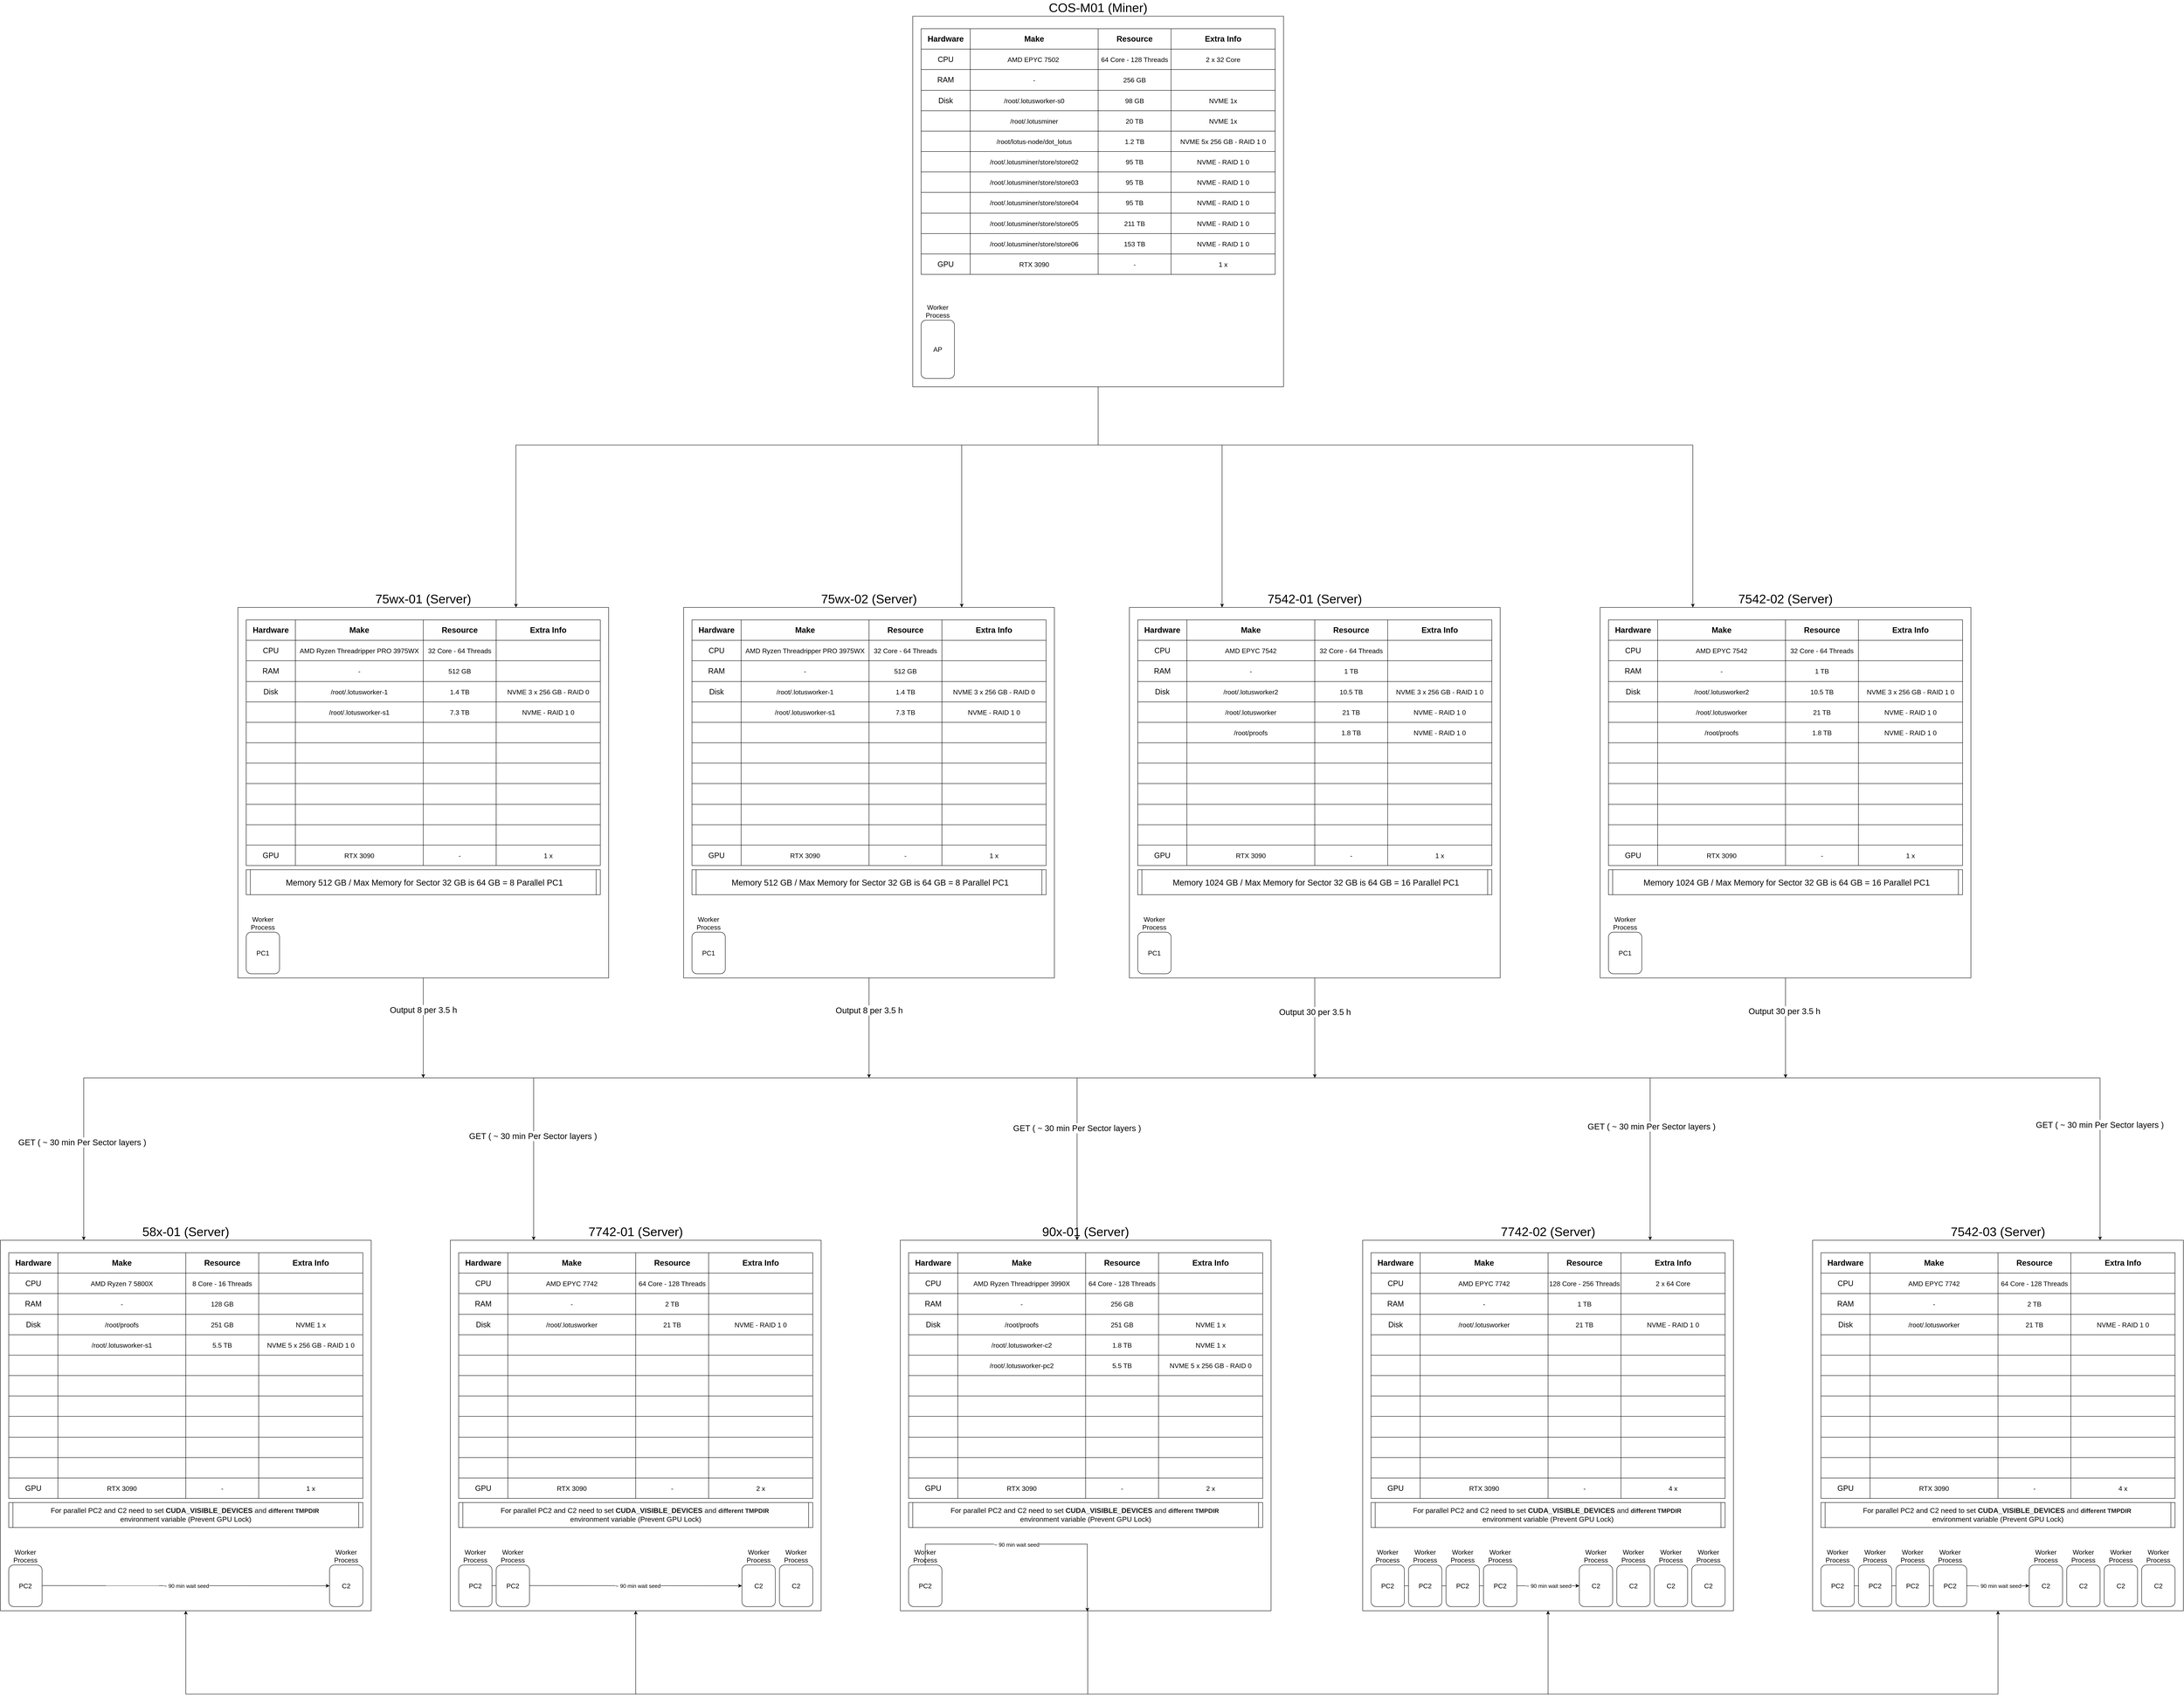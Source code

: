 <mxfile version="14.6.13" type="device"><diagram id="MYoz0r_zqp8TnOHYgKf9" name="Page-1"><mxGraphModel dx="4073" dy="1354" grid="1" gridSize="10" guides="1" tooltips="1" connect="1" arrows="1" fold="1" page="0" pageScale="1" pageWidth="850" pageHeight="1100" math="0" shadow="0"><root><mxCell id="0"/><mxCell id="1" parent="0"/><mxCell id="8BsUja6U54Sd_M_PShDT-1203" style="edgeStyle=orthogonalEdgeStyle;rounded=0;orthogonalLoop=1;jettySize=auto;html=1;entryX=0.75;entryY=0;entryDx=0;entryDy=0;fontSize=16;" parent="1" source="8BsUja6U54Sd_M_PShDT-1" target="8BsUja6U54Sd_M_PShDT-69" edge="1"><mxGeometry relative="1" as="geometry"><Array as="points"><mxPoint x="315" y="800"/><mxPoint x="-1082" y="800"/></Array></mxGeometry></mxCell><mxCell id="8BsUja6U54Sd_M_PShDT-1204" style="edgeStyle=orthogonalEdgeStyle;rounded=0;orthogonalLoop=1;jettySize=auto;html=1;entryX=0.25;entryY=0;entryDx=0;entryDy=0;fontSize=16;" parent="1" source="8BsUja6U54Sd_M_PShDT-1" target="8BsUja6U54Sd_M_PShDT-261" edge="1"><mxGeometry relative="1" as="geometry"><Array as="points"><mxPoint x="315" y="800"/><mxPoint x="1742" y="800"/></Array></mxGeometry></mxCell><mxCell id="8BsUja6U54Sd_M_PShDT-1205" style="edgeStyle=orthogonalEdgeStyle;rounded=0;orthogonalLoop=1;jettySize=auto;html=1;entryX=0.75;entryY=0;entryDx=0;entryDy=0;fontSize=16;" parent="1" source="8BsUja6U54Sd_M_PShDT-1" target="8BsUja6U54Sd_M_PShDT-133" edge="1"><mxGeometry relative="1" as="geometry"><Array as="points"><mxPoint x="315" y="800"/><mxPoint x="-12" y="800"/></Array></mxGeometry></mxCell><mxCell id="8BsUja6U54Sd_M_PShDT-1206" style="edgeStyle=orthogonalEdgeStyle;rounded=0;orthogonalLoop=1;jettySize=auto;html=1;entryX=0.25;entryY=0;entryDx=0;entryDy=0;fontSize=16;" parent="1" source="8BsUja6U54Sd_M_PShDT-1" target="8BsUja6U54Sd_M_PShDT-197" edge="1"><mxGeometry relative="1" as="geometry"><Array as="points"><mxPoint x="315" y="800"/><mxPoint x="612" y="800"/></Array></mxGeometry></mxCell><mxCell id="8BsUja6U54Sd_M_PShDT-1" value="&lt;font style=&quot;font-size: 30px&quot;&gt;COS-M01 (Miner)&lt;/font&gt;" style="whiteSpace=wrap;html=1;aspect=fixed;labelPosition=center;verticalLabelPosition=top;align=center;verticalAlign=bottom;" parent="1" vertex="1"><mxGeometry x="-130" y="-230" width="890" height="890" as="geometry"/></mxCell><mxCell id="8BsUja6U54Sd_M_PShDT-3" value="" style="shape=table;html=1;whiteSpace=wrap;startSize=0;container=1;collapsible=0;childLayout=tableLayout;fontSize=15;" parent="1" vertex="1"><mxGeometry x="-110" y="-200" width="850" height="590" as="geometry"/></mxCell><mxCell id="8BsUja6U54Sd_M_PShDT-4" value="" style="shape=partialRectangle;html=1;whiteSpace=wrap;collapsible=0;dropTarget=0;pointerEvents=0;fillColor=none;top=0;left=0;bottom=0;right=0;points=[[0,0.5],[1,0.5]];portConstraint=eastwest;" parent="8BsUja6U54Sd_M_PShDT-3" vertex="1"><mxGeometry width="850" height="49" as="geometry"/></mxCell><mxCell id="8BsUja6U54Sd_M_PShDT-5" value="&lt;span style=&quot;font-size: 19px;&quot;&gt;Hardware&lt;/span&gt;" style="shape=partialRectangle;html=1;whiteSpace=wrap;connectable=0;overflow=hidden;fillColor=none;top=0;left=0;bottom=0;right=0;fontSize=19;fontStyle=1" parent="8BsUja6U54Sd_M_PShDT-4" vertex="1"><mxGeometry width="118" height="49" as="geometry"/></mxCell><mxCell id="8BsUja6U54Sd_M_PShDT-6" value="Make" style="shape=partialRectangle;html=1;whiteSpace=wrap;connectable=0;overflow=hidden;fillColor=none;top=0;left=0;bottom=0;right=0;fontSize=19;fontStyle=1" parent="8BsUja6U54Sd_M_PShDT-4" vertex="1"><mxGeometry x="118" width="307" height="49" as="geometry"/></mxCell><mxCell id="8BsUja6U54Sd_M_PShDT-7" value="Resource" style="shape=partialRectangle;html=1;whiteSpace=wrap;connectable=0;overflow=hidden;fillColor=none;top=0;left=0;bottom=0;right=0;fontSize=19;fontStyle=1" parent="8BsUja6U54Sd_M_PShDT-4" vertex="1"><mxGeometry x="425" width="175" height="49" as="geometry"/></mxCell><mxCell id="8BsUja6U54Sd_M_PShDT-8" value="Extra Info" style="shape=partialRectangle;html=1;whiteSpace=wrap;connectable=0;overflow=hidden;fillColor=none;top=0;left=0;bottom=0;right=0;fontSize=19;fontStyle=1" parent="8BsUja6U54Sd_M_PShDT-4" vertex="1"><mxGeometry x="600" width="250" height="49" as="geometry"/></mxCell><mxCell id="8BsUja6U54Sd_M_PShDT-9" value="" style="shape=partialRectangle;html=1;whiteSpace=wrap;collapsible=0;dropTarget=0;pointerEvents=0;fillColor=none;top=0;left=0;bottom=0;right=0;points=[[0,0.5],[1,0.5]];portConstraint=eastwest;" parent="8BsUja6U54Sd_M_PShDT-3" vertex="1"><mxGeometry y="49" width="850" height="49" as="geometry"/></mxCell><mxCell id="8BsUja6U54Sd_M_PShDT-10" value="CPU" style="shape=partialRectangle;html=1;whiteSpace=wrap;connectable=0;overflow=hidden;fillColor=none;top=0;left=0;bottom=0;right=0;fontSize=18;" parent="8BsUja6U54Sd_M_PShDT-9" vertex="1"><mxGeometry width="118" height="49" as="geometry"/></mxCell><mxCell id="8BsUja6U54Sd_M_PShDT-11" value="AMD EPYC 7502&amp;nbsp;" style="shape=partialRectangle;html=1;whiteSpace=wrap;connectable=0;overflow=hidden;fillColor=none;top=0;left=0;bottom=0;right=0;fontSize=16;" parent="8BsUja6U54Sd_M_PShDT-9" vertex="1"><mxGeometry x="118" width="307" height="49" as="geometry"/></mxCell><mxCell id="8BsUja6U54Sd_M_PShDT-12" value="64 Core - 128 Threads" style="shape=partialRectangle;html=1;whiteSpace=wrap;connectable=0;overflow=hidden;fillColor=none;top=0;left=0;bottom=0;right=0;fontSize=16;" parent="8BsUja6U54Sd_M_PShDT-9" vertex="1"><mxGeometry x="425" width="175" height="49" as="geometry"/></mxCell><mxCell id="8BsUja6U54Sd_M_PShDT-13" value="2 x 32 Core" style="shape=partialRectangle;html=1;whiteSpace=wrap;connectable=0;overflow=hidden;fillColor=none;top=0;left=0;bottom=0;right=0;fontSize=16;" parent="8BsUja6U54Sd_M_PShDT-9" vertex="1"><mxGeometry x="600" width="250" height="49" as="geometry"/></mxCell><mxCell id="8BsUja6U54Sd_M_PShDT-14" value="" style="shape=partialRectangle;html=1;whiteSpace=wrap;collapsible=0;dropTarget=0;pointerEvents=0;fillColor=none;top=0;left=0;bottom=0;right=0;points=[[0,0.5],[1,0.5]];portConstraint=eastwest;" parent="8BsUja6U54Sd_M_PShDT-3" vertex="1"><mxGeometry y="98" width="850" height="50" as="geometry"/></mxCell><mxCell id="8BsUja6U54Sd_M_PShDT-15" value="RAM" style="shape=partialRectangle;html=1;whiteSpace=wrap;connectable=0;overflow=hidden;fillColor=none;top=0;left=0;bottom=0;right=0;fontSize=18;" parent="8BsUja6U54Sd_M_PShDT-14" vertex="1"><mxGeometry width="118" height="50" as="geometry"/></mxCell><mxCell id="8BsUja6U54Sd_M_PShDT-16" value="-" style="shape=partialRectangle;html=1;whiteSpace=wrap;connectable=0;overflow=hidden;fillColor=none;top=0;left=0;bottom=0;right=0;fontSize=16;" parent="8BsUja6U54Sd_M_PShDT-14" vertex="1"><mxGeometry x="118" width="307" height="50" as="geometry"/></mxCell><mxCell id="8BsUja6U54Sd_M_PShDT-17" value="&lt;span&gt;256 GB&lt;/span&gt;" style="shape=partialRectangle;html=1;whiteSpace=wrap;connectable=0;overflow=hidden;fillColor=none;top=0;left=0;bottom=0;right=0;fontSize=16;" parent="8BsUja6U54Sd_M_PShDT-14" vertex="1"><mxGeometry x="425" width="175" height="50" as="geometry"/></mxCell><mxCell id="8BsUja6U54Sd_M_PShDT-18" value="" style="shape=partialRectangle;html=1;whiteSpace=wrap;connectable=0;overflow=hidden;fillColor=none;top=0;left=0;bottom=0;right=0;fontSize=16;" parent="8BsUja6U54Sd_M_PShDT-14" vertex="1"><mxGeometry x="600" width="250" height="50" as="geometry"/></mxCell><mxCell id="8BsUja6U54Sd_M_PShDT-19" value="" style="shape=partialRectangle;html=1;whiteSpace=wrap;collapsible=0;dropTarget=0;pointerEvents=0;fillColor=none;top=0;left=0;bottom=0;right=0;points=[[0,0.5],[1,0.5]];portConstraint=eastwest;" parent="8BsUja6U54Sd_M_PShDT-3" vertex="1"><mxGeometry y="148" width="850" height="49" as="geometry"/></mxCell><mxCell id="8BsUja6U54Sd_M_PShDT-20" value="Disk" style="shape=partialRectangle;html=1;whiteSpace=wrap;connectable=0;overflow=hidden;fillColor=none;top=0;left=0;bottom=0;right=0;fontSize=18;" parent="8BsUja6U54Sd_M_PShDT-19" vertex="1"><mxGeometry width="118" height="49" as="geometry"/></mxCell><mxCell id="8BsUja6U54Sd_M_PShDT-21" value="/root/.lotusworker-s0" style="shape=partialRectangle;html=1;whiteSpace=wrap;connectable=0;overflow=hidden;fillColor=none;top=0;left=0;bottom=0;right=0;fontSize=16;" parent="8BsUja6U54Sd_M_PShDT-19" vertex="1"><mxGeometry x="118" width="307" height="49" as="geometry"/></mxCell><mxCell id="8BsUja6U54Sd_M_PShDT-22" value="98 GB" style="shape=partialRectangle;html=1;whiteSpace=wrap;connectable=0;overflow=hidden;fillColor=none;top=0;left=0;bottom=0;right=0;fontSize=16;" parent="8BsUja6U54Sd_M_PShDT-19" vertex="1"><mxGeometry x="425" width="175" height="49" as="geometry"/></mxCell><mxCell id="8BsUja6U54Sd_M_PShDT-23" value="NVME 1x" style="shape=partialRectangle;html=1;whiteSpace=wrap;connectable=0;overflow=hidden;fillColor=none;top=0;left=0;bottom=0;right=0;fontSize=16;" parent="8BsUja6U54Sd_M_PShDT-19" vertex="1"><mxGeometry x="600" width="250" height="49" as="geometry"/></mxCell><mxCell id="8BsUja6U54Sd_M_PShDT-24" value="" style="shape=partialRectangle;html=1;whiteSpace=wrap;collapsible=0;dropTarget=0;pointerEvents=0;fillColor=none;top=0;left=0;bottom=0;right=0;points=[[0,0.5],[1,0.5]];portConstraint=eastwest;" parent="8BsUja6U54Sd_M_PShDT-3" vertex="1"><mxGeometry y="197" width="850" height="49" as="geometry"/></mxCell><mxCell id="8BsUja6U54Sd_M_PShDT-25" value="" style="shape=partialRectangle;html=1;whiteSpace=wrap;connectable=0;overflow=hidden;fillColor=none;top=0;left=0;bottom=0;right=0;fontSize=15;" parent="8BsUja6U54Sd_M_PShDT-24" vertex="1"><mxGeometry width="118" height="49" as="geometry"/></mxCell><mxCell id="8BsUja6U54Sd_M_PShDT-26" value="/root/.lotusminer" style="shape=partialRectangle;html=1;whiteSpace=wrap;connectable=0;overflow=hidden;fillColor=none;top=0;left=0;bottom=0;right=0;fontSize=16;" parent="8BsUja6U54Sd_M_PShDT-24" vertex="1"><mxGeometry x="118" width="307" height="49" as="geometry"/></mxCell><mxCell id="8BsUja6U54Sd_M_PShDT-27" value="20 TB" style="shape=partialRectangle;html=1;whiteSpace=wrap;connectable=0;overflow=hidden;fillColor=none;top=0;left=0;bottom=0;right=0;fontSize=16;" parent="8BsUja6U54Sd_M_PShDT-24" vertex="1"><mxGeometry x="425" width="175" height="49" as="geometry"/></mxCell><mxCell id="8BsUja6U54Sd_M_PShDT-28" value="&lt;span&gt;NVME 1x&lt;/span&gt;" style="shape=partialRectangle;html=1;whiteSpace=wrap;connectable=0;overflow=hidden;fillColor=none;top=0;left=0;bottom=0;right=0;fontSize=16;" parent="8BsUja6U54Sd_M_PShDT-24" vertex="1"><mxGeometry x="600" width="250" height="49" as="geometry"/></mxCell><mxCell id="8BsUja6U54Sd_M_PShDT-29" value="" style="shape=partialRectangle;html=1;whiteSpace=wrap;collapsible=0;dropTarget=0;pointerEvents=0;fillColor=none;top=0;left=0;bottom=0;right=0;points=[[0,0.5],[1,0.5]];portConstraint=eastwest;" parent="8BsUja6U54Sd_M_PShDT-3" vertex="1"><mxGeometry y="246" width="850" height="49" as="geometry"/></mxCell><mxCell id="8BsUja6U54Sd_M_PShDT-30" value="" style="shape=partialRectangle;html=1;whiteSpace=wrap;connectable=0;overflow=hidden;fillColor=none;top=0;left=0;bottom=0;right=0;fontSize=15;" parent="8BsUja6U54Sd_M_PShDT-29" vertex="1"><mxGeometry width="118" height="49" as="geometry"/></mxCell><mxCell id="8BsUja6U54Sd_M_PShDT-31" value="/root/lotus-node/dot_lotus" style="shape=partialRectangle;html=1;whiteSpace=wrap;connectable=0;overflow=hidden;fillColor=none;top=0;left=0;bottom=0;right=0;fontSize=16;" parent="8BsUja6U54Sd_M_PShDT-29" vertex="1"><mxGeometry x="118" width="307" height="49" as="geometry"/></mxCell><mxCell id="8BsUja6U54Sd_M_PShDT-32" value="1.2 TB" style="shape=partialRectangle;html=1;whiteSpace=wrap;connectable=0;overflow=hidden;fillColor=none;top=0;left=0;bottom=0;right=0;fontSize=16;" parent="8BsUja6U54Sd_M_PShDT-29" vertex="1"><mxGeometry x="425" width="175" height="49" as="geometry"/></mxCell><mxCell id="8BsUja6U54Sd_M_PShDT-33" value="&lt;span&gt;NVME 5x 256 GB - RAID 1 0&lt;/span&gt;" style="shape=partialRectangle;html=1;whiteSpace=wrap;connectable=0;overflow=hidden;fillColor=none;top=0;left=0;bottom=0;right=0;fontSize=16;" parent="8BsUja6U54Sd_M_PShDT-29" vertex="1"><mxGeometry x="600" width="250" height="49" as="geometry"/></mxCell><mxCell id="8BsUja6U54Sd_M_PShDT-34" value="" style="shape=partialRectangle;html=1;whiteSpace=wrap;collapsible=0;dropTarget=0;pointerEvents=0;fillColor=none;top=0;left=0;bottom=0;right=0;points=[[0,0.5],[1,0.5]];portConstraint=eastwest;" parent="8BsUja6U54Sd_M_PShDT-3" vertex="1"><mxGeometry y="295" width="850" height="49" as="geometry"/></mxCell><mxCell id="8BsUja6U54Sd_M_PShDT-35" value="" style="shape=partialRectangle;html=1;whiteSpace=wrap;connectable=0;overflow=hidden;fillColor=none;top=0;left=0;bottom=0;right=0;fontSize=15;" parent="8BsUja6U54Sd_M_PShDT-34" vertex="1"><mxGeometry width="118" height="49" as="geometry"/></mxCell><mxCell id="8BsUja6U54Sd_M_PShDT-36" value="/root/.lotusminer/store/store02" style="shape=partialRectangle;html=1;whiteSpace=wrap;connectable=0;overflow=hidden;fillColor=none;top=0;left=0;bottom=0;right=0;fontSize=16;" parent="8BsUja6U54Sd_M_PShDT-34" vertex="1"><mxGeometry x="118" width="307" height="49" as="geometry"/></mxCell><mxCell id="8BsUja6U54Sd_M_PShDT-37" value="95 TB" style="shape=partialRectangle;html=1;whiteSpace=wrap;connectable=0;overflow=hidden;fillColor=none;top=0;left=0;bottom=0;right=0;fontSize=16;" parent="8BsUja6U54Sd_M_PShDT-34" vertex="1"><mxGeometry x="425" width="175" height="49" as="geometry"/></mxCell><mxCell id="8BsUja6U54Sd_M_PShDT-38" value="&lt;span style=&quot;color: rgb(0 , 0 , 0) ; font-family: &amp;#34;helvetica&amp;#34; ; font-size: 16px ; font-style: normal ; font-weight: 400 ; letter-spacing: normal ; text-align: center ; text-indent: 0px ; text-transform: none ; word-spacing: 0px ; background-color: rgb(255 , 255 , 255) ; display: inline ; float: none&quot;&gt;NVME - RAID 1 0&lt;/span&gt;" style="shape=partialRectangle;html=1;whiteSpace=wrap;connectable=0;overflow=hidden;fillColor=none;top=0;left=0;bottom=0;right=0;fontSize=16;" parent="8BsUja6U54Sd_M_PShDT-34" vertex="1"><mxGeometry x="600" width="250" height="49" as="geometry"/></mxCell><mxCell id="8BsUja6U54Sd_M_PShDT-39" value="" style="shape=partialRectangle;html=1;whiteSpace=wrap;collapsible=0;dropTarget=0;pointerEvents=0;fillColor=none;top=0;left=0;bottom=0;right=0;points=[[0,0.5],[1,0.5]];portConstraint=eastwest;" parent="8BsUja6U54Sd_M_PShDT-3" vertex="1"><mxGeometry y="344" width="850" height="49" as="geometry"/></mxCell><mxCell id="8BsUja6U54Sd_M_PShDT-40" value="" style="shape=partialRectangle;html=1;whiteSpace=wrap;connectable=0;overflow=hidden;fillColor=none;top=0;left=0;bottom=0;right=0;fontSize=15;" parent="8BsUja6U54Sd_M_PShDT-39" vertex="1"><mxGeometry width="118" height="49" as="geometry"/></mxCell><mxCell id="8BsUja6U54Sd_M_PShDT-41" value="/root/.lotusminer/store/store03" style="shape=partialRectangle;html=1;whiteSpace=wrap;connectable=0;overflow=hidden;fillColor=none;top=0;left=0;bottom=0;right=0;fontSize=16;" parent="8BsUja6U54Sd_M_PShDT-39" vertex="1"><mxGeometry x="118" width="307" height="49" as="geometry"/></mxCell><mxCell id="8BsUja6U54Sd_M_PShDT-42" value="95 TB" style="shape=partialRectangle;html=1;whiteSpace=wrap;connectable=0;overflow=hidden;fillColor=none;top=0;left=0;bottom=0;right=0;fontSize=16;" parent="8BsUja6U54Sd_M_PShDT-39" vertex="1"><mxGeometry x="425" width="175" height="49" as="geometry"/></mxCell><mxCell id="8BsUja6U54Sd_M_PShDT-43" value="&lt;span style=&quot;font-family: &amp;#34;helvetica&amp;#34;&quot;&gt;NVME - RAID 1 0&lt;/span&gt;" style="shape=partialRectangle;html=1;whiteSpace=wrap;connectable=0;overflow=hidden;fillColor=none;top=0;left=0;bottom=0;right=0;fontSize=16;" parent="8BsUja6U54Sd_M_PShDT-39" vertex="1"><mxGeometry x="600" width="250" height="49" as="geometry"/></mxCell><mxCell id="8BsUja6U54Sd_M_PShDT-44" value="" style="shape=partialRectangle;html=1;whiteSpace=wrap;collapsible=0;dropTarget=0;pointerEvents=0;fillColor=none;top=0;left=0;bottom=0;right=0;points=[[0,0.5],[1,0.5]];portConstraint=eastwest;" parent="8BsUja6U54Sd_M_PShDT-3" vertex="1"><mxGeometry y="393" width="850" height="50" as="geometry"/></mxCell><mxCell id="8BsUja6U54Sd_M_PShDT-45" value="" style="shape=partialRectangle;html=1;whiteSpace=wrap;connectable=0;overflow=hidden;fillColor=none;top=0;left=0;bottom=0;right=0;fontSize=15;" parent="8BsUja6U54Sd_M_PShDT-44" vertex="1"><mxGeometry width="118" height="50" as="geometry"/></mxCell><mxCell id="8BsUja6U54Sd_M_PShDT-46" value="/root/.lotusminer/store/store04" style="shape=partialRectangle;html=1;whiteSpace=wrap;connectable=0;overflow=hidden;fillColor=none;top=0;left=0;bottom=0;right=0;fontSize=16;" parent="8BsUja6U54Sd_M_PShDT-44" vertex="1"><mxGeometry x="118" width="307" height="50" as="geometry"/></mxCell><mxCell id="8BsUja6U54Sd_M_PShDT-47" value="95 TB" style="shape=partialRectangle;html=1;whiteSpace=wrap;connectable=0;overflow=hidden;fillColor=none;top=0;left=0;bottom=0;right=0;fontSize=16;" parent="8BsUja6U54Sd_M_PShDT-44" vertex="1"><mxGeometry x="425" width="175" height="50" as="geometry"/></mxCell><mxCell id="8BsUja6U54Sd_M_PShDT-48" value="&lt;span style=&quot;font-family: &amp;#34;helvetica&amp;#34;&quot;&gt;NVME - RAID 1 0&lt;/span&gt;" style="shape=partialRectangle;html=1;whiteSpace=wrap;connectable=0;overflow=hidden;fillColor=none;top=0;left=0;bottom=0;right=0;fontSize=16;" parent="8BsUja6U54Sd_M_PShDT-44" vertex="1"><mxGeometry x="600" width="250" height="50" as="geometry"/></mxCell><mxCell id="8BsUja6U54Sd_M_PShDT-49" value="" style="shape=partialRectangle;html=1;whiteSpace=wrap;collapsible=0;dropTarget=0;pointerEvents=0;fillColor=none;top=0;left=0;bottom=0;right=0;points=[[0,0.5],[1,0.5]];portConstraint=eastwest;" parent="8BsUja6U54Sd_M_PShDT-3" vertex="1"><mxGeometry y="443" width="850" height="49" as="geometry"/></mxCell><mxCell id="8BsUja6U54Sd_M_PShDT-50" value="" style="shape=partialRectangle;html=1;whiteSpace=wrap;connectable=0;overflow=hidden;fillColor=none;top=0;left=0;bottom=0;right=0;fontSize=15;" parent="8BsUja6U54Sd_M_PShDT-49" vertex="1"><mxGeometry width="118" height="49" as="geometry"/></mxCell><mxCell id="8BsUja6U54Sd_M_PShDT-51" value="/root/.lotusminer/store/store05" style="shape=partialRectangle;html=1;whiteSpace=wrap;connectable=0;overflow=hidden;fillColor=none;top=0;left=0;bottom=0;right=0;fontSize=16;" parent="8BsUja6U54Sd_M_PShDT-49" vertex="1"><mxGeometry x="118" width="307" height="49" as="geometry"/></mxCell><mxCell id="8BsUja6U54Sd_M_PShDT-52" value="211 TB" style="shape=partialRectangle;html=1;whiteSpace=wrap;connectable=0;overflow=hidden;fillColor=none;top=0;left=0;bottom=0;right=0;fontSize=16;" parent="8BsUja6U54Sd_M_PShDT-49" vertex="1"><mxGeometry x="425" width="175" height="49" as="geometry"/></mxCell><mxCell id="8BsUja6U54Sd_M_PShDT-53" value="&lt;span style=&quot;font-family: &amp;#34;helvetica&amp;#34;&quot;&gt;NVME - RAID 1 0&lt;/span&gt;" style="shape=partialRectangle;html=1;whiteSpace=wrap;connectable=0;overflow=hidden;fillColor=none;top=0;left=0;bottom=0;right=0;fontSize=16;" parent="8BsUja6U54Sd_M_PShDT-49" vertex="1"><mxGeometry x="600" width="250" height="49" as="geometry"/></mxCell><mxCell id="8BsUja6U54Sd_M_PShDT-54" value="" style="shape=partialRectangle;html=1;whiteSpace=wrap;collapsible=0;dropTarget=0;pointerEvents=0;fillColor=none;top=0;left=0;bottom=0;right=0;points=[[0,0.5],[1,0.5]];portConstraint=eastwest;" parent="8BsUja6U54Sd_M_PShDT-3" vertex="1"><mxGeometry y="492" width="850" height="49" as="geometry"/></mxCell><mxCell id="8BsUja6U54Sd_M_PShDT-55" value="" style="shape=partialRectangle;html=1;whiteSpace=wrap;connectable=0;overflow=hidden;fillColor=none;top=0;left=0;bottom=0;right=0;fontSize=15;" parent="8BsUja6U54Sd_M_PShDT-54" vertex="1"><mxGeometry width="118" height="49" as="geometry"/></mxCell><mxCell id="8BsUja6U54Sd_M_PShDT-56" value="/root/.lotusminer/store/store06" style="shape=partialRectangle;html=1;whiteSpace=wrap;connectable=0;overflow=hidden;fillColor=none;top=0;left=0;bottom=0;right=0;fontSize=16;" parent="8BsUja6U54Sd_M_PShDT-54" vertex="1"><mxGeometry x="118" width="307" height="49" as="geometry"/></mxCell><mxCell id="8BsUja6U54Sd_M_PShDT-57" value="153 TB" style="shape=partialRectangle;html=1;whiteSpace=wrap;connectable=0;overflow=hidden;fillColor=none;top=0;left=0;bottom=0;right=0;fontSize=16;" parent="8BsUja6U54Sd_M_PShDT-54" vertex="1"><mxGeometry x="425" width="175" height="49" as="geometry"/></mxCell><mxCell id="8BsUja6U54Sd_M_PShDT-58" value="&lt;span style=&quot;font-family: &amp;#34;helvetica&amp;#34;&quot;&gt;NVME - RAID 1 0&lt;/span&gt;" style="shape=partialRectangle;html=1;whiteSpace=wrap;connectable=0;overflow=hidden;fillColor=none;top=0;left=0;bottom=0;right=0;fontSize=16;" parent="8BsUja6U54Sd_M_PShDT-54" vertex="1"><mxGeometry x="600" width="250" height="49" as="geometry"/></mxCell><mxCell id="8BsUja6U54Sd_M_PShDT-59" value="" style="shape=partialRectangle;html=1;whiteSpace=wrap;collapsible=0;dropTarget=0;pointerEvents=0;fillColor=none;top=0;left=0;bottom=0;right=0;points=[[0,0.5],[1,0.5]];portConstraint=eastwest;" parent="8BsUja6U54Sd_M_PShDT-3" vertex="1"><mxGeometry y="541" width="850" height="49" as="geometry"/></mxCell><mxCell id="8BsUja6U54Sd_M_PShDT-60" value="GPU" style="shape=partialRectangle;html=1;whiteSpace=wrap;connectable=0;overflow=hidden;fillColor=none;top=0;left=0;bottom=0;right=0;fontSize=18;" parent="8BsUja6U54Sd_M_PShDT-59" vertex="1"><mxGeometry width="118" height="49" as="geometry"/></mxCell><mxCell id="8BsUja6U54Sd_M_PShDT-61" value="RTX 3090" style="shape=partialRectangle;html=1;whiteSpace=wrap;connectable=0;overflow=hidden;fillColor=none;top=0;left=0;bottom=0;right=0;fontSize=16;" parent="8BsUja6U54Sd_M_PShDT-59" vertex="1"><mxGeometry x="118" width="307" height="49" as="geometry"/></mxCell><mxCell id="8BsUja6U54Sd_M_PShDT-62" value="-" style="shape=partialRectangle;html=1;whiteSpace=wrap;connectable=0;overflow=hidden;fillColor=none;top=0;left=0;bottom=0;right=0;fontSize=16;" parent="8BsUja6U54Sd_M_PShDT-59" vertex="1"><mxGeometry x="425" width="175" height="49" as="geometry"/></mxCell><mxCell id="8BsUja6U54Sd_M_PShDT-63" value="&lt;span&gt;1 x&lt;/span&gt;" style="shape=partialRectangle;html=1;whiteSpace=wrap;connectable=0;overflow=hidden;fillColor=none;top=0;left=0;bottom=0;right=0;fontSize=16;" parent="8BsUja6U54Sd_M_PShDT-59" vertex="1"><mxGeometry x="600" width="250" height="49" as="geometry"/></mxCell><mxCell id="8BsUja6U54Sd_M_PShDT-1221" style="edgeStyle=orthogonalEdgeStyle;rounded=0;orthogonalLoop=1;jettySize=auto;html=1;fontSize=16;" parent="1" source="8BsUja6U54Sd_M_PShDT-69" edge="1"><mxGeometry relative="1" as="geometry"><mxPoint x="-1305" y="2320" as="targetPoint"/></mxGeometry></mxCell><mxCell id="3pZeuHji_PSMcnYzpjV--7" value="&lt;font style=&quot;font-size: 20px&quot;&gt;Output 8 per 3.5 h&lt;/font&gt;" style="edgeLabel;html=1;align=center;verticalAlign=middle;resizable=0;points=[];" parent="8BsUja6U54Sd_M_PShDT-1221" vertex="1" connectable="0"><mxGeometry x="-0.373" relative="1" as="geometry"><mxPoint as="offset"/></mxGeometry></mxCell><mxCell id="8BsUja6U54Sd_M_PShDT-69" value="&lt;font style=&quot;font-size: 30px&quot;&gt;75wx-01 (Server)&lt;/font&gt;" style="whiteSpace=wrap;html=1;aspect=fixed;labelPosition=center;verticalLabelPosition=top;align=center;verticalAlign=bottom;" parent="1" vertex="1"><mxGeometry x="-1750" y="1190" width="890" height="890" as="geometry"/></mxCell><mxCell id="8BsUja6U54Sd_M_PShDT-70" value="" style="shape=table;html=1;whiteSpace=wrap;startSize=0;container=1;collapsible=0;childLayout=tableLayout;fontSize=15;" parent="1" vertex="1"><mxGeometry x="-1730" y="1220" width="850" height="590" as="geometry"/></mxCell><mxCell id="8BsUja6U54Sd_M_PShDT-71" value="" style="shape=partialRectangle;html=1;whiteSpace=wrap;collapsible=0;dropTarget=0;pointerEvents=0;fillColor=none;top=0;left=0;bottom=0;right=0;points=[[0,0.5],[1,0.5]];portConstraint=eastwest;" parent="8BsUja6U54Sd_M_PShDT-70" vertex="1"><mxGeometry width="850" height="49" as="geometry"/></mxCell><mxCell id="8BsUja6U54Sd_M_PShDT-72" value="&lt;span style=&quot;font-size: 19px;&quot;&gt;Hardware&lt;/span&gt;" style="shape=partialRectangle;html=1;whiteSpace=wrap;connectable=0;overflow=hidden;fillColor=none;top=0;left=0;bottom=0;right=0;fontSize=19;fontStyle=1" parent="8BsUja6U54Sd_M_PShDT-71" vertex="1"><mxGeometry width="118" height="49" as="geometry"/></mxCell><mxCell id="8BsUja6U54Sd_M_PShDT-73" value="Make" style="shape=partialRectangle;html=1;whiteSpace=wrap;connectable=0;overflow=hidden;fillColor=none;top=0;left=0;bottom=0;right=0;fontSize=19;fontStyle=1" parent="8BsUja6U54Sd_M_PShDT-71" vertex="1"><mxGeometry x="118" width="307" height="49" as="geometry"/></mxCell><mxCell id="8BsUja6U54Sd_M_PShDT-74" value="Resource" style="shape=partialRectangle;html=1;whiteSpace=wrap;connectable=0;overflow=hidden;fillColor=none;top=0;left=0;bottom=0;right=0;fontSize=19;fontStyle=1" parent="8BsUja6U54Sd_M_PShDT-71" vertex="1"><mxGeometry x="425" width="175" height="49" as="geometry"/></mxCell><mxCell id="8BsUja6U54Sd_M_PShDT-75" value="Extra Info" style="shape=partialRectangle;html=1;whiteSpace=wrap;connectable=0;overflow=hidden;fillColor=none;top=0;left=0;bottom=0;right=0;fontSize=19;fontStyle=1" parent="8BsUja6U54Sd_M_PShDT-71" vertex="1"><mxGeometry x="600" width="250" height="49" as="geometry"/></mxCell><mxCell id="8BsUja6U54Sd_M_PShDT-76" value="" style="shape=partialRectangle;html=1;whiteSpace=wrap;collapsible=0;dropTarget=0;pointerEvents=0;fillColor=none;top=0;left=0;bottom=0;right=0;points=[[0,0.5],[1,0.5]];portConstraint=eastwest;" parent="8BsUja6U54Sd_M_PShDT-70" vertex="1"><mxGeometry y="49" width="850" height="49" as="geometry"/></mxCell><mxCell id="8BsUja6U54Sd_M_PShDT-77" value="CPU" style="shape=partialRectangle;html=1;whiteSpace=wrap;connectable=0;overflow=hidden;fillColor=none;top=0;left=0;bottom=0;right=0;fontSize=18;" parent="8BsUja6U54Sd_M_PShDT-76" vertex="1"><mxGeometry width="118" height="49" as="geometry"/></mxCell><mxCell id="8BsUja6U54Sd_M_PShDT-78" value="AMD Ryzen Threadripper PRO 3975WX" style="shape=partialRectangle;html=1;whiteSpace=wrap;connectable=0;overflow=hidden;fillColor=none;top=0;left=0;bottom=0;right=0;fontSize=16;" parent="8BsUja6U54Sd_M_PShDT-76" vertex="1"><mxGeometry x="118" width="307" height="49" as="geometry"/></mxCell><mxCell id="8BsUja6U54Sd_M_PShDT-79" value="32 Core - 64 Threads" style="shape=partialRectangle;html=1;whiteSpace=wrap;connectable=0;overflow=hidden;fillColor=none;top=0;left=0;bottom=0;right=0;fontSize=16;" parent="8BsUja6U54Sd_M_PShDT-76" vertex="1"><mxGeometry x="425" width="175" height="49" as="geometry"/></mxCell><mxCell id="8BsUja6U54Sd_M_PShDT-80" value="" style="shape=partialRectangle;html=1;whiteSpace=wrap;connectable=0;overflow=hidden;fillColor=none;top=0;left=0;bottom=0;right=0;fontSize=16;" parent="8BsUja6U54Sd_M_PShDT-76" vertex="1"><mxGeometry x="600" width="250" height="49" as="geometry"/></mxCell><mxCell id="8BsUja6U54Sd_M_PShDT-81" value="" style="shape=partialRectangle;html=1;whiteSpace=wrap;collapsible=0;dropTarget=0;pointerEvents=0;fillColor=none;top=0;left=0;bottom=0;right=0;points=[[0,0.5],[1,0.5]];portConstraint=eastwest;" parent="8BsUja6U54Sd_M_PShDT-70" vertex="1"><mxGeometry y="98" width="850" height="50" as="geometry"/></mxCell><mxCell id="8BsUja6U54Sd_M_PShDT-82" value="RAM" style="shape=partialRectangle;html=1;whiteSpace=wrap;connectable=0;overflow=hidden;fillColor=none;top=0;left=0;bottom=0;right=0;fontSize=18;" parent="8BsUja6U54Sd_M_PShDT-81" vertex="1"><mxGeometry width="118" height="50" as="geometry"/></mxCell><mxCell id="8BsUja6U54Sd_M_PShDT-83" value="-" style="shape=partialRectangle;html=1;whiteSpace=wrap;connectable=0;overflow=hidden;fillColor=none;top=0;left=0;bottom=0;right=0;fontSize=16;" parent="8BsUja6U54Sd_M_PShDT-81" vertex="1"><mxGeometry x="118" width="307" height="50" as="geometry"/></mxCell><mxCell id="8BsUja6U54Sd_M_PShDT-84" value="&lt;span&gt;512 GB&lt;/span&gt;" style="shape=partialRectangle;html=1;whiteSpace=wrap;connectable=0;overflow=hidden;fillColor=none;top=0;left=0;bottom=0;right=0;fontSize=16;" parent="8BsUja6U54Sd_M_PShDT-81" vertex="1"><mxGeometry x="425" width="175" height="50" as="geometry"/></mxCell><mxCell id="8BsUja6U54Sd_M_PShDT-85" value="" style="shape=partialRectangle;html=1;whiteSpace=wrap;connectable=0;overflow=hidden;fillColor=none;top=0;left=0;bottom=0;right=0;fontSize=16;" parent="8BsUja6U54Sd_M_PShDT-81" vertex="1"><mxGeometry x="600" width="250" height="50" as="geometry"/></mxCell><mxCell id="8BsUja6U54Sd_M_PShDT-86" value="" style="shape=partialRectangle;html=1;whiteSpace=wrap;collapsible=0;dropTarget=0;pointerEvents=0;fillColor=none;top=0;left=0;bottom=0;right=0;points=[[0,0.5],[1,0.5]];portConstraint=eastwest;" parent="8BsUja6U54Sd_M_PShDT-70" vertex="1"><mxGeometry y="148" width="850" height="49" as="geometry"/></mxCell><mxCell id="8BsUja6U54Sd_M_PShDT-87" value="Disk" style="shape=partialRectangle;html=1;whiteSpace=wrap;connectable=0;overflow=hidden;fillColor=none;top=0;left=0;bottom=0;right=0;fontSize=18;" parent="8BsUja6U54Sd_M_PShDT-86" vertex="1"><mxGeometry width="118" height="49" as="geometry"/></mxCell><mxCell id="8BsUja6U54Sd_M_PShDT-88" value="/root/.lotusworker-1" style="shape=partialRectangle;html=1;whiteSpace=wrap;connectable=0;overflow=hidden;fillColor=none;top=0;left=0;bottom=0;right=0;fontSize=16;" parent="8BsUja6U54Sd_M_PShDT-86" vertex="1"><mxGeometry x="118" width="307" height="49" as="geometry"/></mxCell><mxCell id="8BsUja6U54Sd_M_PShDT-89" value="1.4 TB" style="shape=partialRectangle;html=1;whiteSpace=wrap;connectable=0;overflow=hidden;fillColor=none;top=0;left=0;bottom=0;right=0;fontSize=16;" parent="8BsUja6U54Sd_M_PShDT-86" vertex="1"><mxGeometry x="425" width="175" height="49" as="geometry"/></mxCell><mxCell id="8BsUja6U54Sd_M_PShDT-90" value="NVME 3 x 256 GB - RAID 0" style="shape=partialRectangle;html=1;whiteSpace=wrap;connectable=0;overflow=hidden;fillColor=none;top=0;left=0;bottom=0;right=0;fontSize=16;" parent="8BsUja6U54Sd_M_PShDT-86" vertex="1"><mxGeometry x="600" width="250" height="49" as="geometry"/></mxCell><mxCell id="8BsUja6U54Sd_M_PShDT-91" value="" style="shape=partialRectangle;html=1;whiteSpace=wrap;collapsible=0;dropTarget=0;pointerEvents=0;fillColor=none;top=0;left=0;bottom=0;right=0;points=[[0,0.5],[1,0.5]];portConstraint=eastwest;" parent="8BsUja6U54Sd_M_PShDT-70" vertex="1"><mxGeometry y="197" width="850" height="49" as="geometry"/></mxCell><mxCell id="8BsUja6U54Sd_M_PShDT-92" value="" style="shape=partialRectangle;html=1;whiteSpace=wrap;connectable=0;overflow=hidden;fillColor=none;top=0;left=0;bottom=0;right=0;fontSize=15;" parent="8BsUja6U54Sd_M_PShDT-91" vertex="1"><mxGeometry width="118" height="49" as="geometry"/></mxCell><mxCell id="8BsUja6U54Sd_M_PShDT-93" value="/root/.lotusworker-s1" style="shape=partialRectangle;html=1;whiteSpace=wrap;connectable=0;overflow=hidden;fillColor=none;top=0;left=0;bottom=0;right=0;fontSize=16;" parent="8BsUja6U54Sd_M_PShDT-91" vertex="1"><mxGeometry x="118" width="307" height="49" as="geometry"/></mxCell><mxCell id="8BsUja6U54Sd_M_PShDT-94" value="7.3 TB" style="shape=partialRectangle;html=1;whiteSpace=wrap;connectable=0;overflow=hidden;fillColor=none;top=0;left=0;bottom=0;right=0;fontSize=16;" parent="8BsUja6U54Sd_M_PShDT-91" vertex="1"><mxGeometry x="425" width="175" height="49" as="geometry"/></mxCell><mxCell id="8BsUja6U54Sd_M_PShDT-95" value="&lt;span style=&quot;font-family: &amp;#34;helvetica&amp;#34;&quot;&gt;NVME - RAID 1 0&lt;/span&gt;" style="shape=partialRectangle;html=1;whiteSpace=wrap;connectable=0;overflow=hidden;fillColor=none;top=0;left=0;bottom=0;right=0;fontSize=16;" parent="8BsUja6U54Sd_M_PShDT-91" vertex="1"><mxGeometry x="600" width="250" height="49" as="geometry"/></mxCell><mxCell id="8BsUja6U54Sd_M_PShDT-96" value="" style="shape=partialRectangle;html=1;whiteSpace=wrap;collapsible=0;dropTarget=0;pointerEvents=0;fillColor=none;top=0;left=0;bottom=0;right=0;points=[[0,0.5],[1,0.5]];portConstraint=eastwest;" parent="8BsUja6U54Sd_M_PShDT-70" vertex="1"><mxGeometry y="246" width="850" height="49" as="geometry"/></mxCell><mxCell id="8BsUja6U54Sd_M_PShDT-97" value="" style="shape=partialRectangle;html=1;whiteSpace=wrap;connectable=0;overflow=hidden;fillColor=none;top=0;left=0;bottom=0;right=0;fontSize=15;" parent="8BsUja6U54Sd_M_PShDT-96" vertex="1"><mxGeometry width="118" height="49" as="geometry"/></mxCell><mxCell id="8BsUja6U54Sd_M_PShDT-98" value="" style="shape=partialRectangle;html=1;whiteSpace=wrap;connectable=0;overflow=hidden;fillColor=none;top=0;left=0;bottom=0;right=0;fontSize=16;" parent="8BsUja6U54Sd_M_PShDT-96" vertex="1"><mxGeometry x="118" width="307" height="49" as="geometry"/></mxCell><mxCell id="8BsUja6U54Sd_M_PShDT-99" value="" style="shape=partialRectangle;html=1;whiteSpace=wrap;connectable=0;overflow=hidden;fillColor=none;top=0;left=0;bottom=0;right=0;fontSize=16;" parent="8BsUja6U54Sd_M_PShDT-96" vertex="1"><mxGeometry x="425" width="175" height="49" as="geometry"/></mxCell><mxCell id="8BsUja6U54Sd_M_PShDT-100" value="" style="shape=partialRectangle;html=1;whiteSpace=wrap;connectable=0;overflow=hidden;fillColor=none;top=0;left=0;bottom=0;right=0;fontSize=16;" parent="8BsUja6U54Sd_M_PShDT-96" vertex="1"><mxGeometry x="600" width="250" height="49" as="geometry"/></mxCell><mxCell id="8BsUja6U54Sd_M_PShDT-101" value="" style="shape=partialRectangle;html=1;whiteSpace=wrap;collapsible=0;dropTarget=0;pointerEvents=0;fillColor=none;top=0;left=0;bottom=0;right=0;points=[[0,0.5],[1,0.5]];portConstraint=eastwest;" parent="8BsUja6U54Sd_M_PShDT-70" vertex="1"><mxGeometry y="295" width="850" height="49" as="geometry"/></mxCell><mxCell id="8BsUja6U54Sd_M_PShDT-102" value="" style="shape=partialRectangle;html=1;whiteSpace=wrap;connectable=0;overflow=hidden;fillColor=none;top=0;left=0;bottom=0;right=0;fontSize=15;" parent="8BsUja6U54Sd_M_PShDT-101" vertex="1"><mxGeometry width="118" height="49" as="geometry"/></mxCell><mxCell id="8BsUja6U54Sd_M_PShDT-103" value="" style="shape=partialRectangle;html=1;whiteSpace=wrap;connectable=0;overflow=hidden;fillColor=none;top=0;left=0;bottom=0;right=0;fontSize=16;" parent="8BsUja6U54Sd_M_PShDT-101" vertex="1"><mxGeometry x="118" width="307" height="49" as="geometry"/></mxCell><mxCell id="8BsUja6U54Sd_M_PShDT-104" value="" style="shape=partialRectangle;html=1;whiteSpace=wrap;connectable=0;overflow=hidden;fillColor=none;top=0;left=0;bottom=0;right=0;fontSize=16;" parent="8BsUja6U54Sd_M_PShDT-101" vertex="1"><mxGeometry x="425" width="175" height="49" as="geometry"/></mxCell><mxCell id="8BsUja6U54Sd_M_PShDT-105" value="" style="shape=partialRectangle;html=1;whiteSpace=wrap;connectable=0;overflow=hidden;fillColor=none;top=0;left=0;bottom=0;right=0;fontSize=16;" parent="8BsUja6U54Sd_M_PShDT-101" vertex="1"><mxGeometry x="600" width="250" height="49" as="geometry"/></mxCell><mxCell id="8BsUja6U54Sd_M_PShDT-106" value="" style="shape=partialRectangle;html=1;whiteSpace=wrap;collapsible=0;dropTarget=0;pointerEvents=0;fillColor=none;top=0;left=0;bottom=0;right=0;points=[[0,0.5],[1,0.5]];portConstraint=eastwest;" parent="8BsUja6U54Sd_M_PShDT-70" vertex="1"><mxGeometry y="344" width="850" height="49" as="geometry"/></mxCell><mxCell id="8BsUja6U54Sd_M_PShDT-107" value="" style="shape=partialRectangle;html=1;whiteSpace=wrap;connectable=0;overflow=hidden;fillColor=none;top=0;left=0;bottom=0;right=0;fontSize=15;" parent="8BsUja6U54Sd_M_PShDT-106" vertex="1"><mxGeometry width="118" height="49" as="geometry"/></mxCell><mxCell id="8BsUja6U54Sd_M_PShDT-108" value="" style="shape=partialRectangle;html=1;whiteSpace=wrap;connectable=0;overflow=hidden;fillColor=none;top=0;left=0;bottom=0;right=0;fontSize=16;" parent="8BsUja6U54Sd_M_PShDT-106" vertex="1"><mxGeometry x="118" width="307" height="49" as="geometry"/></mxCell><mxCell id="8BsUja6U54Sd_M_PShDT-109" value="" style="shape=partialRectangle;html=1;whiteSpace=wrap;connectable=0;overflow=hidden;fillColor=none;top=0;left=0;bottom=0;right=0;fontSize=16;" parent="8BsUja6U54Sd_M_PShDT-106" vertex="1"><mxGeometry x="425" width="175" height="49" as="geometry"/></mxCell><mxCell id="8BsUja6U54Sd_M_PShDT-110" value="" style="shape=partialRectangle;html=1;whiteSpace=wrap;connectable=0;overflow=hidden;fillColor=none;top=0;left=0;bottom=0;right=0;fontSize=16;" parent="8BsUja6U54Sd_M_PShDT-106" vertex="1"><mxGeometry x="600" width="250" height="49" as="geometry"/></mxCell><mxCell id="8BsUja6U54Sd_M_PShDT-111" value="" style="shape=partialRectangle;html=1;whiteSpace=wrap;collapsible=0;dropTarget=0;pointerEvents=0;fillColor=none;top=0;left=0;bottom=0;right=0;points=[[0,0.5],[1,0.5]];portConstraint=eastwest;" parent="8BsUja6U54Sd_M_PShDT-70" vertex="1"><mxGeometry y="393" width="850" height="50" as="geometry"/></mxCell><mxCell id="8BsUja6U54Sd_M_PShDT-112" value="" style="shape=partialRectangle;html=1;whiteSpace=wrap;connectable=0;overflow=hidden;fillColor=none;top=0;left=0;bottom=0;right=0;fontSize=15;" parent="8BsUja6U54Sd_M_PShDT-111" vertex="1"><mxGeometry width="118" height="50" as="geometry"/></mxCell><mxCell id="8BsUja6U54Sd_M_PShDT-113" value="" style="shape=partialRectangle;html=1;whiteSpace=wrap;connectable=0;overflow=hidden;fillColor=none;top=0;left=0;bottom=0;right=0;fontSize=16;" parent="8BsUja6U54Sd_M_PShDT-111" vertex="1"><mxGeometry x="118" width="307" height="50" as="geometry"/></mxCell><mxCell id="8BsUja6U54Sd_M_PShDT-114" value="" style="shape=partialRectangle;html=1;whiteSpace=wrap;connectable=0;overflow=hidden;fillColor=none;top=0;left=0;bottom=0;right=0;fontSize=16;" parent="8BsUja6U54Sd_M_PShDT-111" vertex="1"><mxGeometry x="425" width="175" height="50" as="geometry"/></mxCell><mxCell id="8BsUja6U54Sd_M_PShDT-115" value="" style="shape=partialRectangle;html=1;whiteSpace=wrap;connectable=0;overflow=hidden;fillColor=none;top=0;left=0;bottom=0;right=0;fontSize=16;" parent="8BsUja6U54Sd_M_PShDT-111" vertex="1"><mxGeometry x="600" width="250" height="50" as="geometry"/></mxCell><mxCell id="8BsUja6U54Sd_M_PShDT-116" value="" style="shape=partialRectangle;html=1;whiteSpace=wrap;collapsible=0;dropTarget=0;pointerEvents=0;fillColor=none;top=0;left=0;bottom=0;right=0;points=[[0,0.5],[1,0.5]];portConstraint=eastwest;" parent="8BsUja6U54Sd_M_PShDT-70" vertex="1"><mxGeometry y="443" width="850" height="49" as="geometry"/></mxCell><mxCell id="8BsUja6U54Sd_M_PShDT-117" value="" style="shape=partialRectangle;html=1;whiteSpace=wrap;connectable=0;overflow=hidden;fillColor=none;top=0;left=0;bottom=0;right=0;fontSize=15;" parent="8BsUja6U54Sd_M_PShDT-116" vertex="1"><mxGeometry width="118" height="49" as="geometry"/></mxCell><mxCell id="8BsUja6U54Sd_M_PShDT-118" value="" style="shape=partialRectangle;html=1;whiteSpace=wrap;connectable=0;overflow=hidden;fillColor=none;top=0;left=0;bottom=0;right=0;fontSize=16;" parent="8BsUja6U54Sd_M_PShDT-116" vertex="1"><mxGeometry x="118" width="307" height="49" as="geometry"/></mxCell><mxCell id="8BsUja6U54Sd_M_PShDT-119" value="" style="shape=partialRectangle;html=1;whiteSpace=wrap;connectable=0;overflow=hidden;fillColor=none;top=0;left=0;bottom=0;right=0;fontSize=16;" parent="8BsUja6U54Sd_M_PShDT-116" vertex="1"><mxGeometry x="425" width="175" height="49" as="geometry"/></mxCell><mxCell id="8BsUja6U54Sd_M_PShDT-120" value="" style="shape=partialRectangle;html=1;whiteSpace=wrap;connectable=0;overflow=hidden;fillColor=none;top=0;left=0;bottom=0;right=0;fontSize=16;" parent="8BsUja6U54Sd_M_PShDT-116" vertex="1"><mxGeometry x="600" width="250" height="49" as="geometry"/></mxCell><mxCell id="8BsUja6U54Sd_M_PShDT-121" value="" style="shape=partialRectangle;html=1;whiteSpace=wrap;collapsible=0;dropTarget=0;pointerEvents=0;fillColor=none;top=0;left=0;bottom=0;right=0;points=[[0,0.5],[1,0.5]];portConstraint=eastwest;" parent="8BsUja6U54Sd_M_PShDT-70" vertex="1"><mxGeometry y="492" width="850" height="49" as="geometry"/></mxCell><mxCell id="8BsUja6U54Sd_M_PShDT-122" value="" style="shape=partialRectangle;html=1;whiteSpace=wrap;connectable=0;overflow=hidden;fillColor=none;top=0;left=0;bottom=0;right=0;fontSize=15;" parent="8BsUja6U54Sd_M_PShDT-121" vertex="1"><mxGeometry width="118" height="49" as="geometry"/></mxCell><mxCell id="8BsUja6U54Sd_M_PShDT-123" value="" style="shape=partialRectangle;html=1;whiteSpace=wrap;connectable=0;overflow=hidden;fillColor=none;top=0;left=0;bottom=0;right=0;fontSize=16;" parent="8BsUja6U54Sd_M_PShDT-121" vertex="1"><mxGeometry x="118" width="307" height="49" as="geometry"/></mxCell><mxCell id="8BsUja6U54Sd_M_PShDT-124" value="" style="shape=partialRectangle;html=1;whiteSpace=wrap;connectable=0;overflow=hidden;fillColor=none;top=0;left=0;bottom=0;right=0;fontSize=16;" parent="8BsUja6U54Sd_M_PShDT-121" vertex="1"><mxGeometry x="425" width="175" height="49" as="geometry"/></mxCell><mxCell id="8BsUja6U54Sd_M_PShDT-125" value="" style="shape=partialRectangle;html=1;whiteSpace=wrap;connectable=0;overflow=hidden;fillColor=none;top=0;left=0;bottom=0;right=0;fontSize=16;" parent="8BsUja6U54Sd_M_PShDT-121" vertex="1"><mxGeometry x="600" width="250" height="49" as="geometry"/></mxCell><mxCell id="8BsUja6U54Sd_M_PShDT-126" value="" style="shape=partialRectangle;html=1;whiteSpace=wrap;collapsible=0;dropTarget=0;pointerEvents=0;fillColor=none;top=0;left=0;bottom=0;right=0;points=[[0,0.5],[1,0.5]];portConstraint=eastwest;" parent="8BsUja6U54Sd_M_PShDT-70" vertex="1"><mxGeometry y="541" width="850" height="49" as="geometry"/></mxCell><mxCell id="8BsUja6U54Sd_M_PShDT-127" value="GPU" style="shape=partialRectangle;html=1;whiteSpace=wrap;connectable=0;overflow=hidden;fillColor=none;top=0;left=0;bottom=0;right=0;fontSize=18;" parent="8BsUja6U54Sd_M_PShDT-126" vertex="1"><mxGeometry width="118" height="49" as="geometry"/></mxCell><mxCell id="8BsUja6U54Sd_M_PShDT-128" value="RTX 3090" style="shape=partialRectangle;html=1;whiteSpace=wrap;connectable=0;overflow=hidden;fillColor=none;top=0;left=0;bottom=0;right=0;fontSize=16;" parent="8BsUja6U54Sd_M_PShDT-126" vertex="1"><mxGeometry x="118" width="307" height="49" as="geometry"/></mxCell><mxCell id="8BsUja6U54Sd_M_PShDT-129" value="-" style="shape=partialRectangle;html=1;whiteSpace=wrap;connectable=0;overflow=hidden;fillColor=none;top=0;left=0;bottom=0;right=0;fontSize=16;" parent="8BsUja6U54Sd_M_PShDT-126" vertex="1"><mxGeometry x="425" width="175" height="49" as="geometry"/></mxCell><mxCell id="8BsUja6U54Sd_M_PShDT-130" value="&lt;span&gt;1 x&lt;/span&gt;" style="shape=partialRectangle;html=1;whiteSpace=wrap;connectable=0;overflow=hidden;fillColor=none;top=0;left=0;bottom=0;right=0;fontSize=16;" parent="8BsUja6U54Sd_M_PShDT-126" vertex="1"><mxGeometry x="600" width="250" height="49" as="geometry"/></mxCell><mxCell id="8BsUja6U54Sd_M_PShDT-131" value="Worker Process" style="rounded=1;whiteSpace=wrap;html=1;fontSize=16;labelPosition=center;verticalLabelPosition=top;align=center;verticalAlign=bottom;" parent="1" vertex="1"><mxGeometry x="-1730" y="1970" width="80" height="100" as="geometry"/></mxCell><mxCell id="8BsUja6U54Sd_M_PShDT-132" value="PC1" style="text;html=1;strokeColor=none;fillColor=none;align=center;verticalAlign=middle;whiteSpace=wrap;rounded=0;fontSize=16;" parent="1" vertex="1"><mxGeometry x="-1710" y="2010" width="40" height="20" as="geometry"/></mxCell><mxCell id="8BsUja6U54Sd_M_PShDT-1222" style="edgeStyle=orthogonalEdgeStyle;rounded=0;orthogonalLoop=1;jettySize=auto;html=1;fontSize=16;" parent="1" source="8BsUja6U54Sd_M_PShDT-133" edge="1"><mxGeometry relative="1" as="geometry"><mxPoint x="-235" y="2320" as="targetPoint"/></mxGeometry></mxCell><mxCell id="3pZeuHji_PSMcnYzpjV--8" value="&lt;span style=&quot;font-size: 20px&quot;&gt;Output 8 per 3.5 h&lt;/span&gt;" style="edgeLabel;html=1;align=center;verticalAlign=middle;resizable=0;points=[];" parent="8BsUja6U54Sd_M_PShDT-1222" vertex="1" connectable="0"><mxGeometry x="-0.361" y="-5" relative="1" as="geometry"><mxPoint x="5" as="offset"/></mxGeometry></mxCell><mxCell id="8BsUja6U54Sd_M_PShDT-133" value="&lt;span style=&quot;font-size: 30px&quot;&gt;75wx-02 (&lt;/span&gt;&lt;span style=&quot;font-size: 30px&quot;&gt;Server&lt;/span&gt;&lt;span style=&quot;font-size: 30px&quot;&gt;)&lt;/span&gt;" style="whiteSpace=wrap;html=1;aspect=fixed;labelPosition=center;verticalLabelPosition=top;align=center;verticalAlign=bottom;" parent="1" vertex="1"><mxGeometry x="-680" y="1190" width="890" height="890" as="geometry"/></mxCell><mxCell id="8BsUja6U54Sd_M_PShDT-1223" style="edgeStyle=orthogonalEdgeStyle;rounded=0;orthogonalLoop=1;jettySize=auto;html=1;fontSize=16;" parent="1" source="8BsUja6U54Sd_M_PShDT-197" edge="1"><mxGeometry relative="1" as="geometry"><mxPoint x="835" y="2320" as="targetPoint"/></mxGeometry></mxCell><mxCell id="3pZeuHji_PSMcnYzpjV--12" value="&lt;span style=&quot;font-size: 20px&quot;&gt;Output 30 per 3.5 h&lt;/span&gt;" style="edgeLabel;html=1;align=center;verticalAlign=middle;resizable=0;points=[];" parent="8BsUja6U54Sd_M_PShDT-1223" vertex="1" connectable="0"><mxGeometry x="-0.325" relative="1" as="geometry"><mxPoint as="offset"/></mxGeometry></mxCell><mxCell id="8BsUja6U54Sd_M_PShDT-197" value="&lt;span style=&quot;font-size: 30px&quot;&gt;7542-01 (&lt;/span&gt;&lt;span style=&quot;font-size: 30px&quot;&gt;Server&lt;/span&gt;&lt;span style=&quot;font-size: 30px&quot;&gt;)&lt;/span&gt;" style="whiteSpace=wrap;html=1;aspect=fixed;labelPosition=center;verticalLabelPosition=top;align=center;verticalAlign=bottom;" parent="1" vertex="1"><mxGeometry x="390" y="1190" width="890" height="890" as="geometry"/></mxCell><mxCell id="8BsUja6U54Sd_M_PShDT-198" value="" style="shape=table;html=1;whiteSpace=wrap;startSize=0;container=1;collapsible=0;childLayout=tableLayout;fontSize=15;" parent="1" vertex="1"><mxGeometry x="410" y="1220" width="850" height="590" as="geometry"/></mxCell><mxCell id="8BsUja6U54Sd_M_PShDT-199" value="" style="shape=partialRectangle;html=1;whiteSpace=wrap;collapsible=0;dropTarget=0;pointerEvents=0;fillColor=none;top=0;left=0;bottom=0;right=0;points=[[0,0.5],[1,0.5]];portConstraint=eastwest;" parent="8BsUja6U54Sd_M_PShDT-198" vertex="1"><mxGeometry width="850" height="49" as="geometry"/></mxCell><mxCell id="8BsUja6U54Sd_M_PShDT-200" value="&lt;span style=&quot;font-size: 19px;&quot;&gt;Hardware&lt;/span&gt;" style="shape=partialRectangle;html=1;whiteSpace=wrap;connectable=0;overflow=hidden;fillColor=none;top=0;left=0;bottom=0;right=0;fontSize=19;fontStyle=1" parent="8BsUja6U54Sd_M_PShDT-199" vertex="1"><mxGeometry width="118" height="49" as="geometry"/></mxCell><mxCell id="8BsUja6U54Sd_M_PShDT-201" value="Make" style="shape=partialRectangle;html=1;whiteSpace=wrap;connectable=0;overflow=hidden;fillColor=none;top=0;left=0;bottom=0;right=0;fontSize=19;fontStyle=1" parent="8BsUja6U54Sd_M_PShDT-199" vertex="1"><mxGeometry x="118" width="307" height="49" as="geometry"/></mxCell><mxCell id="8BsUja6U54Sd_M_PShDT-202" value="Resource" style="shape=partialRectangle;html=1;whiteSpace=wrap;connectable=0;overflow=hidden;fillColor=none;top=0;left=0;bottom=0;right=0;fontSize=19;fontStyle=1" parent="8BsUja6U54Sd_M_PShDT-199" vertex="1"><mxGeometry x="425" width="175" height="49" as="geometry"/></mxCell><mxCell id="8BsUja6U54Sd_M_PShDT-203" value="Extra Info" style="shape=partialRectangle;html=1;whiteSpace=wrap;connectable=0;overflow=hidden;fillColor=none;top=0;left=0;bottom=0;right=0;fontSize=19;fontStyle=1" parent="8BsUja6U54Sd_M_PShDT-199" vertex="1"><mxGeometry x="600" width="250" height="49" as="geometry"/></mxCell><mxCell id="8BsUja6U54Sd_M_PShDT-204" value="" style="shape=partialRectangle;html=1;whiteSpace=wrap;collapsible=0;dropTarget=0;pointerEvents=0;fillColor=none;top=0;left=0;bottom=0;right=0;points=[[0,0.5],[1,0.5]];portConstraint=eastwest;" parent="8BsUja6U54Sd_M_PShDT-198" vertex="1"><mxGeometry y="49" width="850" height="49" as="geometry"/></mxCell><mxCell id="8BsUja6U54Sd_M_PShDT-205" value="CPU" style="shape=partialRectangle;html=1;whiteSpace=wrap;connectable=0;overflow=hidden;fillColor=none;top=0;left=0;bottom=0;right=0;fontSize=18;" parent="8BsUja6U54Sd_M_PShDT-204" vertex="1"><mxGeometry width="118" height="49" as="geometry"/></mxCell><mxCell id="8BsUja6U54Sd_M_PShDT-206" value="AMD EPYC 7542" style="shape=partialRectangle;html=1;whiteSpace=wrap;connectable=0;overflow=hidden;fillColor=none;top=0;left=0;bottom=0;right=0;fontSize=16;" parent="8BsUja6U54Sd_M_PShDT-204" vertex="1"><mxGeometry x="118" width="307" height="49" as="geometry"/></mxCell><mxCell id="8BsUja6U54Sd_M_PShDT-207" value="32 Core - 64 Threads" style="shape=partialRectangle;html=1;whiteSpace=wrap;connectable=0;overflow=hidden;fillColor=none;top=0;left=0;bottom=0;right=0;fontSize=16;" parent="8BsUja6U54Sd_M_PShDT-204" vertex="1"><mxGeometry x="425" width="175" height="49" as="geometry"/></mxCell><mxCell id="8BsUja6U54Sd_M_PShDT-208" value="" style="shape=partialRectangle;html=1;whiteSpace=wrap;connectable=0;overflow=hidden;fillColor=none;top=0;left=0;bottom=0;right=0;fontSize=16;" parent="8BsUja6U54Sd_M_PShDT-204" vertex="1"><mxGeometry x="600" width="250" height="49" as="geometry"/></mxCell><mxCell id="8BsUja6U54Sd_M_PShDT-209" value="" style="shape=partialRectangle;html=1;whiteSpace=wrap;collapsible=0;dropTarget=0;pointerEvents=0;fillColor=none;top=0;left=0;bottom=0;right=0;points=[[0,0.5],[1,0.5]];portConstraint=eastwest;" parent="8BsUja6U54Sd_M_PShDT-198" vertex="1"><mxGeometry y="98" width="850" height="50" as="geometry"/></mxCell><mxCell id="8BsUja6U54Sd_M_PShDT-210" value="RAM" style="shape=partialRectangle;html=1;whiteSpace=wrap;connectable=0;overflow=hidden;fillColor=none;top=0;left=0;bottom=0;right=0;fontSize=18;" parent="8BsUja6U54Sd_M_PShDT-209" vertex="1"><mxGeometry width="118" height="50" as="geometry"/></mxCell><mxCell id="8BsUja6U54Sd_M_PShDT-211" value="-" style="shape=partialRectangle;html=1;whiteSpace=wrap;connectable=0;overflow=hidden;fillColor=none;top=0;left=0;bottom=0;right=0;fontSize=16;" parent="8BsUja6U54Sd_M_PShDT-209" vertex="1"><mxGeometry x="118" width="307" height="50" as="geometry"/></mxCell><mxCell id="8BsUja6U54Sd_M_PShDT-212" value="&lt;span&gt;1 TB&lt;/span&gt;" style="shape=partialRectangle;html=1;whiteSpace=wrap;connectable=0;overflow=hidden;fillColor=none;top=0;left=0;bottom=0;right=0;fontSize=16;" parent="8BsUja6U54Sd_M_PShDT-209" vertex="1"><mxGeometry x="425" width="175" height="50" as="geometry"/></mxCell><mxCell id="8BsUja6U54Sd_M_PShDT-213" value="" style="shape=partialRectangle;html=1;whiteSpace=wrap;connectable=0;overflow=hidden;fillColor=none;top=0;left=0;bottom=0;right=0;fontSize=16;" parent="8BsUja6U54Sd_M_PShDT-209" vertex="1"><mxGeometry x="600" width="250" height="50" as="geometry"/></mxCell><mxCell id="8BsUja6U54Sd_M_PShDT-214" value="" style="shape=partialRectangle;html=1;whiteSpace=wrap;collapsible=0;dropTarget=0;pointerEvents=0;fillColor=none;top=0;left=0;bottom=0;right=0;points=[[0,0.5],[1,0.5]];portConstraint=eastwest;" parent="8BsUja6U54Sd_M_PShDT-198" vertex="1"><mxGeometry y="148" width="850" height="49" as="geometry"/></mxCell><mxCell id="8BsUja6U54Sd_M_PShDT-215" value="Disk" style="shape=partialRectangle;html=1;whiteSpace=wrap;connectable=0;overflow=hidden;fillColor=none;top=0;left=0;bottom=0;right=0;fontSize=18;" parent="8BsUja6U54Sd_M_PShDT-214" vertex="1"><mxGeometry width="118" height="49" as="geometry"/></mxCell><mxCell id="8BsUja6U54Sd_M_PShDT-216" value="/root/.lotusworker2" style="shape=partialRectangle;html=1;whiteSpace=wrap;connectable=0;overflow=hidden;fillColor=none;top=0;left=0;bottom=0;right=0;fontSize=16;" parent="8BsUja6U54Sd_M_PShDT-214" vertex="1"><mxGeometry x="118" width="307" height="49" as="geometry"/></mxCell><mxCell id="8BsUja6U54Sd_M_PShDT-217" value="10.5 TB" style="shape=partialRectangle;html=1;whiteSpace=wrap;connectable=0;overflow=hidden;fillColor=none;top=0;left=0;bottom=0;right=0;fontSize=16;" parent="8BsUja6U54Sd_M_PShDT-214" vertex="1"><mxGeometry x="425" width="175" height="49" as="geometry"/></mxCell><mxCell id="8BsUja6U54Sd_M_PShDT-218" value="NVME 3 x 256 GB - RAID 1 0" style="shape=partialRectangle;html=1;whiteSpace=wrap;connectable=0;overflow=hidden;fillColor=none;top=0;left=0;bottom=0;right=0;fontSize=16;" parent="8BsUja6U54Sd_M_PShDT-214" vertex="1"><mxGeometry x="600" width="250" height="49" as="geometry"/></mxCell><mxCell id="8BsUja6U54Sd_M_PShDT-219" value="" style="shape=partialRectangle;html=1;whiteSpace=wrap;collapsible=0;dropTarget=0;pointerEvents=0;fillColor=none;top=0;left=0;bottom=0;right=0;points=[[0,0.5],[1,0.5]];portConstraint=eastwest;" parent="8BsUja6U54Sd_M_PShDT-198" vertex="1"><mxGeometry y="197" width="850" height="49" as="geometry"/></mxCell><mxCell id="8BsUja6U54Sd_M_PShDT-220" value="" style="shape=partialRectangle;html=1;whiteSpace=wrap;connectable=0;overflow=hidden;fillColor=none;top=0;left=0;bottom=0;right=0;fontSize=15;" parent="8BsUja6U54Sd_M_PShDT-219" vertex="1"><mxGeometry width="118" height="49" as="geometry"/></mxCell><mxCell id="8BsUja6U54Sd_M_PShDT-221" value="/root/.lotusworker" style="shape=partialRectangle;html=1;whiteSpace=wrap;connectable=0;overflow=hidden;fillColor=none;top=0;left=0;bottom=0;right=0;fontSize=16;" parent="8BsUja6U54Sd_M_PShDT-219" vertex="1"><mxGeometry x="118" width="307" height="49" as="geometry"/></mxCell><mxCell id="8BsUja6U54Sd_M_PShDT-222" value="21 TB" style="shape=partialRectangle;html=1;whiteSpace=wrap;connectable=0;overflow=hidden;fillColor=none;top=0;left=0;bottom=0;right=0;fontSize=16;" parent="8BsUja6U54Sd_M_PShDT-219" vertex="1"><mxGeometry x="425" width="175" height="49" as="geometry"/></mxCell><mxCell id="8BsUja6U54Sd_M_PShDT-223" value="&lt;span style=&quot;font-family: &amp;#34;helvetica&amp;#34;&quot;&gt;NVME - RAID 1 0&lt;/span&gt;" style="shape=partialRectangle;html=1;whiteSpace=wrap;connectable=0;overflow=hidden;fillColor=none;top=0;left=0;bottom=0;right=0;fontSize=16;" parent="8BsUja6U54Sd_M_PShDT-219" vertex="1"><mxGeometry x="600" width="250" height="49" as="geometry"/></mxCell><mxCell id="8BsUja6U54Sd_M_PShDT-224" value="" style="shape=partialRectangle;html=1;whiteSpace=wrap;collapsible=0;dropTarget=0;pointerEvents=0;fillColor=none;top=0;left=0;bottom=0;right=0;points=[[0,0.5],[1,0.5]];portConstraint=eastwest;" parent="8BsUja6U54Sd_M_PShDT-198" vertex="1"><mxGeometry y="246" width="850" height="49" as="geometry"/></mxCell><mxCell id="8BsUja6U54Sd_M_PShDT-225" value="" style="shape=partialRectangle;html=1;whiteSpace=wrap;connectable=0;overflow=hidden;fillColor=none;top=0;left=0;bottom=0;right=0;fontSize=15;" parent="8BsUja6U54Sd_M_PShDT-224" vertex="1"><mxGeometry width="118" height="49" as="geometry"/></mxCell><mxCell id="8BsUja6U54Sd_M_PShDT-226" value="/root/proofs" style="shape=partialRectangle;html=1;whiteSpace=wrap;connectable=0;overflow=hidden;fillColor=none;top=0;left=0;bottom=0;right=0;fontSize=16;" parent="8BsUja6U54Sd_M_PShDT-224" vertex="1"><mxGeometry x="118" width="307" height="49" as="geometry"/></mxCell><mxCell id="8BsUja6U54Sd_M_PShDT-227" value="1.8 TB" style="shape=partialRectangle;html=1;whiteSpace=wrap;connectable=0;overflow=hidden;fillColor=none;top=0;left=0;bottom=0;right=0;fontSize=16;" parent="8BsUja6U54Sd_M_PShDT-224" vertex="1"><mxGeometry x="425" width="175" height="49" as="geometry"/></mxCell><mxCell id="8BsUja6U54Sd_M_PShDT-228" value="&lt;span style=&quot;font-family: &amp;#34;helvetica&amp;#34;&quot;&gt;NVME - RAID 1 0&lt;/span&gt;" style="shape=partialRectangle;html=1;whiteSpace=wrap;connectable=0;overflow=hidden;fillColor=none;top=0;left=0;bottom=0;right=0;fontSize=16;" parent="8BsUja6U54Sd_M_PShDT-224" vertex="1"><mxGeometry x="600" width="250" height="49" as="geometry"/></mxCell><mxCell id="8BsUja6U54Sd_M_PShDT-229" value="" style="shape=partialRectangle;html=1;whiteSpace=wrap;collapsible=0;dropTarget=0;pointerEvents=0;fillColor=none;top=0;left=0;bottom=0;right=0;points=[[0,0.5],[1,0.5]];portConstraint=eastwest;" parent="8BsUja6U54Sd_M_PShDT-198" vertex="1"><mxGeometry y="295" width="850" height="49" as="geometry"/></mxCell><mxCell id="8BsUja6U54Sd_M_PShDT-230" value="" style="shape=partialRectangle;html=1;whiteSpace=wrap;connectable=0;overflow=hidden;fillColor=none;top=0;left=0;bottom=0;right=0;fontSize=15;" parent="8BsUja6U54Sd_M_PShDT-229" vertex="1"><mxGeometry width="118" height="49" as="geometry"/></mxCell><mxCell id="8BsUja6U54Sd_M_PShDT-231" value="" style="shape=partialRectangle;html=1;whiteSpace=wrap;connectable=0;overflow=hidden;fillColor=none;top=0;left=0;bottom=0;right=0;fontSize=16;" parent="8BsUja6U54Sd_M_PShDT-229" vertex="1"><mxGeometry x="118" width="307" height="49" as="geometry"/></mxCell><mxCell id="8BsUja6U54Sd_M_PShDT-232" value="" style="shape=partialRectangle;html=1;whiteSpace=wrap;connectable=0;overflow=hidden;fillColor=none;top=0;left=0;bottom=0;right=0;fontSize=16;" parent="8BsUja6U54Sd_M_PShDT-229" vertex="1"><mxGeometry x="425" width="175" height="49" as="geometry"/></mxCell><mxCell id="8BsUja6U54Sd_M_PShDT-233" value="" style="shape=partialRectangle;html=1;whiteSpace=wrap;connectable=0;overflow=hidden;fillColor=none;top=0;left=0;bottom=0;right=0;fontSize=16;" parent="8BsUja6U54Sd_M_PShDT-229" vertex="1"><mxGeometry x="600" width="250" height="49" as="geometry"/></mxCell><mxCell id="8BsUja6U54Sd_M_PShDT-234" value="" style="shape=partialRectangle;html=1;whiteSpace=wrap;collapsible=0;dropTarget=0;pointerEvents=0;fillColor=none;top=0;left=0;bottom=0;right=0;points=[[0,0.5],[1,0.5]];portConstraint=eastwest;" parent="8BsUja6U54Sd_M_PShDT-198" vertex="1"><mxGeometry y="344" width="850" height="49" as="geometry"/></mxCell><mxCell id="8BsUja6U54Sd_M_PShDT-235" value="" style="shape=partialRectangle;html=1;whiteSpace=wrap;connectable=0;overflow=hidden;fillColor=none;top=0;left=0;bottom=0;right=0;fontSize=15;" parent="8BsUja6U54Sd_M_PShDT-234" vertex="1"><mxGeometry width="118" height="49" as="geometry"/></mxCell><mxCell id="8BsUja6U54Sd_M_PShDT-236" value="" style="shape=partialRectangle;html=1;whiteSpace=wrap;connectable=0;overflow=hidden;fillColor=none;top=0;left=0;bottom=0;right=0;fontSize=16;" parent="8BsUja6U54Sd_M_PShDT-234" vertex="1"><mxGeometry x="118" width="307" height="49" as="geometry"/></mxCell><mxCell id="8BsUja6U54Sd_M_PShDT-237" value="" style="shape=partialRectangle;html=1;whiteSpace=wrap;connectable=0;overflow=hidden;fillColor=none;top=0;left=0;bottom=0;right=0;fontSize=16;" parent="8BsUja6U54Sd_M_PShDT-234" vertex="1"><mxGeometry x="425" width="175" height="49" as="geometry"/></mxCell><mxCell id="8BsUja6U54Sd_M_PShDT-238" value="" style="shape=partialRectangle;html=1;whiteSpace=wrap;connectable=0;overflow=hidden;fillColor=none;top=0;left=0;bottom=0;right=0;fontSize=16;" parent="8BsUja6U54Sd_M_PShDT-234" vertex="1"><mxGeometry x="600" width="250" height="49" as="geometry"/></mxCell><mxCell id="8BsUja6U54Sd_M_PShDT-239" value="" style="shape=partialRectangle;html=1;whiteSpace=wrap;collapsible=0;dropTarget=0;pointerEvents=0;fillColor=none;top=0;left=0;bottom=0;right=0;points=[[0,0.5],[1,0.5]];portConstraint=eastwest;" parent="8BsUja6U54Sd_M_PShDT-198" vertex="1"><mxGeometry y="393" width="850" height="50" as="geometry"/></mxCell><mxCell id="8BsUja6U54Sd_M_PShDT-240" value="" style="shape=partialRectangle;html=1;whiteSpace=wrap;connectable=0;overflow=hidden;fillColor=none;top=0;left=0;bottom=0;right=0;fontSize=15;" parent="8BsUja6U54Sd_M_PShDT-239" vertex="1"><mxGeometry width="118" height="50" as="geometry"/></mxCell><mxCell id="8BsUja6U54Sd_M_PShDT-241" value="" style="shape=partialRectangle;html=1;whiteSpace=wrap;connectable=0;overflow=hidden;fillColor=none;top=0;left=0;bottom=0;right=0;fontSize=16;" parent="8BsUja6U54Sd_M_PShDT-239" vertex="1"><mxGeometry x="118" width="307" height="50" as="geometry"/></mxCell><mxCell id="8BsUja6U54Sd_M_PShDT-242" value="" style="shape=partialRectangle;html=1;whiteSpace=wrap;connectable=0;overflow=hidden;fillColor=none;top=0;left=0;bottom=0;right=0;fontSize=16;" parent="8BsUja6U54Sd_M_PShDT-239" vertex="1"><mxGeometry x="425" width="175" height="50" as="geometry"/></mxCell><mxCell id="8BsUja6U54Sd_M_PShDT-243" value="" style="shape=partialRectangle;html=1;whiteSpace=wrap;connectable=0;overflow=hidden;fillColor=none;top=0;left=0;bottom=0;right=0;fontSize=16;" parent="8BsUja6U54Sd_M_PShDT-239" vertex="1"><mxGeometry x="600" width="250" height="50" as="geometry"/></mxCell><mxCell id="8BsUja6U54Sd_M_PShDT-244" value="" style="shape=partialRectangle;html=1;whiteSpace=wrap;collapsible=0;dropTarget=0;pointerEvents=0;fillColor=none;top=0;left=0;bottom=0;right=0;points=[[0,0.5],[1,0.5]];portConstraint=eastwest;" parent="8BsUja6U54Sd_M_PShDT-198" vertex="1"><mxGeometry y="443" width="850" height="49" as="geometry"/></mxCell><mxCell id="8BsUja6U54Sd_M_PShDT-245" value="" style="shape=partialRectangle;html=1;whiteSpace=wrap;connectable=0;overflow=hidden;fillColor=none;top=0;left=0;bottom=0;right=0;fontSize=15;" parent="8BsUja6U54Sd_M_PShDT-244" vertex="1"><mxGeometry width="118" height="49" as="geometry"/></mxCell><mxCell id="8BsUja6U54Sd_M_PShDT-246" value="" style="shape=partialRectangle;html=1;whiteSpace=wrap;connectable=0;overflow=hidden;fillColor=none;top=0;left=0;bottom=0;right=0;fontSize=16;" parent="8BsUja6U54Sd_M_PShDT-244" vertex="1"><mxGeometry x="118" width="307" height="49" as="geometry"/></mxCell><mxCell id="8BsUja6U54Sd_M_PShDT-247" value="" style="shape=partialRectangle;html=1;whiteSpace=wrap;connectable=0;overflow=hidden;fillColor=none;top=0;left=0;bottom=0;right=0;fontSize=16;" parent="8BsUja6U54Sd_M_PShDT-244" vertex="1"><mxGeometry x="425" width="175" height="49" as="geometry"/></mxCell><mxCell id="8BsUja6U54Sd_M_PShDT-248" value="" style="shape=partialRectangle;html=1;whiteSpace=wrap;connectable=0;overflow=hidden;fillColor=none;top=0;left=0;bottom=0;right=0;fontSize=16;" parent="8BsUja6U54Sd_M_PShDT-244" vertex="1"><mxGeometry x="600" width="250" height="49" as="geometry"/></mxCell><mxCell id="8BsUja6U54Sd_M_PShDT-249" value="" style="shape=partialRectangle;html=1;whiteSpace=wrap;collapsible=0;dropTarget=0;pointerEvents=0;fillColor=none;top=0;left=0;bottom=0;right=0;points=[[0,0.5],[1,0.5]];portConstraint=eastwest;" parent="8BsUja6U54Sd_M_PShDT-198" vertex="1"><mxGeometry y="492" width="850" height="49" as="geometry"/></mxCell><mxCell id="8BsUja6U54Sd_M_PShDT-250" value="" style="shape=partialRectangle;html=1;whiteSpace=wrap;connectable=0;overflow=hidden;fillColor=none;top=0;left=0;bottom=0;right=0;fontSize=15;" parent="8BsUja6U54Sd_M_PShDT-249" vertex="1"><mxGeometry width="118" height="49" as="geometry"/></mxCell><mxCell id="8BsUja6U54Sd_M_PShDT-251" value="" style="shape=partialRectangle;html=1;whiteSpace=wrap;connectable=0;overflow=hidden;fillColor=none;top=0;left=0;bottom=0;right=0;fontSize=16;" parent="8BsUja6U54Sd_M_PShDT-249" vertex="1"><mxGeometry x="118" width="307" height="49" as="geometry"/></mxCell><mxCell id="8BsUja6U54Sd_M_PShDT-252" value="" style="shape=partialRectangle;html=1;whiteSpace=wrap;connectable=0;overflow=hidden;fillColor=none;top=0;left=0;bottom=0;right=0;fontSize=16;" parent="8BsUja6U54Sd_M_PShDT-249" vertex="1"><mxGeometry x="425" width="175" height="49" as="geometry"/></mxCell><mxCell id="8BsUja6U54Sd_M_PShDT-253" value="" style="shape=partialRectangle;html=1;whiteSpace=wrap;connectable=0;overflow=hidden;fillColor=none;top=0;left=0;bottom=0;right=0;fontSize=16;" parent="8BsUja6U54Sd_M_PShDT-249" vertex="1"><mxGeometry x="600" width="250" height="49" as="geometry"/></mxCell><mxCell id="8BsUja6U54Sd_M_PShDT-254" value="" style="shape=partialRectangle;html=1;whiteSpace=wrap;collapsible=0;dropTarget=0;pointerEvents=0;fillColor=none;top=0;left=0;bottom=0;right=0;points=[[0,0.5],[1,0.5]];portConstraint=eastwest;" parent="8BsUja6U54Sd_M_PShDT-198" vertex="1"><mxGeometry y="541" width="850" height="49" as="geometry"/></mxCell><mxCell id="8BsUja6U54Sd_M_PShDT-255" value="GPU" style="shape=partialRectangle;html=1;whiteSpace=wrap;connectable=0;overflow=hidden;fillColor=none;top=0;left=0;bottom=0;right=0;fontSize=18;" parent="8BsUja6U54Sd_M_PShDT-254" vertex="1"><mxGeometry width="118" height="49" as="geometry"/></mxCell><mxCell id="8BsUja6U54Sd_M_PShDT-256" value="RTX 3090" style="shape=partialRectangle;html=1;whiteSpace=wrap;connectable=0;overflow=hidden;fillColor=none;top=0;left=0;bottom=0;right=0;fontSize=16;" parent="8BsUja6U54Sd_M_PShDT-254" vertex="1"><mxGeometry x="118" width="307" height="49" as="geometry"/></mxCell><mxCell id="8BsUja6U54Sd_M_PShDT-257" value="-" style="shape=partialRectangle;html=1;whiteSpace=wrap;connectable=0;overflow=hidden;fillColor=none;top=0;left=0;bottom=0;right=0;fontSize=16;" parent="8BsUja6U54Sd_M_PShDT-254" vertex="1"><mxGeometry x="425" width="175" height="49" as="geometry"/></mxCell><mxCell id="8BsUja6U54Sd_M_PShDT-258" value="&lt;span&gt;1 x&lt;/span&gt;" style="shape=partialRectangle;html=1;whiteSpace=wrap;connectable=0;overflow=hidden;fillColor=none;top=0;left=0;bottom=0;right=0;fontSize=16;" parent="8BsUja6U54Sd_M_PShDT-254" vertex="1"><mxGeometry x="600" width="250" height="49" as="geometry"/></mxCell><mxCell id="8BsUja6U54Sd_M_PShDT-1224" style="edgeStyle=orthogonalEdgeStyle;rounded=0;orthogonalLoop=1;jettySize=auto;html=1;fontSize=16;" parent="1" source="8BsUja6U54Sd_M_PShDT-261" edge="1"><mxGeometry relative="1" as="geometry"><mxPoint x="1965" y="2320" as="targetPoint"/></mxGeometry></mxCell><mxCell id="3pZeuHji_PSMcnYzpjV--17" value="&lt;span style=&quot;font-size: 20px&quot;&gt;Output 30 per 3.5 h&lt;/span&gt;" style="edgeLabel;html=1;align=center;verticalAlign=middle;resizable=0;points=[];" parent="8BsUja6U54Sd_M_PShDT-1224" vertex="1" connectable="0"><mxGeometry x="-0.349" y="-3" relative="1" as="geometry"><mxPoint as="offset"/></mxGeometry></mxCell><mxCell id="8BsUja6U54Sd_M_PShDT-261" value="&lt;span style=&quot;font-size: 30px&quot;&gt;7542-02 (&lt;/span&gt;&lt;span style=&quot;font-size: 30px&quot;&gt;Server&lt;/span&gt;&lt;span style=&quot;font-size: 30px&quot;&gt;)&lt;/span&gt;" style="whiteSpace=wrap;html=1;aspect=fixed;labelPosition=center;verticalLabelPosition=top;align=center;verticalAlign=bottom;" parent="1" vertex="1"><mxGeometry x="1520" y="1190" width="890" height="890" as="geometry"/></mxCell><mxCell id="8BsUja6U54Sd_M_PShDT-325" value="Worker Process" style="rounded=1;whiteSpace=wrap;html=1;fontSize=16;labelPosition=center;verticalLabelPosition=top;align=center;verticalAlign=bottom;" parent="1" vertex="1"><mxGeometry x="-110" y="500" width="80" height="140" as="geometry"/></mxCell><mxCell id="8BsUja6U54Sd_M_PShDT-326" value="AP" style="text;html=1;strokeColor=none;fillColor=none;align=center;verticalAlign=middle;whiteSpace=wrap;rounded=0;fontSize=16;" parent="1" vertex="1"><mxGeometry x="-90" y="560" width="40" height="20" as="geometry"/></mxCell><mxCell id="8BsUja6U54Sd_M_PShDT-327" value="" style="shape=table;html=1;whiteSpace=wrap;startSize=0;container=1;collapsible=0;childLayout=tableLayout;fontSize=15;" parent="1" vertex="1"><mxGeometry x="-660" y="1220" width="850" height="590" as="geometry"/></mxCell><mxCell id="8BsUja6U54Sd_M_PShDT-328" value="" style="shape=partialRectangle;html=1;whiteSpace=wrap;collapsible=0;dropTarget=0;pointerEvents=0;fillColor=none;top=0;left=0;bottom=0;right=0;points=[[0,0.5],[1,0.5]];portConstraint=eastwest;" parent="8BsUja6U54Sd_M_PShDT-327" vertex="1"><mxGeometry width="850" height="49" as="geometry"/></mxCell><mxCell id="8BsUja6U54Sd_M_PShDT-329" value="&lt;span style=&quot;font-size: 19px;&quot;&gt;Hardware&lt;/span&gt;" style="shape=partialRectangle;html=1;whiteSpace=wrap;connectable=0;overflow=hidden;fillColor=none;top=0;left=0;bottom=0;right=0;fontSize=19;fontStyle=1" parent="8BsUja6U54Sd_M_PShDT-328" vertex="1"><mxGeometry width="118" height="49" as="geometry"/></mxCell><mxCell id="8BsUja6U54Sd_M_PShDT-330" value="Make" style="shape=partialRectangle;html=1;whiteSpace=wrap;connectable=0;overflow=hidden;fillColor=none;top=0;left=0;bottom=0;right=0;fontSize=19;fontStyle=1" parent="8BsUja6U54Sd_M_PShDT-328" vertex="1"><mxGeometry x="118" width="307" height="49" as="geometry"/></mxCell><mxCell id="8BsUja6U54Sd_M_PShDT-331" value="Resource" style="shape=partialRectangle;html=1;whiteSpace=wrap;connectable=0;overflow=hidden;fillColor=none;top=0;left=0;bottom=0;right=0;fontSize=19;fontStyle=1" parent="8BsUja6U54Sd_M_PShDT-328" vertex="1"><mxGeometry x="425" width="175" height="49" as="geometry"/></mxCell><mxCell id="8BsUja6U54Sd_M_PShDT-332" value="Extra Info" style="shape=partialRectangle;html=1;whiteSpace=wrap;connectable=0;overflow=hidden;fillColor=none;top=0;left=0;bottom=0;right=0;fontSize=19;fontStyle=1" parent="8BsUja6U54Sd_M_PShDT-328" vertex="1"><mxGeometry x="600" width="250" height="49" as="geometry"/></mxCell><mxCell id="8BsUja6U54Sd_M_PShDT-333" value="" style="shape=partialRectangle;html=1;whiteSpace=wrap;collapsible=0;dropTarget=0;pointerEvents=0;fillColor=none;top=0;left=0;bottom=0;right=0;points=[[0,0.5],[1,0.5]];portConstraint=eastwest;" parent="8BsUja6U54Sd_M_PShDT-327" vertex="1"><mxGeometry y="49" width="850" height="49" as="geometry"/></mxCell><mxCell id="8BsUja6U54Sd_M_PShDT-334" value="CPU" style="shape=partialRectangle;html=1;whiteSpace=wrap;connectable=0;overflow=hidden;fillColor=none;top=0;left=0;bottom=0;right=0;fontSize=18;" parent="8BsUja6U54Sd_M_PShDT-333" vertex="1"><mxGeometry width="118" height="49" as="geometry"/></mxCell><mxCell id="8BsUja6U54Sd_M_PShDT-335" value="AMD Ryzen Threadripper PRO 3975WX" style="shape=partialRectangle;html=1;whiteSpace=wrap;connectable=0;overflow=hidden;fillColor=none;top=0;left=0;bottom=0;right=0;fontSize=16;" parent="8BsUja6U54Sd_M_PShDT-333" vertex="1"><mxGeometry x="118" width="307" height="49" as="geometry"/></mxCell><mxCell id="8BsUja6U54Sd_M_PShDT-336" value="32 Core - 64 Threads" style="shape=partialRectangle;html=1;whiteSpace=wrap;connectable=0;overflow=hidden;fillColor=none;top=0;left=0;bottom=0;right=0;fontSize=16;" parent="8BsUja6U54Sd_M_PShDT-333" vertex="1"><mxGeometry x="425" width="175" height="49" as="geometry"/></mxCell><mxCell id="8BsUja6U54Sd_M_PShDT-337" value="" style="shape=partialRectangle;html=1;whiteSpace=wrap;connectable=0;overflow=hidden;fillColor=none;top=0;left=0;bottom=0;right=0;fontSize=16;" parent="8BsUja6U54Sd_M_PShDT-333" vertex="1"><mxGeometry x="600" width="250" height="49" as="geometry"/></mxCell><mxCell id="8BsUja6U54Sd_M_PShDT-338" value="" style="shape=partialRectangle;html=1;whiteSpace=wrap;collapsible=0;dropTarget=0;pointerEvents=0;fillColor=none;top=0;left=0;bottom=0;right=0;points=[[0,0.5],[1,0.5]];portConstraint=eastwest;" parent="8BsUja6U54Sd_M_PShDT-327" vertex="1"><mxGeometry y="98" width="850" height="50" as="geometry"/></mxCell><mxCell id="8BsUja6U54Sd_M_PShDT-339" value="RAM" style="shape=partialRectangle;html=1;whiteSpace=wrap;connectable=0;overflow=hidden;fillColor=none;top=0;left=0;bottom=0;right=0;fontSize=18;" parent="8BsUja6U54Sd_M_PShDT-338" vertex="1"><mxGeometry width="118" height="50" as="geometry"/></mxCell><mxCell id="8BsUja6U54Sd_M_PShDT-340" value="-" style="shape=partialRectangle;html=1;whiteSpace=wrap;connectable=0;overflow=hidden;fillColor=none;top=0;left=0;bottom=0;right=0;fontSize=16;" parent="8BsUja6U54Sd_M_PShDT-338" vertex="1"><mxGeometry x="118" width="307" height="50" as="geometry"/></mxCell><mxCell id="8BsUja6U54Sd_M_PShDT-341" value="&lt;span&gt;512 GB&lt;/span&gt;" style="shape=partialRectangle;html=1;whiteSpace=wrap;connectable=0;overflow=hidden;fillColor=none;top=0;left=0;bottom=0;right=0;fontSize=16;" parent="8BsUja6U54Sd_M_PShDT-338" vertex="1"><mxGeometry x="425" width="175" height="50" as="geometry"/></mxCell><mxCell id="8BsUja6U54Sd_M_PShDT-342" value="" style="shape=partialRectangle;html=1;whiteSpace=wrap;connectable=0;overflow=hidden;fillColor=none;top=0;left=0;bottom=0;right=0;fontSize=16;" parent="8BsUja6U54Sd_M_PShDT-338" vertex="1"><mxGeometry x="600" width="250" height="50" as="geometry"/></mxCell><mxCell id="8BsUja6U54Sd_M_PShDT-343" value="" style="shape=partialRectangle;html=1;whiteSpace=wrap;collapsible=0;dropTarget=0;pointerEvents=0;fillColor=none;top=0;left=0;bottom=0;right=0;points=[[0,0.5],[1,0.5]];portConstraint=eastwest;" parent="8BsUja6U54Sd_M_PShDT-327" vertex="1"><mxGeometry y="148" width="850" height="49" as="geometry"/></mxCell><mxCell id="8BsUja6U54Sd_M_PShDT-344" value="Disk" style="shape=partialRectangle;html=1;whiteSpace=wrap;connectable=0;overflow=hidden;fillColor=none;top=0;left=0;bottom=0;right=0;fontSize=18;" parent="8BsUja6U54Sd_M_PShDT-343" vertex="1"><mxGeometry width="118" height="49" as="geometry"/></mxCell><mxCell id="8BsUja6U54Sd_M_PShDT-345" value="/root/.lotusworker-1" style="shape=partialRectangle;html=1;whiteSpace=wrap;connectable=0;overflow=hidden;fillColor=none;top=0;left=0;bottom=0;right=0;fontSize=16;" parent="8BsUja6U54Sd_M_PShDT-343" vertex="1"><mxGeometry x="118" width="307" height="49" as="geometry"/></mxCell><mxCell id="8BsUja6U54Sd_M_PShDT-346" value="1.4 TB" style="shape=partialRectangle;html=1;whiteSpace=wrap;connectable=0;overflow=hidden;fillColor=none;top=0;left=0;bottom=0;right=0;fontSize=16;" parent="8BsUja6U54Sd_M_PShDT-343" vertex="1"><mxGeometry x="425" width="175" height="49" as="geometry"/></mxCell><mxCell id="8BsUja6U54Sd_M_PShDT-347" value="NVME 3 x 256 GB - RAID 0" style="shape=partialRectangle;html=1;whiteSpace=wrap;connectable=0;overflow=hidden;fillColor=none;top=0;left=0;bottom=0;right=0;fontSize=16;" parent="8BsUja6U54Sd_M_PShDT-343" vertex="1"><mxGeometry x="600" width="250" height="49" as="geometry"/></mxCell><mxCell id="8BsUja6U54Sd_M_PShDT-348" value="" style="shape=partialRectangle;html=1;whiteSpace=wrap;collapsible=0;dropTarget=0;pointerEvents=0;fillColor=none;top=0;left=0;bottom=0;right=0;points=[[0,0.5],[1,0.5]];portConstraint=eastwest;" parent="8BsUja6U54Sd_M_PShDT-327" vertex="1"><mxGeometry y="197" width="850" height="49" as="geometry"/></mxCell><mxCell id="8BsUja6U54Sd_M_PShDT-349" value="" style="shape=partialRectangle;html=1;whiteSpace=wrap;connectable=0;overflow=hidden;fillColor=none;top=0;left=0;bottom=0;right=0;fontSize=15;" parent="8BsUja6U54Sd_M_PShDT-348" vertex="1"><mxGeometry width="118" height="49" as="geometry"/></mxCell><mxCell id="8BsUja6U54Sd_M_PShDT-350" value="/root/.lotusworker-s1" style="shape=partialRectangle;html=1;whiteSpace=wrap;connectable=0;overflow=hidden;fillColor=none;top=0;left=0;bottom=0;right=0;fontSize=16;" parent="8BsUja6U54Sd_M_PShDT-348" vertex="1"><mxGeometry x="118" width="307" height="49" as="geometry"/></mxCell><mxCell id="8BsUja6U54Sd_M_PShDT-351" value="7.3 TB" style="shape=partialRectangle;html=1;whiteSpace=wrap;connectable=0;overflow=hidden;fillColor=none;top=0;left=0;bottom=0;right=0;fontSize=16;" parent="8BsUja6U54Sd_M_PShDT-348" vertex="1"><mxGeometry x="425" width="175" height="49" as="geometry"/></mxCell><mxCell id="8BsUja6U54Sd_M_PShDT-352" value="&lt;span style=&quot;font-family: &amp;#34;helvetica&amp;#34;&quot;&gt;NVME - RAID 1 0&lt;/span&gt;" style="shape=partialRectangle;html=1;whiteSpace=wrap;connectable=0;overflow=hidden;fillColor=none;top=0;left=0;bottom=0;right=0;fontSize=16;" parent="8BsUja6U54Sd_M_PShDT-348" vertex="1"><mxGeometry x="600" width="250" height="49" as="geometry"/></mxCell><mxCell id="8BsUja6U54Sd_M_PShDT-353" value="" style="shape=partialRectangle;html=1;whiteSpace=wrap;collapsible=0;dropTarget=0;pointerEvents=0;fillColor=none;top=0;left=0;bottom=0;right=0;points=[[0,0.5],[1,0.5]];portConstraint=eastwest;" parent="8BsUja6U54Sd_M_PShDT-327" vertex="1"><mxGeometry y="246" width="850" height="49" as="geometry"/></mxCell><mxCell id="8BsUja6U54Sd_M_PShDT-354" value="" style="shape=partialRectangle;html=1;whiteSpace=wrap;connectable=0;overflow=hidden;fillColor=none;top=0;left=0;bottom=0;right=0;fontSize=15;" parent="8BsUja6U54Sd_M_PShDT-353" vertex="1"><mxGeometry width="118" height="49" as="geometry"/></mxCell><mxCell id="8BsUja6U54Sd_M_PShDT-355" value="" style="shape=partialRectangle;html=1;whiteSpace=wrap;connectable=0;overflow=hidden;fillColor=none;top=0;left=0;bottom=0;right=0;fontSize=16;" parent="8BsUja6U54Sd_M_PShDT-353" vertex="1"><mxGeometry x="118" width="307" height="49" as="geometry"/></mxCell><mxCell id="8BsUja6U54Sd_M_PShDT-356" value="" style="shape=partialRectangle;html=1;whiteSpace=wrap;connectable=0;overflow=hidden;fillColor=none;top=0;left=0;bottom=0;right=0;fontSize=16;" parent="8BsUja6U54Sd_M_PShDT-353" vertex="1"><mxGeometry x="425" width="175" height="49" as="geometry"/></mxCell><mxCell id="8BsUja6U54Sd_M_PShDT-357" value="" style="shape=partialRectangle;html=1;whiteSpace=wrap;connectable=0;overflow=hidden;fillColor=none;top=0;left=0;bottom=0;right=0;fontSize=16;" parent="8BsUja6U54Sd_M_PShDT-353" vertex="1"><mxGeometry x="600" width="250" height="49" as="geometry"/></mxCell><mxCell id="8BsUja6U54Sd_M_PShDT-358" value="" style="shape=partialRectangle;html=1;whiteSpace=wrap;collapsible=0;dropTarget=0;pointerEvents=0;fillColor=none;top=0;left=0;bottom=0;right=0;points=[[0,0.5],[1,0.5]];portConstraint=eastwest;" parent="8BsUja6U54Sd_M_PShDT-327" vertex="1"><mxGeometry y="295" width="850" height="49" as="geometry"/></mxCell><mxCell id="8BsUja6U54Sd_M_PShDT-359" value="" style="shape=partialRectangle;html=1;whiteSpace=wrap;connectable=0;overflow=hidden;fillColor=none;top=0;left=0;bottom=0;right=0;fontSize=15;" parent="8BsUja6U54Sd_M_PShDT-358" vertex="1"><mxGeometry width="118" height="49" as="geometry"/></mxCell><mxCell id="8BsUja6U54Sd_M_PShDT-360" value="" style="shape=partialRectangle;html=1;whiteSpace=wrap;connectable=0;overflow=hidden;fillColor=none;top=0;left=0;bottom=0;right=0;fontSize=16;" parent="8BsUja6U54Sd_M_PShDT-358" vertex="1"><mxGeometry x="118" width="307" height="49" as="geometry"/></mxCell><mxCell id="8BsUja6U54Sd_M_PShDT-361" value="" style="shape=partialRectangle;html=1;whiteSpace=wrap;connectable=0;overflow=hidden;fillColor=none;top=0;left=0;bottom=0;right=0;fontSize=16;" parent="8BsUja6U54Sd_M_PShDT-358" vertex="1"><mxGeometry x="425" width="175" height="49" as="geometry"/></mxCell><mxCell id="8BsUja6U54Sd_M_PShDT-362" value="" style="shape=partialRectangle;html=1;whiteSpace=wrap;connectable=0;overflow=hidden;fillColor=none;top=0;left=0;bottom=0;right=0;fontSize=16;" parent="8BsUja6U54Sd_M_PShDT-358" vertex="1"><mxGeometry x="600" width="250" height="49" as="geometry"/></mxCell><mxCell id="8BsUja6U54Sd_M_PShDT-363" value="" style="shape=partialRectangle;html=1;whiteSpace=wrap;collapsible=0;dropTarget=0;pointerEvents=0;fillColor=none;top=0;left=0;bottom=0;right=0;points=[[0,0.5],[1,0.5]];portConstraint=eastwest;" parent="8BsUja6U54Sd_M_PShDT-327" vertex="1"><mxGeometry y="344" width="850" height="49" as="geometry"/></mxCell><mxCell id="8BsUja6U54Sd_M_PShDT-364" value="" style="shape=partialRectangle;html=1;whiteSpace=wrap;connectable=0;overflow=hidden;fillColor=none;top=0;left=0;bottom=0;right=0;fontSize=15;" parent="8BsUja6U54Sd_M_PShDT-363" vertex="1"><mxGeometry width="118" height="49" as="geometry"/></mxCell><mxCell id="8BsUja6U54Sd_M_PShDT-365" value="" style="shape=partialRectangle;html=1;whiteSpace=wrap;connectable=0;overflow=hidden;fillColor=none;top=0;left=0;bottom=0;right=0;fontSize=16;" parent="8BsUja6U54Sd_M_PShDT-363" vertex="1"><mxGeometry x="118" width="307" height="49" as="geometry"/></mxCell><mxCell id="8BsUja6U54Sd_M_PShDT-366" value="" style="shape=partialRectangle;html=1;whiteSpace=wrap;connectable=0;overflow=hidden;fillColor=none;top=0;left=0;bottom=0;right=0;fontSize=16;" parent="8BsUja6U54Sd_M_PShDT-363" vertex="1"><mxGeometry x="425" width="175" height="49" as="geometry"/></mxCell><mxCell id="8BsUja6U54Sd_M_PShDT-367" value="" style="shape=partialRectangle;html=1;whiteSpace=wrap;connectable=0;overflow=hidden;fillColor=none;top=0;left=0;bottom=0;right=0;fontSize=16;" parent="8BsUja6U54Sd_M_PShDT-363" vertex="1"><mxGeometry x="600" width="250" height="49" as="geometry"/></mxCell><mxCell id="8BsUja6U54Sd_M_PShDT-368" value="" style="shape=partialRectangle;html=1;whiteSpace=wrap;collapsible=0;dropTarget=0;pointerEvents=0;fillColor=none;top=0;left=0;bottom=0;right=0;points=[[0,0.5],[1,0.5]];portConstraint=eastwest;" parent="8BsUja6U54Sd_M_PShDT-327" vertex="1"><mxGeometry y="393" width="850" height="50" as="geometry"/></mxCell><mxCell id="8BsUja6U54Sd_M_PShDT-369" value="" style="shape=partialRectangle;html=1;whiteSpace=wrap;connectable=0;overflow=hidden;fillColor=none;top=0;left=0;bottom=0;right=0;fontSize=15;" parent="8BsUja6U54Sd_M_PShDT-368" vertex="1"><mxGeometry width="118" height="50" as="geometry"/></mxCell><mxCell id="8BsUja6U54Sd_M_PShDT-370" value="" style="shape=partialRectangle;html=1;whiteSpace=wrap;connectable=0;overflow=hidden;fillColor=none;top=0;left=0;bottom=0;right=0;fontSize=16;" parent="8BsUja6U54Sd_M_PShDT-368" vertex="1"><mxGeometry x="118" width="307" height="50" as="geometry"/></mxCell><mxCell id="8BsUja6U54Sd_M_PShDT-371" value="" style="shape=partialRectangle;html=1;whiteSpace=wrap;connectable=0;overflow=hidden;fillColor=none;top=0;left=0;bottom=0;right=0;fontSize=16;" parent="8BsUja6U54Sd_M_PShDT-368" vertex="1"><mxGeometry x="425" width="175" height="50" as="geometry"/></mxCell><mxCell id="8BsUja6U54Sd_M_PShDT-372" value="" style="shape=partialRectangle;html=1;whiteSpace=wrap;connectable=0;overflow=hidden;fillColor=none;top=0;left=0;bottom=0;right=0;fontSize=16;" parent="8BsUja6U54Sd_M_PShDT-368" vertex="1"><mxGeometry x="600" width="250" height="50" as="geometry"/></mxCell><mxCell id="8BsUja6U54Sd_M_PShDT-373" value="" style="shape=partialRectangle;html=1;whiteSpace=wrap;collapsible=0;dropTarget=0;pointerEvents=0;fillColor=none;top=0;left=0;bottom=0;right=0;points=[[0,0.5],[1,0.5]];portConstraint=eastwest;" parent="8BsUja6U54Sd_M_PShDT-327" vertex="1"><mxGeometry y="443" width="850" height="49" as="geometry"/></mxCell><mxCell id="8BsUja6U54Sd_M_PShDT-374" value="" style="shape=partialRectangle;html=1;whiteSpace=wrap;connectable=0;overflow=hidden;fillColor=none;top=0;left=0;bottom=0;right=0;fontSize=15;" parent="8BsUja6U54Sd_M_PShDT-373" vertex="1"><mxGeometry width="118" height="49" as="geometry"/></mxCell><mxCell id="8BsUja6U54Sd_M_PShDT-375" value="" style="shape=partialRectangle;html=1;whiteSpace=wrap;connectable=0;overflow=hidden;fillColor=none;top=0;left=0;bottom=0;right=0;fontSize=16;" parent="8BsUja6U54Sd_M_PShDT-373" vertex="1"><mxGeometry x="118" width="307" height="49" as="geometry"/></mxCell><mxCell id="8BsUja6U54Sd_M_PShDT-376" value="" style="shape=partialRectangle;html=1;whiteSpace=wrap;connectable=0;overflow=hidden;fillColor=none;top=0;left=0;bottom=0;right=0;fontSize=16;" parent="8BsUja6U54Sd_M_PShDT-373" vertex="1"><mxGeometry x="425" width="175" height="49" as="geometry"/></mxCell><mxCell id="8BsUja6U54Sd_M_PShDT-377" value="" style="shape=partialRectangle;html=1;whiteSpace=wrap;connectable=0;overflow=hidden;fillColor=none;top=0;left=0;bottom=0;right=0;fontSize=16;" parent="8BsUja6U54Sd_M_PShDT-373" vertex="1"><mxGeometry x="600" width="250" height="49" as="geometry"/></mxCell><mxCell id="8BsUja6U54Sd_M_PShDT-378" value="" style="shape=partialRectangle;html=1;whiteSpace=wrap;collapsible=0;dropTarget=0;pointerEvents=0;fillColor=none;top=0;left=0;bottom=0;right=0;points=[[0,0.5],[1,0.5]];portConstraint=eastwest;" parent="8BsUja6U54Sd_M_PShDT-327" vertex="1"><mxGeometry y="492" width="850" height="49" as="geometry"/></mxCell><mxCell id="8BsUja6U54Sd_M_PShDT-379" value="" style="shape=partialRectangle;html=1;whiteSpace=wrap;connectable=0;overflow=hidden;fillColor=none;top=0;left=0;bottom=0;right=0;fontSize=15;" parent="8BsUja6U54Sd_M_PShDT-378" vertex="1"><mxGeometry width="118" height="49" as="geometry"/></mxCell><mxCell id="8BsUja6U54Sd_M_PShDT-380" value="" style="shape=partialRectangle;html=1;whiteSpace=wrap;connectable=0;overflow=hidden;fillColor=none;top=0;left=0;bottom=0;right=0;fontSize=16;" parent="8BsUja6U54Sd_M_PShDT-378" vertex="1"><mxGeometry x="118" width="307" height="49" as="geometry"/></mxCell><mxCell id="8BsUja6U54Sd_M_PShDT-381" value="" style="shape=partialRectangle;html=1;whiteSpace=wrap;connectable=0;overflow=hidden;fillColor=none;top=0;left=0;bottom=0;right=0;fontSize=16;" parent="8BsUja6U54Sd_M_PShDT-378" vertex="1"><mxGeometry x="425" width="175" height="49" as="geometry"/></mxCell><mxCell id="8BsUja6U54Sd_M_PShDT-382" value="" style="shape=partialRectangle;html=1;whiteSpace=wrap;connectable=0;overflow=hidden;fillColor=none;top=0;left=0;bottom=0;right=0;fontSize=16;" parent="8BsUja6U54Sd_M_PShDT-378" vertex="1"><mxGeometry x="600" width="250" height="49" as="geometry"/></mxCell><mxCell id="8BsUja6U54Sd_M_PShDT-383" value="" style="shape=partialRectangle;html=1;whiteSpace=wrap;collapsible=0;dropTarget=0;pointerEvents=0;fillColor=none;top=0;left=0;bottom=0;right=0;points=[[0,0.5],[1,0.5]];portConstraint=eastwest;" parent="8BsUja6U54Sd_M_PShDT-327" vertex="1"><mxGeometry y="541" width="850" height="49" as="geometry"/></mxCell><mxCell id="8BsUja6U54Sd_M_PShDT-384" value="GPU" style="shape=partialRectangle;html=1;whiteSpace=wrap;connectable=0;overflow=hidden;fillColor=none;top=0;left=0;bottom=0;right=0;fontSize=18;" parent="8BsUja6U54Sd_M_PShDT-383" vertex="1"><mxGeometry width="118" height="49" as="geometry"/></mxCell><mxCell id="8BsUja6U54Sd_M_PShDT-385" value="RTX 3090" style="shape=partialRectangle;html=1;whiteSpace=wrap;connectable=0;overflow=hidden;fillColor=none;top=0;left=0;bottom=0;right=0;fontSize=16;" parent="8BsUja6U54Sd_M_PShDT-383" vertex="1"><mxGeometry x="118" width="307" height="49" as="geometry"/></mxCell><mxCell id="8BsUja6U54Sd_M_PShDT-386" value="-" style="shape=partialRectangle;html=1;whiteSpace=wrap;connectable=0;overflow=hidden;fillColor=none;top=0;left=0;bottom=0;right=0;fontSize=16;" parent="8BsUja6U54Sd_M_PShDT-383" vertex="1"><mxGeometry x="425" width="175" height="49" as="geometry"/></mxCell><mxCell id="8BsUja6U54Sd_M_PShDT-387" value="&lt;span&gt;1 x&lt;/span&gt;" style="shape=partialRectangle;html=1;whiteSpace=wrap;connectable=0;overflow=hidden;fillColor=none;top=0;left=0;bottom=0;right=0;fontSize=16;" parent="8BsUja6U54Sd_M_PShDT-383" vertex="1"><mxGeometry x="600" width="250" height="49" as="geometry"/></mxCell><mxCell id="8BsUja6U54Sd_M_PShDT-392" value="" style="shape=table;html=1;whiteSpace=wrap;startSize=0;container=1;collapsible=0;childLayout=tableLayout;fontSize=15;" parent="1" vertex="1"><mxGeometry x="1540" y="1220" width="850" height="590" as="geometry"/></mxCell><mxCell id="8BsUja6U54Sd_M_PShDT-393" value="" style="shape=partialRectangle;html=1;whiteSpace=wrap;collapsible=0;dropTarget=0;pointerEvents=0;fillColor=none;top=0;left=0;bottom=0;right=0;points=[[0,0.5],[1,0.5]];portConstraint=eastwest;" parent="8BsUja6U54Sd_M_PShDT-392" vertex="1"><mxGeometry width="850" height="49" as="geometry"/></mxCell><mxCell id="8BsUja6U54Sd_M_PShDT-394" value="&lt;span style=&quot;font-size: 19px;&quot;&gt;Hardware&lt;/span&gt;" style="shape=partialRectangle;html=1;whiteSpace=wrap;connectable=0;overflow=hidden;fillColor=none;top=0;left=0;bottom=0;right=0;fontSize=19;fontStyle=1" parent="8BsUja6U54Sd_M_PShDT-393" vertex="1"><mxGeometry width="118" height="49" as="geometry"/></mxCell><mxCell id="8BsUja6U54Sd_M_PShDT-395" value="Make" style="shape=partialRectangle;html=1;whiteSpace=wrap;connectable=0;overflow=hidden;fillColor=none;top=0;left=0;bottom=0;right=0;fontSize=19;fontStyle=1" parent="8BsUja6U54Sd_M_PShDT-393" vertex="1"><mxGeometry x="118" width="307" height="49" as="geometry"/></mxCell><mxCell id="8BsUja6U54Sd_M_PShDT-396" value="Resource" style="shape=partialRectangle;html=1;whiteSpace=wrap;connectable=0;overflow=hidden;fillColor=none;top=0;left=0;bottom=0;right=0;fontSize=19;fontStyle=1" parent="8BsUja6U54Sd_M_PShDT-393" vertex="1"><mxGeometry x="425" width="175" height="49" as="geometry"/></mxCell><mxCell id="8BsUja6U54Sd_M_PShDT-397" value="Extra Info" style="shape=partialRectangle;html=1;whiteSpace=wrap;connectable=0;overflow=hidden;fillColor=none;top=0;left=0;bottom=0;right=0;fontSize=19;fontStyle=1" parent="8BsUja6U54Sd_M_PShDT-393" vertex="1"><mxGeometry x="600" width="250" height="49" as="geometry"/></mxCell><mxCell id="8BsUja6U54Sd_M_PShDT-398" value="" style="shape=partialRectangle;html=1;whiteSpace=wrap;collapsible=0;dropTarget=0;pointerEvents=0;fillColor=none;top=0;left=0;bottom=0;right=0;points=[[0,0.5],[1,0.5]];portConstraint=eastwest;" parent="8BsUja6U54Sd_M_PShDT-392" vertex="1"><mxGeometry y="49" width="850" height="49" as="geometry"/></mxCell><mxCell id="8BsUja6U54Sd_M_PShDT-399" value="CPU" style="shape=partialRectangle;html=1;whiteSpace=wrap;connectable=0;overflow=hidden;fillColor=none;top=0;left=0;bottom=0;right=0;fontSize=18;" parent="8BsUja6U54Sd_M_PShDT-398" vertex="1"><mxGeometry width="118" height="49" as="geometry"/></mxCell><mxCell id="8BsUja6U54Sd_M_PShDT-400" value="AMD EPYC 7542" style="shape=partialRectangle;html=1;whiteSpace=wrap;connectable=0;overflow=hidden;fillColor=none;top=0;left=0;bottom=0;right=0;fontSize=16;" parent="8BsUja6U54Sd_M_PShDT-398" vertex="1"><mxGeometry x="118" width="307" height="49" as="geometry"/></mxCell><mxCell id="8BsUja6U54Sd_M_PShDT-401" value="32 Core - 64 Threads" style="shape=partialRectangle;html=1;whiteSpace=wrap;connectable=0;overflow=hidden;fillColor=none;top=0;left=0;bottom=0;right=0;fontSize=16;" parent="8BsUja6U54Sd_M_PShDT-398" vertex="1"><mxGeometry x="425" width="175" height="49" as="geometry"/></mxCell><mxCell id="8BsUja6U54Sd_M_PShDT-402" value="" style="shape=partialRectangle;html=1;whiteSpace=wrap;connectable=0;overflow=hidden;fillColor=none;top=0;left=0;bottom=0;right=0;fontSize=16;" parent="8BsUja6U54Sd_M_PShDT-398" vertex="1"><mxGeometry x="600" width="250" height="49" as="geometry"/></mxCell><mxCell id="8BsUja6U54Sd_M_PShDT-403" value="" style="shape=partialRectangle;html=1;whiteSpace=wrap;collapsible=0;dropTarget=0;pointerEvents=0;fillColor=none;top=0;left=0;bottom=0;right=0;points=[[0,0.5],[1,0.5]];portConstraint=eastwest;" parent="8BsUja6U54Sd_M_PShDT-392" vertex="1"><mxGeometry y="98" width="850" height="50" as="geometry"/></mxCell><mxCell id="8BsUja6U54Sd_M_PShDT-404" value="RAM" style="shape=partialRectangle;html=1;whiteSpace=wrap;connectable=0;overflow=hidden;fillColor=none;top=0;left=0;bottom=0;right=0;fontSize=18;" parent="8BsUja6U54Sd_M_PShDT-403" vertex="1"><mxGeometry width="118" height="50" as="geometry"/></mxCell><mxCell id="8BsUja6U54Sd_M_PShDT-405" value="-" style="shape=partialRectangle;html=1;whiteSpace=wrap;connectable=0;overflow=hidden;fillColor=none;top=0;left=0;bottom=0;right=0;fontSize=16;" parent="8BsUja6U54Sd_M_PShDT-403" vertex="1"><mxGeometry x="118" width="307" height="50" as="geometry"/></mxCell><mxCell id="8BsUja6U54Sd_M_PShDT-406" value="&lt;span&gt;1 TB&lt;/span&gt;" style="shape=partialRectangle;html=1;whiteSpace=wrap;connectable=0;overflow=hidden;fillColor=none;top=0;left=0;bottom=0;right=0;fontSize=16;" parent="8BsUja6U54Sd_M_PShDT-403" vertex="1"><mxGeometry x="425" width="175" height="50" as="geometry"/></mxCell><mxCell id="8BsUja6U54Sd_M_PShDT-407" value="" style="shape=partialRectangle;html=1;whiteSpace=wrap;connectable=0;overflow=hidden;fillColor=none;top=0;left=0;bottom=0;right=0;fontSize=16;" parent="8BsUja6U54Sd_M_PShDT-403" vertex="1"><mxGeometry x="600" width="250" height="50" as="geometry"/></mxCell><mxCell id="8BsUja6U54Sd_M_PShDT-408" value="" style="shape=partialRectangle;html=1;whiteSpace=wrap;collapsible=0;dropTarget=0;pointerEvents=0;fillColor=none;top=0;left=0;bottom=0;right=0;points=[[0,0.5],[1,0.5]];portConstraint=eastwest;" parent="8BsUja6U54Sd_M_PShDT-392" vertex="1"><mxGeometry y="148" width="850" height="49" as="geometry"/></mxCell><mxCell id="8BsUja6U54Sd_M_PShDT-409" value="Disk" style="shape=partialRectangle;html=1;whiteSpace=wrap;connectable=0;overflow=hidden;fillColor=none;top=0;left=0;bottom=0;right=0;fontSize=18;" parent="8BsUja6U54Sd_M_PShDT-408" vertex="1"><mxGeometry width="118" height="49" as="geometry"/></mxCell><mxCell id="8BsUja6U54Sd_M_PShDT-410" value="/root/.lotusworker2" style="shape=partialRectangle;html=1;whiteSpace=wrap;connectable=0;overflow=hidden;fillColor=none;top=0;left=0;bottom=0;right=0;fontSize=16;" parent="8BsUja6U54Sd_M_PShDT-408" vertex="1"><mxGeometry x="118" width="307" height="49" as="geometry"/></mxCell><mxCell id="8BsUja6U54Sd_M_PShDT-411" value="10.5 TB" style="shape=partialRectangle;html=1;whiteSpace=wrap;connectable=0;overflow=hidden;fillColor=none;top=0;left=0;bottom=0;right=0;fontSize=16;" parent="8BsUja6U54Sd_M_PShDT-408" vertex="1"><mxGeometry x="425" width="175" height="49" as="geometry"/></mxCell><mxCell id="8BsUja6U54Sd_M_PShDT-412" value="NVME 3 x 256 GB - RAID 1 0" style="shape=partialRectangle;html=1;whiteSpace=wrap;connectable=0;overflow=hidden;fillColor=none;top=0;left=0;bottom=0;right=0;fontSize=16;" parent="8BsUja6U54Sd_M_PShDT-408" vertex="1"><mxGeometry x="600" width="250" height="49" as="geometry"/></mxCell><mxCell id="8BsUja6U54Sd_M_PShDT-413" value="" style="shape=partialRectangle;html=1;whiteSpace=wrap;collapsible=0;dropTarget=0;pointerEvents=0;fillColor=none;top=0;left=0;bottom=0;right=0;points=[[0,0.5],[1,0.5]];portConstraint=eastwest;" parent="8BsUja6U54Sd_M_PShDT-392" vertex="1"><mxGeometry y="197" width="850" height="49" as="geometry"/></mxCell><mxCell id="8BsUja6U54Sd_M_PShDT-414" value="" style="shape=partialRectangle;html=1;whiteSpace=wrap;connectable=0;overflow=hidden;fillColor=none;top=0;left=0;bottom=0;right=0;fontSize=15;" parent="8BsUja6U54Sd_M_PShDT-413" vertex="1"><mxGeometry width="118" height="49" as="geometry"/></mxCell><mxCell id="8BsUja6U54Sd_M_PShDT-415" value="/root/.lotusworker" style="shape=partialRectangle;html=1;whiteSpace=wrap;connectable=0;overflow=hidden;fillColor=none;top=0;left=0;bottom=0;right=0;fontSize=16;" parent="8BsUja6U54Sd_M_PShDT-413" vertex="1"><mxGeometry x="118" width="307" height="49" as="geometry"/></mxCell><mxCell id="8BsUja6U54Sd_M_PShDT-416" value="21 TB" style="shape=partialRectangle;html=1;whiteSpace=wrap;connectable=0;overflow=hidden;fillColor=none;top=0;left=0;bottom=0;right=0;fontSize=16;" parent="8BsUja6U54Sd_M_PShDT-413" vertex="1"><mxGeometry x="425" width="175" height="49" as="geometry"/></mxCell><mxCell id="8BsUja6U54Sd_M_PShDT-417" value="&lt;span style=&quot;font-family: &amp;#34;helvetica&amp;#34;&quot;&gt;NVME - RAID 1 0&lt;/span&gt;" style="shape=partialRectangle;html=1;whiteSpace=wrap;connectable=0;overflow=hidden;fillColor=none;top=0;left=0;bottom=0;right=0;fontSize=16;" parent="8BsUja6U54Sd_M_PShDT-413" vertex="1"><mxGeometry x="600" width="250" height="49" as="geometry"/></mxCell><mxCell id="8BsUja6U54Sd_M_PShDT-418" value="" style="shape=partialRectangle;html=1;whiteSpace=wrap;collapsible=0;dropTarget=0;pointerEvents=0;fillColor=none;top=0;left=0;bottom=0;right=0;points=[[0,0.5],[1,0.5]];portConstraint=eastwest;" parent="8BsUja6U54Sd_M_PShDT-392" vertex="1"><mxGeometry y="246" width="850" height="49" as="geometry"/></mxCell><mxCell id="8BsUja6U54Sd_M_PShDT-419" value="" style="shape=partialRectangle;html=1;whiteSpace=wrap;connectable=0;overflow=hidden;fillColor=none;top=0;left=0;bottom=0;right=0;fontSize=15;" parent="8BsUja6U54Sd_M_PShDT-418" vertex="1"><mxGeometry width="118" height="49" as="geometry"/></mxCell><mxCell id="8BsUja6U54Sd_M_PShDT-420" value="/root/proofs" style="shape=partialRectangle;html=1;whiteSpace=wrap;connectable=0;overflow=hidden;fillColor=none;top=0;left=0;bottom=0;right=0;fontSize=16;" parent="8BsUja6U54Sd_M_PShDT-418" vertex="1"><mxGeometry x="118" width="307" height="49" as="geometry"/></mxCell><mxCell id="8BsUja6U54Sd_M_PShDT-421" value="1.8 TB" style="shape=partialRectangle;html=1;whiteSpace=wrap;connectable=0;overflow=hidden;fillColor=none;top=0;left=0;bottom=0;right=0;fontSize=16;" parent="8BsUja6U54Sd_M_PShDT-418" vertex="1"><mxGeometry x="425" width="175" height="49" as="geometry"/></mxCell><mxCell id="8BsUja6U54Sd_M_PShDT-422" value="&lt;span style=&quot;font-family: &amp;#34;helvetica&amp;#34;&quot;&gt;NVME - RAID 1 0&lt;/span&gt;" style="shape=partialRectangle;html=1;whiteSpace=wrap;connectable=0;overflow=hidden;fillColor=none;top=0;left=0;bottom=0;right=0;fontSize=16;" parent="8BsUja6U54Sd_M_PShDT-418" vertex="1"><mxGeometry x="600" width="250" height="49" as="geometry"/></mxCell><mxCell id="8BsUja6U54Sd_M_PShDT-423" value="" style="shape=partialRectangle;html=1;whiteSpace=wrap;collapsible=0;dropTarget=0;pointerEvents=0;fillColor=none;top=0;left=0;bottom=0;right=0;points=[[0,0.5],[1,0.5]];portConstraint=eastwest;" parent="8BsUja6U54Sd_M_PShDT-392" vertex="1"><mxGeometry y="295" width="850" height="49" as="geometry"/></mxCell><mxCell id="8BsUja6U54Sd_M_PShDT-424" value="" style="shape=partialRectangle;html=1;whiteSpace=wrap;connectable=0;overflow=hidden;fillColor=none;top=0;left=0;bottom=0;right=0;fontSize=15;" parent="8BsUja6U54Sd_M_PShDT-423" vertex="1"><mxGeometry width="118" height="49" as="geometry"/></mxCell><mxCell id="8BsUja6U54Sd_M_PShDT-425" value="" style="shape=partialRectangle;html=1;whiteSpace=wrap;connectable=0;overflow=hidden;fillColor=none;top=0;left=0;bottom=0;right=0;fontSize=16;" parent="8BsUja6U54Sd_M_PShDT-423" vertex="1"><mxGeometry x="118" width="307" height="49" as="geometry"/></mxCell><mxCell id="8BsUja6U54Sd_M_PShDT-426" value="" style="shape=partialRectangle;html=1;whiteSpace=wrap;connectable=0;overflow=hidden;fillColor=none;top=0;left=0;bottom=0;right=0;fontSize=16;" parent="8BsUja6U54Sd_M_PShDT-423" vertex="1"><mxGeometry x="425" width="175" height="49" as="geometry"/></mxCell><mxCell id="8BsUja6U54Sd_M_PShDT-427" value="" style="shape=partialRectangle;html=1;whiteSpace=wrap;connectable=0;overflow=hidden;fillColor=none;top=0;left=0;bottom=0;right=0;fontSize=16;" parent="8BsUja6U54Sd_M_PShDT-423" vertex="1"><mxGeometry x="600" width="250" height="49" as="geometry"/></mxCell><mxCell id="8BsUja6U54Sd_M_PShDT-428" value="" style="shape=partialRectangle;html=1;whiteSpace=wrap;collapsible=0;dropTarget=0;pointerEvents=0;fillColor=none;top=0;left=0;bottom=0;right=0;points=[[0,0.5],[1,0.5]];portConstraint=eastwest;" parent="8BsUja6U54Sd_M_PShDT-392" vertex="1"><mxGeometry y="344" width="850" height="49" as="geometry"/></mxCell><mxCell id="8BsUja6U54Sd_M_PShDT-429" value="" style="shape=partialRectangle;html=1;whiteSpace=wrap;connectable=0;overflow=hidden;fillColor=none;top=0;left=0;bottom=0;right=0;fontSize=15;" parent="8BsUja6U54Sd_M_PShDT-428" vertex="1"><mxGeometry width="118" height="49" as="geometry"/></mxCell><mxCell id="8BsUja6U54Sd_M_PShDT-430" value="" style="shape=partialRectangle;html=1;whiteSpace=wrap;connectable=0;overflow=hidden;fillColor=none;top=0;left=0;bottom=0;right=0;fontSize=16;" parent="8BsUja6U54Sd_M_PShDT-428" vertex="1"><mxGeometry x="118" width="307" height="49" as="geometry"/></mxCell><mxCell id="8BsUja6U54Sd_M_PShDT-431" value="" style="shape=partialRectangle;html=1;whiteSpace=wrap;connectable=0;overflow=hidden;fillColor=none;top=0;left=0;bottom=0;right=0;fontSize=16;" parent="8BsUja6U54Sd_M_PShDT-428" vertex="1"><mxGeometry x="425" width="175" height="49" as="geometry"/></mxCell><mxCell id="8BsUja6U54Sd_M_PShDT-432" value="" style="shape=partialRectangle;html=1;whiteSpace=wrap;connectable=0;overflow=hidden;fillColor=none;top=0;left=0;bottom=0;right=0;fontSize=16;" parent="8BsUja6U54Sd_M_PShDT-428" vertex="1"><mxGeometry x="600" width="250" height="49" as="geometry"/></mxCell><mxCell id="8BsUja6U54Sd_M_PShDT-433" value="" style="shape=partialRectangle;html=1;whiteSpace=wrap;collapsible=0;dropTarget=0;pointerEvents=0;fillColor=none;top=0;left=0;bottom=0;right=0;points=[[0,0.5],[1,0.5]];portConstraint=eastwest;" parent="8BsUja6U54Sd_M_PShDT-392" vertex="1"><mxGeometry y="393" width="850" height="50" as="geometry"/></mxCell><mxCell id="8BsUja6U54Sd_M_PShDT-434" value="" style="shape=partialRectangle;html=1;whiteSpace=wrap;connectable=0;overflow=hidden;fillColor=none;top=0;left=0;bottom=0;right=0;fontSize=15;" parent="8BsUja6U54Sd_M_PShDT-433" vertex="1"><mxGeometry width="118" height="50" as="geometry"/></mxCell><mxCell id="8BsUja6U54Sd_M_PShDT-435" value="" style="shape=partialRectangle;html=1;whiteSpace=wrap;connectable=0;overflow=hidden;fillColor=none;top=0;left=0;bottom=0;right=0;fontSize=16;" parent="8BsUja6U54Sd_M_PShDT-433" vertex="1"><mxGeometry x="118" width="307" height="50" as="geometry"/></mxCell><mxCell id="8BsUja6U54Sd_M_PShDT-436" value="" style="shape=partialRectangle;html=1;whiteSpace=wrap;connectable=0;overflow=hidden;fillColor=none;top=0;left=0;bottom=0;right=0;fontSize=16;" parent="8BsUja6U54Sd_M_PShDT-433" vertex="1"><mxGeometry x="425" width="175" height="50" as="geometry"/></mxCell><mxCell id="8BsUja6U54Sd_M_PShDT-437" value="" style="shape=partialRectangle;html=1;whiteSpace=wrap;connectable=0;overflow=hidden;fillColor=none;top=0;left=0;bottom=0;right=0;fontSize=16;" parent="8BsUja6U54Sd_M_PShDT-433" vertex="1"><mxGeometry x="600" width="250" height="50" as="geometry"/></mxCell><mxCell id="8BsUja6U54Sd_M_PShDT-438" value="" style="shape=partialRectangle;html=1;whiteSpace=wrap;collapsible=0;dropTarget=0;pointerEvents=0;fillColor=none;top=0;left=0;bottom=0;right=0;points=[[0,0.5],[1,0.5]];portConstraint=eastwest;" parent="8BsUja6U54Sd_M_PShDT-392" vertex="1"><mxGeometry y="443" width="850" height="49" as="geometry"/></mxCell><mxCell id="8BsUja6U54Sd_M_PShDT-439" value="" style="shape=partialRectangle;html=1;whiteSpace=wrap;connectable=0;overflow=hidden;fillColor=none;top=0;left=0;bottom=0;right=0;fontSize=15;" parent="8BsUja6U54Sd_M_PShDT-438" vertex="1"><mxGeometry width="118" height="49" as="geometry"/></mxCell><mxCell id="8BsUja6U54Sd_M_PShDT-440" value="" style="shape=partialRectangle;html=1;whiteSpace=wrap;connectable=0;overflow=hidden;fillColor=none;top=0;left=0;bottom=0;right=0;fontSize=16;" parent="8BsUja6U54Sd_M_PShDT-438" vertex="1"><mxGeometry x="118" width="307" height="49" as="geometry"/></mxCell><mxCell id="8BsUja6U54Sd_M_PShDT-441" value="" style="shape=partialRectangle;html=1;whiteSpace=wrap;connectable=0;overflow=hidden;fillColor=none;top=0;left=0;bottom=0;right=0;fontSize=16;" parent="8BsUja6U54Sd_M_PShDT-438" vertex="1"><mxGeometry x="425" width="175" height="49" as="geometry"/></mxCell><mxCell id="8BsUja6U54Sd_M_PShDT-442" value="" style="shape=partialRectangle;html=1;whiteSpace=wrap;connectable=0;overflow=hidden;fillColor=none;top=0;left=0;bottom=0;right=0;fontSize=16;" parent="8BsUja6U54Sd_M_PShDT-438" vertex="1"><mxGeometry x="600" width="250" height="49" as="geometry"/></mxCell><mxCell id="8BsUja6U54Sd_M_PShDT-443" value="" style="shape=partialRectangle;html=1;whiteSpace=wrap;collapsible=0;dropTarget=0;pointerEvents=0;fillColor=none;top=0;left=0;bottom=0;right=0;points=[[0,0.5],[1,0.5]];portConstraint=eastwest;" parent="8BsUja6U54Sd_M_PShDT-392" vertex="1"><mxGeometry y="492" width="850" height="49" as="geometry"/></mxCell><mxCell id="8BsUja6U54Sd_M_PShDT-444" value="" style="shape=partialRectangle;html=1;whiteSpace=wrap;connectable=0;overflow=hidden;fillColor=none;top=0;left=0;bottom=0;right=0;fontSize=15;" parent="8BsUja6U54Sd_M_PShDT-443" vertex="1"><mxGeometry width="118" height="49" as="geometry"/></mxCell><mxCell id="8BsUja6U54Sd_M_PShDT-445" value="" style="shape=partialRectangle;html=1;whiteSpace=wrap;connectable=0;overflow=hidden;fillColor=none;top=0;left=0;bottom=0;right=0;fontSize=16;" parent="8BsUja6U54Sd_M_PShDT-443" vertex="1"><mxGeometry x="118" width="307" height="49" as="geometry"/></mxCell><mxCell id="8BsUja6U54Sd_M_PShDT-446" value="" style="shape=partialRectangle;html=1;whiteSpace=wrap;connectable=0;overflow=hidden;fillColor=none;top=0;left=0;bottom=0;right=0;fontSize=16;" parent="8BsUja6U54Sd_M_PShDT-443" vertex="1"><mxGeometry x="425" width="175" height="49" as="geometry"/></mxCell><mxCell id="8BsUja6U54Sd_M_PShDT-447" value="" style="shape=partialRectangle;html=1;whiteSpace=wrap;connectable=0;overflow=hidden;fillColor=none;top=0;left=0;bottom=0;right=0;fontSize=16;" parent="8BsUja6U54Sd_M_PShDT-443" vertex="1"><mxGeometry x="600" width="250" height="49" as="geometry"/></mxCell><mxCell id="8BsUja6U54Sd_M_PShDT-448" value="" style="shape=partialRectangle;html=1;whiteSpace=wrap;collapsible=0;dropTarget=0;pointerEvents=0;fillColor=none;top=0;left=0;bottom=0;right=0;points=[[0,0.5],[1,0.5]];portConstraint=eastwest;" parent="8BsUja6U54Sd_M_PShDT-392" vertex="1"><mxGeometry y="541" width="850" height="49" as="geometry"/></mxCell><mxCell id="8BsUja6U54Sd_M_PShDT-449" value="GPU" style="shape=partialRectangle;html=1;whiteSpace=wrap;connectable=0;overflow=hidden;fillColor=none;top=0;left=0;bottom=0;right=0;fontSize=18;" parent="8BsUja6U54Sd_M_PShDT-448" vertex="1"><mxGeometry width="118" height="49" as="geometry"/></mxCell><mxCell id="8BsUja6U54Sd_M_PShDT-450" value="RTX 3090" style="shape=partialRectangle;html=1;whiteSpace=wrap;connectable=0;overflow=hidden;fillColor=none;top=0;left=0;bottom=0;right=0;fontSize=16;" parent="8BsUja6U54Sd_M_PShDT-448" vertex="1"><mxGeometry x="118" width="307" height="49" as="geometry"/></mxCell><mxCell id="8BsUja6U54Sd_M_PShDT-451" value="-" style="shape=partialRectangle;html=1;whiteSpace=wrap;connectable=0;overflow=hidden;fillColor=none;top=0;left=0;bottom=0;right=0;fontSize=16;" parent="8BsUja6U54Sd_M_PShDT-448" vertex="1"><mxGeometry x="425" width="175" height="49" as="geometry"/></mxCell><mxCell id="8BsUja6U54Sd_M_PShDT-452" value="&lt;span&gt;1 x&lt;/span&gt;" style="shape=partialRectangle;html=1;whiteSpace=wrap;connectable=0;overflow=hidden;fillColor=none;top=0;left=0;bottom=0;right=0;fontSize=16;" parent="8BsUja6U54Sd_M_PShDT-448" vertex="1"><mxGeometry x="600" width="250" height="49" as="geometry"/></mxCell><mxCell id="8BsUja6U54Sd_M_PShDT-455" value="&lt;font style=&quot;font-size: 30px&quot;&gt;58x-01 (Server)&lt;/font&gt;" style="whiteSpace=wrap;html=1;aspect=fixed;labelPosition=center;verticalLabelPosition=top;align=center;verticalAlign=bottom;" parent="1" vertex="1"><mxGeometry x="-2320" y="2710" width="890" height="890" as="geometry"/></mxCell><mxCell id="8BsUja6U54Sd_M_PShDT-456" value="" style="shape=table;html=1;whiteSpace=wrap;startSize=0;container=1;collapsible=0;childLayout=tableLayout;fontSize=15;" parent="1" vertex="1"><mxGeometry x="-2300" y="2740" width="850" height="590" as="geometry"/></mxCell><mxCell id="8BsUja6U54Sd_M_PShDT-457" value="" style="shape=partialRectangle;html=1;whiteSpace=wrap;collapsible=0;dropTarget=0;pointerEvents=0;fillColor=none;top=0;left=0;bottom=0;right=0;points=[[0,0.5],[1,0.5]];portConstraint=eastwest;" parent="8BsUja6U54Sd_M_PShDT-456" vertex="1"><mxGeometry width="850" height="49" as="geometry"/></mxCell><mxCell id="8BsUja6U54Sd_M_PShDT-458" value="&lt;span style=&quot;font-size: 19px;&quot;&gt;Hardware&lt;/span&gt;" style="shape=partialRectangle;html=1;whiteSpace=wrap;connectable=0;overflow=hidden;fillColor=none;top=0;left=0;bottom=0;right=0;fontSize=19;fontStyle=1" parent="8BsUja6U54Sd_M_PShDT-457" vertex="1"><mxGeometry width="118" height="49" as="geometry"/></mxCell><mxCell id="8BsUja6U54Sd_M_PShDT-459" value="Make" style="shape=partialRectangle;html=1;whiteSpace=wrap;connectable=0;overflow=hidden;fillColor=none;top=0;left=0;bottom=0;right=0;fontSize=19;fontStyle=1" parent="8BsUja6U54Sd_M_PShDT-457" vertex="1"><mxGeometry x="118" width="307" height="49" as="geometry"/></mxCell><mxCell id="8BsUja6U54Sd_M_PShDT-460" value="Resource" style="shape=partialRectangle;html=1;whiteSpace=wrap;connectable=0;overflow=hidden;fillColor=none;top=0;left=0;bottom=0;right=0;fontSize=19;fontStyle=1" parent="8BsUja6U54Sd_M_PShDT-457" vertex="1"><mxGeometry x="425" width="175" height="49" as="geometry"/></mxCell><mxCell id="8BsUja6U54Sd_M_PShDT-461" value="Extra Info" style="shape=partialRectangle;html=1;whiteSpace=wrap;connectable=0;overflow=hidden;fillColor=none;top=0;left=0;bottom=0;right=0;fontSize=19;fontStyle=1" parent="8BsUja6U54Sd_M_PShDT-457" vertex="1"><mxGeometry x="600" width="250" height="49" as="geometry"/></mxCell><mxCell id="8BsUja6U54Sd_M_PShDT-462" value="" style="shape=partialRectangle;html=1;whiteSpace=wrap;collapsible=0;dropTarget=0;pointerEvents=0;fillColor=none;top=0;left=0;bottom=0;right=0;points=[[0,0.5],[1,0.5]];portConstraint=eastwest;" parent="8BsUja6U54Sd_M_PShDT-456" vertex="1"><mxGeometry y="49" width="850" height="49" as="geometry"/></mxCell><mxCell id="8BsUja6U54Sd_M_PShDT-463" value="CPU" style="shape=partialRectangle;html=1;whiteSpace=wrap;connectable=0;overflow=hidden;fillColor=none;top=0;left=0;bottom=0;right=0;fontSize=18;" parent="8BsUja6U54Sd_M_PShDT-462" vertex="1"><mxGeometry width="118" height="49" as="geometry"/></mxCell><mxCell id="8BsUja6U54Sd_M_PShDT-464" value="AMD Ryzen 7 5800X" style="shape=partialRectangle;html=1;whiteSpace=wrap;connectable=0;overflow=hidden;fillColor=none;top=0;left=0;bottom=0;right=0;fontSize=16;" parent="8BsUja6U54Sd_M_PShDT-462" vertex="1"><mxGeometry x="118" width="307" height="49" as="geometry"/></mxCell><mxCell id="8BsUja6U54Sd_M_PShDT-465" value="8 Core - 16 Threads" style="shape=partialRectangle;html=1;whiteSpace=wrap;connectable=0;overflow=hidden;fillColor=none;top=0;left=0;bottom=0;right=0;fontSize=16;" parent="8BsUja6U54Sd_M_PShDT-462" vertex="1"><mxGeometry x="425" width="175" height="49" as="geometry"/></mxCell><mxCell id="8BsUja6U54Sd_M_PShDT-466" value="" style="shape=partialRectangle;html=1;whiteSpace=wrap;connectable=0;overflow=hidden;fillColor=none;top=0;left=0;bottom=0;right=0;fontSize=16;" parent="8BsUja6U54Sd_M_PShDT-462" vertex="1"><mxGeometry x="600" width="250" height="49" as="geometry"/></mxCell><mxCell id="8BsUja6U54Sd_M_PShDT-467" value="" style="shape=partialRectangle;html=1;whiteSpace=wrap;collapsible=0;dropTarget=0;pointerEvents=0;fillColor=none;top=0;left=0;bottom=0;right=0;points=[[0,0.5],[1,0.5]];portConstraint=eastwest;" parent="8BsUja6U54Sd_M_PShDT-456" vertex="1"><mxGeometry y="98" width="850" height="50" as="geometry"/></mxCell><mxCell id="8BsUja6U54Sd_M_PShDT-468" value="RAM" style="shape=partialRectangle;html=1;whiteSpace=wrap;connectable=0;overflow=hidden;fillColor=none;top=0;left=0;bottom=0;right=0;fontSize=18;" parent="8BsUja6U54Sd_M_PShDT-467" vertex="1"><mxGeometry width="118" height="50" as="geometry"/></mxCell><mxCell id="8BsUja6U54Sd_M_PShDT-469" value="-" style="shape=partialRectangle;html=1;whiteSpace=wrap;connectable=0;overflow=hidden;fillColor=none;top=0;left=0;bottom=0;right=0;fontSize=16;" parent="8BsUja6U54Sd_M_PShDT-467" vertex="1"><mxGeometry x="118" width="307" height="50" as="geometry"/></mxCell><mxCell id="8BsUja6U54Sd_M_PShDT-470" value="&lt;span&gt;128 GB&lt;/span&gt;" style="shape=partialRectangle;html=1;whiteSpace=wrap;connectable=0;overflow=hidden;fillColor=none;top=0;left=0;bottom=0;right=0;fontSize=16;" parent="8BsUja6U54Sd_M_PShDT-467" vertex="1"><mxGeometry x="425" width="175" height="50" as="geometry"/></mxCell><mxCell id="8BsUja6U54Sd_M_PShDT-471" value="" style="shape=partialRectangle;html=1;whiteSpace=wrap;connectable=0;overflow=hidden;fillColor=none;top=0;left=0;bottom=0;right=0;fontSize=16;" parent="8BsUja6U54Sd_M_PShDT-467" vertex="1"><mxGeometry x="600" width="250" height="50" as="geometry"/></mxCell><mxCell id="8BsUja6U54Sd_M_PShDT-472" value="" style="shape=partialRectangle;html=1;whiteSpace=wrap;collapsible=0;dropTarget=0;pointerEvents=0;fillColor=none;top=0;left=0;bottom=0;right=0;points=[[0,0.5],[1,0.5]];portConstraint=eastwest;" parent="8BsUja6U54Sd_M_PShDT-456" vertex="1"><mxGeometry y="148" width="850" height="49" as="geometry"/></mxCell><mxCell id="8BsUja6U54Sd_M_PShDT-473" value="Disk" style="shape=partialRectangle;html=1;whiteSpace=wrap;connectable=0;overflow=hidden;fillColor=none;top=0;left=0;bottom=0;right=0;fontSize=18;" parent="8BsUja6U54Sd_M_PShDT-472" vertex="1"><mxGeometry width="118" height="49" as="geometry"/></mxCell><mxCell id="8BsUja6U54Sd_M_PShDT-474" value="/root/proofs" style="shape=partialRectangle;html=1;whiteSpace=wrap;connectable=0;overflow=hidden;fillColor=none;top=0;left=0;bottom=0;right=0;fontSize=16;" parent="8BsUja6U54Sd_M_PShDT-472" vertex="1"><mxGeometry x="118" width="307" height="49" as="geometry"/></mxCell><mxCell id="8BsUja6U54Sd_M_PShDT-475" value="251 GB" style="shape=partialRectangle;html=1;whiteSpace=wrap;connectable=0;overflow=hidden;fillColor=none;top=0;left=0;bottom=0;right=0;fontSize=16;" parent="8BsUja6U54Sd_M_PShDT-472" vertex="1"><mxGeometry x="425" width="175" height="49" as="geometry"/></mxCell><mxCell id="8BsUja6U54Sd_M_PShDT-476" value="NVME 1 x" style="shape=partialRectangle;html=1;whiteSpace=wrap;connectable=0;overflow=hidden;fillColor=none;top=0;left=0;bottom=0;right=0;fontSize=16;" parent="8BsUja6U54Sd_M_PShDT-472" vertex="1"><mxGeometry x="600" width="250" height="49" as="geometry"/></mxCell><mxCell id="8BsUja6U54Sd_M_PShDT-477" value="" style="shape=partialRectangle;html=1;whiteSpace=wrap;collapsible=0;dropTarget=0;pointerEvents=0;fillColor=none;top=0;left=0;bottom=0;right=0;points=[[0,0.5],[1,0.5]];portConstraint=eastwest;" parent="8BsUja6U54Sd_M_PShDT-456" vertex="1"><mxGeometry y="197" width="850" height="49" as="geometry"/></mxCell><mxCell id="8BsUja6U54Sd_M_PShDT-478" value="" style="shape=partialRectangle;html=1;whiteSpace=wrap;connectable=0;overflow=hidden;fillColor=none;top=0;left=0;bottom=0;right=0;fontSize=15;" parent="8BsUja6U54Sd_M_PShDT-477" vertex="1"><mxGeometry width="118" height="49" as="geometry"/></mxCell><mxCell id="8BsUja6U54Sd_M_PShDT-479" value="/root/.lotusworker-s1" style="shape=partialRectangle;html=1;whiteSpace=wrap;connectable=0;overflow=hidden;fillColor=none;top=0;left=0;bottom=0;right=0;fontSize=16;" parent="8BsUja6U54Sd_M_PShDT-477" vertex="1"><mxGeometry x="118" width="307" height="49" as="geometry"/></mxCell><mxCell id="8BsUja6U54Sd_M_PShDT-480" value="5.5 TB" style="shape=partialRectangle;html=1;whiteSpace=wrap;connectable=0;overflow=hidden;fillColor=none;top=0;left=0;bottom=0;right=0;fontSize=16;" parent="8BsUja6U54Sd_M_PShDT-477" vertex="1"><mxGeometry x="425" width="175" height="49" as="geometry"/></mxCell><mxCell id="8BsUja6U54Sd_M_PShDT-481" value="NVME 5 x 256 GB - RAID 1 0" style="shape=partialRectangle;html=1;whiteSpace=wrap;connectable=0;overflow=hidden;fillColor=none;top=0;left=0;bottom=0;right=0;fontSize=16;" parent="8BsUja6U54Sd_M_PShDT-477" vertex="1"><mxGeometry x="600" width="250" height="49" as="geometry"/></mxCell><mxCell id="8BsUja6U54Sd_M_PShDT-482" value="" style="shape=partialRectangle;html=1;whiteSpace=wrap;collapsible=0;dropTarget=0;pointerEvents=0;fillColor=none;top=0;left=0;bottom=0;right=0;points=[[0,0.5],[1,0.5]];portConstraint=eastwest;" parent="8BsUja6U54Sd_M_PShDT-456" vertex="1"><mxGeometry y="246" width="850" height="49" as="geometry"/></mxCell><mxCell id="8BsUja6U54Sd_M_PShDT-483" value="" style="shape=partialRectangle;html=1;whiteSpace=wrap;connectable=0;overflow=hidden;fillColor=none;top=0;left=0;bottom=0;right=0;fontSize=15;" parent="8BsUja6U54Sd_M_PShDT-482" vertex="1"><mxGeometry width="118" height="49" as="geometry"/></mxCell><mxCell id="8BsUja6U54Sd_M_PShDT-484" value="" style="shape=partialRectangle;html=1;whiteSpace=wrap;connectable=0;overflow=hidden;fillColor=none;top=0;left=0;bottom=0;right=0;fontSize=16;" parent="8BsUja6U54Sd_M_PShDT-482" vertex="1"><mxGeometry x="118" width="307" height="49" as="geometry"/></mxCell><mxCell id="8BsUja6U54Sd_M_PShDT-485" value="" style="shape=partialRectangle;html=1;whiteSpace=wrap;connectable=0;overflow=hidden;fillColor=none;top=0;left=0;bottom=0;right=0;fontSize=16;" parent="8BsUja6U54Sd_M_PShDT-482" vertex="1"><mxGeometry x="425" width="175" height="49" as="geometry"/></mxCell><mxCell id="8BsUja6U54Sd_M_PShDT-486" value="" style="shape=partialRectangle;html=1;whiteSpace=wrap;connectable=0;overflow=hidden;fillColor=none;top=0;left=0;bottom=0;right=0;fontSize=16;" parent="8BsUja6U54Sd_M_PShDT-482" vertex="1"><mxGeometry x="600" width="250" height="49" as="geometry"/></mxCell><mxCell id="8BsUja6U54Sd_M_PShDT-487" value="" style="shape=partialRectangle;html=1;whiteSpace=wrap;collapsible=0;dropTarget=0;pointerEvents=0;fillColor=none;top=0;left=0;bottom=0;right=0;points=[[0,0.5],[1,0.5]];portConstraint=eastwest;" parent="8BsUja6U54Sd_M_PShDT-456" vertex="1"><mxGeometry y="295" width="850" height="49" as="geometry"/></mxCell><mxCell id="8BsUja6U54Sd_M_PShDT-488" value="" style="shape=partialRectangle;html=1;whiteSpace=wrap;connectable=0;overflow=hidden;fillColor=none;top=0;left=0;bottom=0;right=0;fontSize=15;" parent="8BsUja6U54Sd_M_PShDT-487" vertex="1"><mxGeometry width="118" height="49" as="geometry"/></mxCell><mxCell id="8BsUja6U54Sd_M_PShDT-489" value="" style="shape=partialRectangle;html=1;whiteSpace=wrap;connectable=0;overflow=hidden;fillColor=none;top=0;left=0;bottom=0;right=0;fontSize=16;" parent="8BsUja6U54Sd_M_PShDT-487" vertex="1"><mxGeometry x="118" width="307" height="49" as="geometry"/></mxCell><mxCell id="8BsUja6U54Sd_M_PShDT-490" value="" style="shape=partialRectangle;html=1;whiteSpace=wrap;connectable=0;overflow=hidden;fillColor=none;top=0;left=0;bottom=0;right=0;fontSize=16;" parent="8BsUja6U54Sd_M_PShDT-487" vertex="1"><mxGeometry x="425" width="175" height="49" as="geometry"/></mxCell><mxCell id="8BsUja6U54Sd_M_PShDT-491" value="" style="shape=partialRectangle;html=1;whiteSpace=wrap;connectable=0;overflow=hidden;fillColor=none;top=0;left=0;bottom=0;right=0;fontSize=16;" parent="8BsUja6U54Sd_M_PShDT-487" vertex="1"><mxGeometry x="600" width="250" height="49" as="geometry"/></mxCell><mxCell id="8BsUja6U54Sd_M_PShDT-492" value="" style="shape=partialRectangle;html=1;whiteSpace=wrap;collapsible=0;dropTarget=0;pointerEvents=0;fillColor=none;top=0;left=0;bottom=0;right=0;points=[[0,0.5],[1,0.5]];portConstraint=eastwest;" parent="8BsUja6U54Sd_M_PShDT-456" vertex="1"><mxGeometry y="344" width="850" height="49" as="geometry"/></mxCell><mxCell id="8BsUja6U54Sd_M_PShDT-493" value="" style="shape=partialRectangle;html=1;whiteSpace=wrap;connectable=0;overflow=hidden;fillColor=none;top=0;left=0;bottom=0;right=0;fontSize=15;" parent="8BsUja6U54Sd_M_PShDT-492" vertex="1"><mxGeometry width="118" height="49" as="geometry"/></mxCell><mxCell id="8BsUja6U54Sd_M_PShDT-494" value="" style="shape=partialRectangle;html=1;whiteSpace=wrap;connectable=0;overflow=hidden;fillColor=none;top=0;left=0;bottom=0;right=0;fontSize=16;" parent="8BsUja6U54Sd_M_PShDT-492" vertex="1"><mxGeometry x="118" width="307" height="49" as="geometry"/></mxCell><mxCell id="8BsUja6U54Sd_M_PShDT-495" value="" style="shape=partialRectangle;html=1;whiteSpace=wrap;connectable=0;overflow=hidden;fillColor=none;top=0;left=0;bottom=0;right=0;fontSize=16;" parent="8BsUja6U54Sd_M_PShDT-492" vertex="1"><mxGeometry x="425" width="175" height="49" as="geometry"/></mxCell><mxCell id="8BsUja6U54Sd_M_PShDT-496" value="" style="shape=partialRectangle;html=1;whiteSpace=wrap;connectable=0;overflow=hidden;fillColor=none;top=0;left=0;bottom=0;right=0;fontSize=16;" parent="8BsUja6U54Sd_M_PShDT-492" vertex="1"><mxGeometry x="600" width="250" height="49" as="geometry"/></mxCell><mxCell id="8BsUja6U54Sd_M_PShDT-497" value="" style="shape=partialRectangle;html=1;whiteSpace=wrap;collapsible=0;dropTarget=0;pointerEvents=0;fillColor=none;top=0;left=0;bottom=0;right=0;points=[[0,0.5],[1,0.5]];portConstraint=eastwest;" parent="8BsUja6U54Sd_M_PShDT-456" vertex="1"><mxGeometry y="393" width="850" height="50" as="geometry"/></mxCell><mxCell id="8BsUja6U54Sd_M_PShDT-498" value="" style="shape=partialRectangle;html=1;whiteSpace=wrap;connectable=0;overflow=hidden;fillColor=none;top=0;left=0;bottom=0;right=0;fontSize=15;" parent="8BsUja6U54Sd_M_PShDT-497" vertex="1"><mxGeometry width="118" height="50" as="geometry"/></mxCell><mxCell id="8BsUja6U54Sd_M_PShDT-499" value="" style="shape=partialRectangle;html=1;whiteSpace=wrap;connectable=0;overflow=hidden;fillColor=none;top=0;left=0;bottom=0;right=0;fontSize=16;" parent="8BsUja6U54Sd_M_PShDT-497" vertex="1"><mxGeometry x="118" width="307" height="50" as="geometry"/></mxCell><mxCell id="8BsUja6U54Sd_M_PShDT-500" value="" style="shape=partialRectangle;html=1;whiteSpace=wrap;connectable=0;overflow=hidden;fillColor=none;top=0;left=0;bottom=0;right=0;fontSize=16;" parent="8BsUja6U54Sd_M_PShDT-497" vertex="1"><mxGeometry x="425" width="175" height="50" as="geometry"/></mxCell><mxCell id="8BsUja6U54Sd_M_PShDT-501" value="" style="shape=partialRectangle;html=1;whiteSpace=wrap;connectable=0;overflow=hidden;fillColor=none;top=0;left=0;bottom=0;right=0;fontSize=16;" parent="8BsUja6U54Sd_M_PShDT-497" vertex="1"><mxGeometry x="600" width="250" height="50" as="geometry"/></mxCell><mxCell id="8BsUja6U54Sd_M_PShDT-502" value="" style="shape=partialRectangle;html=1;whiteSpace=wrap;collapsible=0;dropTarget=0;pointerEvents=0;fillColor=none;top=0;left=0;bottom=0;right=0;points=[[0,0.5],[1,0.5]];portConstraint=eastwest;" parent="8BsUja6U54Sd_M_PShDT-456" vertex="1"><mxGeometry y="443" width="850" height="49" as="geometry"/></mxCell><mxCell id="8BsUja6U54Sd_M_PShDT-503" value="" style="shape=partialRectangle;html=1;whiteSpace=wrap;connectable=0;overflow=hidden;fillColor=none;top=0;left=0;bottom=0;right=0;fontSize=15;" parent="8BsUja6U54Sd_M_PShDT-502" vertex="1"><mxGeometry width="118" height="49" as="geometry"/></mxCell><mxCell id="8BsUja6U54Sd_M_PShDT-504" value="" style="shape=partialRectangle;html=1;whiteSpace=wrap;connectable=0;overflow=hidden;fillColor=none;top=0;left=0;bottom=0;right=0;fontSize=16;" parent="8BsUja6U54Sd_M_PShDT-502" vertex="1"><mxGeometry x="118" width="307" height="49" as="geometry"/></mxCell><mxCell id="8BsUja6U54Sd_M_PShDT-505" value="" style="shape=partialRectangle;html=1;whiteSpace=wrap;connectable=0;overflow=hidden;fillColor=none;top=0;left=0;bottom=0;right=0;fontSize=16;" parent="8BsUja6U54Sd_M_PShDT-502" vertex="1"><mxGeometry x="425" width="175" height="49" as="geometry"/></mxCell><mxCell id="8BsUja6U54Sd_M_PShDT-506" value="" style="shape=partialRectangle;html=1;whiteSpace=wrap;connectable=0;overflow=hidden;fillColor=none;top=0;left=0;bottom=0;right=0;fontSize=16;" parent="8BsUja6U54Sd_M_PShDT-502" vertex="1"><mxGeometry x="600" width="250" height="49" as="geometry"/></mxCell><mxCell id="8BsUja6U54Sd_M_PShDT-507" value="" style="shape=partialRectangle;html=1;whiteSpace=wrap;collapsible=0;dropTarget=0;pointerEvents=0;fillColor=none;top=0;left=0;bottom=0;right=0;points=[[0,0.5],[1,0.5]];portConstraint=eastwest;" parent="8BsUja6U54Sd_M_PShDT-456" vertex="1"><mxGeometry y="492" width="850" height="49" as="geometry"/></mxCell><mxCell id="8BsUja6U54Sd_M_PShDT-508" value="" style="shape=partialRectangle;html=1;whiteSpace=wrap;connectable=0;overflow=hidden;fillColor=none;top=0;left=0;bottom=0;right=0;fontSize=15;" parent="8BsUja6U54Sd_M_PShDT-507" vertex="1"><mxGeometry width="118" height="49" as="geometry"/></mxCell><mxCell id="8BsUja6U54Sd_M_PShDT-509" value="" style="shape=partialRectangle;html=1;whiteSpace=wrap;connectable=0;overflow=hidden;fillColor=none;top=0;left=0;bottom=0;right=0;fontSize=16;" parent="8BsUja6U54Sd_M_PShDT-507" vertex="1"><mxGeometry x="118" width="307" height="49" as="geometry"/></mxCell><mxCell id="8BsUja6U54Sd_M_PShDT-510" value="" style="shape=partialRectangle;html=1;whiteSpace=wrap;connectable=0;overflow=hidden;fillColor=none;top=0;left=0;bottom=0;right=0;fontSize=16;" parent="8BsUja6U54Sd_M_PShDT-507" vertex="1"><mxGeometry x="425" width="175" height="49" as="geometry"/></mxCell><mxCell id="8BsUja6U54Sd_M_PShDT-511" value="" style="shape=partialRectangle;html=1;whiteSpace=wrap;connectable=0;overflow=hidden;fillColor=none;top=0;left=0;bottom=0;right=0;fontSize=16;" parent="8BsUja6U54Sd_M_PShDT-507" vertex="1"><mxGeometry x="600" width="250" height="49" as="geometry"/></mxCell><mxCell id="8BsUja6U54Sd_M_PShDT-512" value="" style="shape=partialRectangle;html=1;whiteSpace=wrap;collapsible=0;dropTarget=0;pointerEvents=0;fillColor=none;top=0;left=0;bottom=0;right=0;points=[[0,0.5],[1,0.5]];portConstraint=eastwest;" parent="8BsUja6U54Sd_M_PShDT-456" vertex="1"><mxGeometry y="541" width="850" height="49" as="geometry"/></mxCell><mxCell id="8BsUja6U54Sd_M_PShDT-513" value="GPU" style="shape=partialRectangle;html=1;whiteSpace=wrap;connectable=0;overflow=hidden;fillColor=none;top=0;left=0;bottom=0;right=0;fontSize=18;" parent="8BsUja6U54Sd_M_PShDT-512" vertex="1"><mxGeometry width="118" height="49" as="geometry"/></mxCell><mxCell id="8BsUja6U54Sd_M_PShDT-514" value="RTX 3090" style="shape=partialRectangle;html=1;whiteSpace=wrap;connectable=0;overflow=hidden;fillColor=none;top=0;left=0;bottom=0;right=0;fontSize=16;" parent="8BsUja6U54Sd_M_PShDT-512" vertex="1"><mxGeometry x="118" width="307" height="49" as="geometry"/></mxCell><mxCell id="8BsUja6U54Sd_M_PShDT-515" value="-" style="shape=partialRectangle;html=1;whiteSpace=wrap;connectable=0;overflow=hidden;fillColor=none;top=0;left=0;bottom=0;right=0;fontSize=16;" parent="8BsUja6U54Sd_M_PShDT-512" vertex="1"><mxGeometry x="425" width="175" height="49" as="geometry"/></mxCell><mxCell id="8BsUja6U54Sd_M_PShDT-516" value="&lt;span&gt;1 x&lt;/span&gt;" style="shape=partialRectangle;html=1;whiteSpace=wrap;connectable=0;overflow=hidden;fillColor=none;top=0;left=0;bottom=0;right=0;fontSize=16;" parent="8BsUja6U54Sd_M_PShDT-512" vertex="1"><mxGeometry x="600" width="250" height="49" as="geometry"/></mxCell><mxCell id="8BsUja6U54Sd_M_PShDT-1231" style="edgeStyle=orthogonalEdgeStyle;rounded=0;orthogonalLoop=1;jettySize=auto;html=1;entryX=0.5;entryY=1;entryDx=0;entryDy=0;fontSize=16;" parent="1" source="8BsUja6U54Sd_M_PShDT-519" target="8BsUja6U54Sd_M_PShDT-455" edge="1"><mxGeometry relative="1" as="geometry"><Array as="points"><mxPoint x="290" y="3800"/><mxPoint x="-1875" y="3800"/></Array></mxGeometry></mxCell><mxCell id="8BsUja6U54Sd_M_PShDT-1232" style="edgeStyle=orthogonalEdgeStyle;rounded=0;orthogonalLoop=1;jettySize=auto;html=1;entryX=0.5;entryY=1;entryDx=0;entryDy=0;fontSize=16;" parent="1" source="8BsUja6U54Sd_M_PShDT-519" target="8BsUja6U54Sd_M_PShDT-520" edge="1"><mxGeometry relative="1" as="geometry"><Array as="points"><mxPoint x="290" y="3800"/><mxPoint x="-795" y="3800"/></Array></mxGeometry></mxCell><mxCell id="8BsUja6U54Sd_M_PShDT-1233" style="edgeStyle=orthogonalEdgeStyle;rounded=0;orthogonalLoop=1;jettySize=auto;html=1;entryX=0.5;entryY=1;entryDx=0;entryDy=0;fontSize=16;" parent="1" source="8BsUja6U54Sd_M_PShDT-519" target="8BsUja6U54Sd_M_PShDT-582" edge="1"><mxGeometry relative="1" as="geometry"><Array as="points"><mxPoint x="290" y="3800"/><mxPoint x="1395" y="3800"/></Array></mxGeometry></mxCell><mxCell id="8BsUja6U54Sd_M_PShDT-1234" style="edgeStyle=orthogonalEdgeStyle;rounded=0;orthogonalLoop=1;jettySize=auto;html=1;entryX=0.5;entryY=1;entryDx=0;entryDy=0;fontSize=16;" parent="1" source="8BsUja6U54Sd_M_PShDT-519" target="8BsUja6U54Sd_M_PShDT-967" edge="1"><mxGeometry relative="1" as="geometry"><Array as="points"><mxPoint x="290" y="3800"/><mxPoint x="2475" y="3800"/></Array></mxGeometry></mxCell><mxCell id="8BsUja6U54Sd_M_PShDT-519" value="&lt;span style=&quot;font-size: 30px&quot;&gt;90x-01 (&lt;/span&gt;&lt;span style=&quot;font-size: 30px&quot;&gt;Server&lt;/span&gt;&lt;span style=&quot;font-size: 30px&quot;&gt;)&lt;/span&gt;" style="whiteSpace=wrap;html=1;aspect=fixed;labelPosition=center;verticalLabelPosition=top;align=center;verticalAlign=bottom;" parent="1" vertex="1"><mxGeometry x="-160" y="2710" width="890" height="890" as="geometry"/></mxCell><mxCell id="8BsUja6U54Sd_M_PShDT-520" value="&lt;span style=&quot;font-size: 30px&quot;&gt;7742-01 (&lt;/span&gt;&lt;span style=&quot;font-size: 30px&quot;&gt;Server&lt;/span&gt;&lt;span style=&quot;font-size: 30px&quot;&gt;)&lt;/span&gt;" style="whiteSpace=wrap;html=1;aspect=fixed;labelPosition=center;verticalLabelPosition=top;align=center;verticalAlign=bottom;" parent="1" vertex="1"><mxGeometry x="-1240" y="2710" width="890" height="890" as="geometry"/></mxCell><mxCell id="8BsUja6U54Sd_M_PShDT-521" value="" style="shape=table;html=1;whiteSpace=wrap;startSize=0;container=1;collapsible=0;childLayout=tableLayout;fontSize=15;" parent="1" vertex="1"><mxGeometry x="-1220" y="2740" width="850" height="590" as="geometry"/></mxCell><mxCell id="8BsUja6U54Sd_M_PShDT-522" value="" style="shape=partialRectangle;html=1;whiteSpace=wrap;collapsible=0;dropTarget=0;pointerEvents=0;fillColor=none;top=0;left=0;bottom=0;right=0;points=[[0,0.5],[1,0.5]];portConstraint=eastwest;" parent="8BsUja6U54Sd_M_PShDT-521" vertex="1"><mxGeometry width="850" height="49" as="geometry"/></mxCell><mxCell id="8BsUja6U54Sd_M_PShDT-523" value="&lt;span style=&quot;font-size: 19px;&quot;&gt;Hardware&lt;/span&gt;" style="shape=partialRectangle;html=1;whiteSpace=wrap;connectable=0;overflow=hidden;fillColor=none;top=0;left=0;bottom=0;right=0;fontSize=19;fontStyle=1" parent="8BsUja6U54Sd_M_PShDT-522" vertex="1"><mxGeometry width="118" height="49" as="geometry"/></mxCell><mxCell id="8BsUja6U54Sd_M_PShDT-524" value="Make" style="shape=partialRectangle;html=1;whiteSpace=wrap;connectable=0;overflow=hidden;fillColor=none;top=0;left=0;bottom=0;right=0;fontSize=19;fontStyle=1" parent="8BsUja6U54Sd_M_PShDT-522" vertex="1"><mxGeometry x="118" width="307" height="49" as="geometry"/></mxCell><mxCell id="8BsUja6U54Sd_M_PShDT-525" value="Resource" style="shape=partialRectangle;html=1;whiteSpace=wrap;connectable=0;overflow=hidden;fillColor=none;top=0;left=0;bottom=0;right=0;fontSize=19;fontStyle=1" parent="8BsUja6U54Sd_M_PShDT-522" vertex="1"><mxGeometry x="425" width="175" height="49" as="geometry"/></mxCell><mxCell id="8BsUja6U54Sd_M_PShDT-526" value="Extra Info" style="shape=partialRectangle;html=1;whiteSpace=wrap;connectable=0;overflow=hidden;fillColor=none;top=0;left=0;bottom=0;right=0;fontSize=19;fontStyle=1" parent="8BsUja6U54Sd_M_PShDT-522" vertex="1"><mxGeometry x="600" width="250" height="49" as="geometry"/></mxCell><mxCell id="8BsUja6U54Sd_M_PShDT-527" value="" style="shape=partialRectangle;html=1;whiteSpace=wrap;collapsible=0;dropTarget=0;pointerEvents=0;fillColor=none;top=0;left=0;bottom=0;right=0;points=[[0,0.5],[1,0.5]];portConstraint=eastwest;" parent="8BsUja6U54Sd_M_PShDT-521" vertex="1"><mxGeometry y="49" width="850" height="49" as="geometry"/></mxCell><mxCell id="8BsUja6U54Sd_M_PShDT-528" value="CPU" style="shape=partialRectangle;html=1;whiteSpace=wrap;connectable=0;overflow=hidden;fillColor=none;top=0;left=0;bottom=0;right=0;fontSize=18;" parent="8BsUja6U54Sd_M_PShDT-527" vertex="1"><mxGeometry width="118" height="49" as="geometry"/></mxCell><mxCell id="8BsUja6U54Sd_M_PShDT-529" value="AMD EPYC 7742" style="shape=partialRectangle;html=1;whiteSpace=wrap;connectable=0;overflow=hidden;fillColor=none;top=0;left=0;bottom=0;right=0;fontSize=16;" parent="8BsUja6U54Sd_M_PShDT-527" vertex="1"><mxGeometry x="118" width="307" height="49" as="geometry"/></mxCell><mxCell id="8BsUja6U54Sd_M_PShDT-530" value="64 Core - 128 Threads" style="shape=partialRectangle;html=1;whiteSpace=wrap;connectable=0;overflow=hidden;fillColor=none;top=0;left=0;bottom=0;right=0;fontSize=16;" parent="8BsUja6U54Sd_M_PShDT-527" vertex="1"><mxGeometry x="425" width="175" height="49" as="geometry"/></mxCell><mxCell id="8BsUja6U54Sd_M_PShDT-531" value="" style="shape=partialRectangle;html=1;whiteSpace=wrap;connectable=0;overflow=hidden;fillColor=none;top=0;left=0;bottom=0;right=0;fontSize=16;" parent="8BsUja6U54Sd_M_PShDT-527" vertex="1"><mxGeometry x="600" width="250" height="49" as="geometry"/></mxCell><mxCell id="8BsUja6U54Sd_M_PShDT-532" value="" style="shape=partialRectangle;html=1;whiteSpace=wrap;collapsible=0;dropTarget=0;pointerEvents=0;fillColor=none;top=0;left=0;bottom=0;right=0;points=[[0,0.5],[1,0.5]];portConstraint=eastwest;" parent="8BsUja6U54Sd_M_PShDT-521" vertex="1"><mxGeometry y="98" width="850" height="50" as="geometry"/></mxCell><mxCell id="8BsUja6U54Sd_M_PShDT-533" value="RAM" style="shape=partialRectangle;html=1;whiteSpace=wrap;connectable=0;overflow=hidden;fillColor=none;top=0;left=0;bottom=0;right=0;fontSize=18;" parent="8BsUja6U54Sd_M_PShDT-532" vertex="1"><mxGeometry width="118" height="50" as="geometry"/></mxCell><mxCell id="8BsUja6U54Sd_M_PShDT-534" value="-" style="shape=partialRectangle;html=1;whiteSpace=wrap;connectable=0;overflow=hidden;fillColor=none;top=0;left=0;bottom=0;right=0;fontSize=16;" parent="8BsUja6U54Sd_M_PShDT-532" vertex="1"><mxGeometry x="118" width="307" height="50" as="geometry"/></mxCell><mxCell id="8BsUja6U54Sd_M_PShDT-535" value="&lt;span&gt;2 TB&lt;/span&gt;" style="shape=partialRectangle;html=1;whiteSpace=wrap;connectable=0;overflow=hidden;fillColor=none;top=0;left=0;bottom=0;right=0;fontSize=16;" parent="8BsUja6U54Sd_M_PShDT-532" vertex="1"><mxGeometry x="425" width="175" height="50" as="geometry"/></mxCell><mxCell id="8BsUja6U54Sd_M_PShDT-536" value="" style="shape=partialRectangle;html=1;whiteSpace=wrap;connectable=0;overflow=hidden;fillColor=none;top=0;left=0;bottom=0;right=0;fontSize=16;" parent="8BsUja6U54Sd_M_PShDT-532" vertex="1"><mxGeometry x="600" width="250" height="50" as="geometry"/></mxCell><mxCell id="8BsUja6U54Sd_M_PShDT-537" value="" style="shape=partialRectangle;html=1;whiteSpace=wrap;collapsible=0;dropTarget=0;pointerEvents=0;fillColor=none;top=0;left=0;bottom=0;right=0;points=[[0,0.5],[1,0.5]];portConstraint=eastwest;" parent="8BsUja6U54Sd_M_PShDT-521" vertex="1"><mxGeometry y="148" width="850" height="49" as="geometry"/></mxCell><mxCell id="8BsUja6U54Sd_M_PShDT-538" value="Disk" style="shape=partialRectangle;html=1;whiteSpace=wrap;connectable=0;overflow=hidden;fillColor=none;top=0;left=0;bottom=0;right=0;fontSize=18;" parent="8BsUja6U54Sd_M_PShDT-537" vertex="1"><mxGeometry width="118" height="49" as="geometry"/></mxCell><mxCell id="8BsUja6U54Sd_M_PShDT-539" value="&lt;font face=&quot;helvetica&quot;&gt;/root/.lotusworker&lt;/font&gt;" style="shape=partialRectangle;html=1;whiteSpace=wrap;connectable=0;overflow=hidden;fillColor=none;top=0;left=0;bottom=0;right=0;fontSize=16;" parent="8BsUja6U54Sd_M_PShDT-537" vertex="1"><mxGeometry x="118" width="307" height="49" as="geometry"/></mxCell><mxCell id="8BsUja6U54Sd_M_PShDT-540" value="21 TB" style="shape=partialRectangle;html=1;whiteSpace=wrap;connectable=0;overflow=hidden;fillColor=none;top=0;left=0;bottom=0;right=0;fontSize=16;" parent="8BsUja6U54Sd_M_PShDT-537" vertex="1"><mxGeometry x="425" width="175" height="49" as="geometry"/></mxCell><mxCell id="8BsUja6U54Sd_M_PShDT-541" value="&lt;span style=&quot;font-family: &amp;#34;helvetica&amp;#34;&quot;&gt;NVME - RAID 1 0&lt;/span&gt;" style="shape=partialRectangle;html=1;whiteSpace=wrap;connectable=0;overflow=hidden;fillColor=none;top=0;left=0;bottom=0;right=0;fontSize=16;" parent="8BsUja6U54Sd_M_PShDT-537" vertex="1"><mxGeometry x="600" width="250" height="49" as="geometry"/></mxCell><mxCell id="8BsUja6U54Sd_M_PShDT-542" value="" style="shape=partialRectangle;html=1;whiteSpace=wrap;collapsible=0;dropTarget=0;pointerEvents=0;fillColor=none;top=0;left=0;bottom=0;right=0;points=[[0,0.5],[1,0.5]];portConstraint=eastwest;" parent="8BsUja6U54Sd_M_PShDT-521" vertex="1"><mxGeometry y="197" width="850" height="49" as="geometry"/></mxCell><mxCell id="8BsUja6U54Sd_M_PShDT-543" value="" style="shape=partialRectangle;html=1;whiteSpace=wrap;connectable=0;overflow=hidden;fillColor=none;top=0;left=0;bottom=0;right=0;fontSize=15;" parent="8BsUja6U54Sd_M_PShDT-542" vertex="1"><mxGeometry width="118" height="49" as="geometry"/></mxCell><mxCell id="8BsUja6U54Sd_M_PShDT-544" value="" style="shape=partialRectangle;html=1;whiteSpace=wrap;connectable=0;overflow=hidden;fillColor=none;top=0;left=0;bottom=0;right=0;fontSize=16;" parent="8BsUja6U54Sd_M_PShDT-542" vertex="1"><mxGeometry x="118" width="307" height="49" as="geometry"/></mxCell><mxCell id="8BsUja6U54Sd_M_PShDT-545" value="" style="shape=partialRectangle;html=1;whiteSpace=wrap;connectable=0;overflow=hidden;fillColor=none;top=0;left=0;bottom=0;right=0;fontSize=16;" parent="8BsUja6U54Sd_M_PShDT-542" vertex="1"><mxGeometry x="425" width="175" height="49" as="geometry"/></mxCell><mxCell id="8BsUja6U54Sd_M_PShDT-546" value="" style="shape=partialRectangle;html=1;whiteSpace=wrap;connectable=0;overflow=hidden;fillColor=none;top=0;left=0;bottom=0;right=0;fontSize=16;" parent="8BsUja6U54Sd_M_PShDT-542" vertex="1"><mxGeometry x="600" width="250" height="49" as="geometry"/></mxCell><mxCell id="8BsUja6U54Sd_M_PShDT-547" value="" style="shape=partialRectangle;html=1;whiteSpace=wrap;collapsible=0;dropTarget=0;pointerEvents=0;fillColor=none;top=0;left=0;bottom=0;right=0;points=[[0,0.5],[1,0.5]];portConstraint=eastwest;" parent="8BsUja6U54Sd_M_PShDT-521" vertex="1"><mxGeometry y="246" width="850" height="49" as="geometry"/></mxCell><mxCell id="8BsUja6U54Sd_M_PShDT-548" value="" style="shape=partialRectangle;html=1;whiteSpace=wrap;connectable=0;overflow=hidden;fillColor=none;top=0;left=0;bottom=0;right=0;fontSize=15;" parent="8BsUja6U54Sd_M_PShDT-547" vertex="1"><mxGeometry width="118" height="49" as="geometry"/></mxCell><mxCell id="8BsUja6U54Sd_M_PShDT-549" value="" style="shape=partialRectangle;html=1;whiteSpace=wrap;connectable=0;overflow=hidden;fillColor=none;top=0;left=0;bottom=0;right=0;fontSize=16;" parent="8BsUja6U54Sd_M_PShDT-547" vertex="1"><mxGeometry x="118" width="307" height="49" as="geometry"/></mxCell><mxCell id="8BsUja6U54Sd_M_PShDT-550" value="" style="shape=partialRectangle;html=1;whiteSpace=wrap;connectable=0;overflow=hidden;fillColor=none;top=0;left=0;bottom=0;right=0;fontSize=16;" parent="8BsUja6U54Sd_M_PShDT-547" vertex="1"><mxGeometry x="425" width="175" height="49" as="geometry"/></mxCell><mxCell id="8BsUja6U54Sd_M_PShDT-551" value="" style="shape=partialRectangle;html=1;whiteSpace=wrap;connectable=0;overflow=hidden;fillColor=none;top=0;left=0;bottom=0;right=0;fontSize=16;" parent="8BsUja6U54Sd_M_PShDT-547" vertex="1"><mxGeometry x="600" width="250" height="49" as="geometry"/></mxCell><mxCell id="8BsUja6U54Sd_M_PShDT-552" value="" style="shape=partialRectangle;html=1;whiteSpace=wrap;collapsible=0;dropTarget=0;pointerEvents=0;fillColor=none;top=0;left=0;bottom=0;right=0;points=[[0,0.5],[1,0.5]];portConstraint=eastwest;" parent="8BsUja6U54Sd_M_PShDT-521" vertex="1"><mxGeometry y="295" width="850" height="49" as="geometry"/></mxCell><mxCell id="8BsUja6U54Sd_M_PShDT-553" value="" style="shape=partialRectangle;html=1;whiteSpace=wrap;connectable=0;overflow=hidden;fillColor=none;top=0;left=0;bottom=0;right=0;fontSize=15;" parent="8BsUja6U54Sd_M_PShDT-552" vertex="1"><mxGeometry width="118" height="49" as="geometry"/></mxCell><mxCell id="8BsUja6U54Sd_M_PShDT-554" value="" style="shape=partialRectangle;html=1;whiteSpace=wrap;connectable=0;overflow=hidden;fillColor=none;top=0;left=0;bottom=0;right=0;fontSize=16;" parent="8BsUja6U54Sd_M_PShDT-552" vertex="1"><mxGeometry x="118" width="307" height="49" as="geometry"/></mxCell><mxCell id="8BsUja6U54Sd_M_PShDT-555" value="" style="shape=partialRectangle;html=1;whiteSpace=wrap;connectable=0;overflow=hidden;fillColor=none;top=0;left=0;bottom=0;right=0;fontSize=16;" parent="8BsUja6U54Sd_M_PShDT-552" vertex="1"><mxGeometry x="425" width="175" height="49" as="geometry"/></mxCell><mxCell id="8BsUja6U54Sd_M_PShDT-556" value="" style="shape=partialRectangle;html=1;whiteSpace=wrap;connectable=0;overflow=hidden;fillColor=none;top=0;left=0;bottom=0;right=0;fontSize=16;" parent="8BsUja6U54Sd_M_PShDT-552" vertex="1"><mxGeometry x="600" width="250" height="49" as="geometry"/></mxCell><mxCell id="8BsUja6U54Sd_M_PShDT-557" value="" style="shape=partialRectangle;html=1;whiteSpace=wrap;collapsible=0;dropTarget=0;pointerEvents=0;fillColor=none;top=0;left=0;bottom=0;right=0;points=[[0,0.5],[1,0.5]];portConstraint=eastwest;" parent="8BsUja6U54Sd_M_PShDT-521" vertex="1"><mxGeometry y="344" width="850" height="49" as="geometry"/></mxCell><mxCell id="8BsUja6U54Sd_M_PShDT-558" value="" style="shape=partialRectangle;html=1;whiteSpace=wrap;connectable=0;overflow=hidden;fillColor=none;top=0;left=0;bottom=0;right=0;fontSize=15;" parent="8BsUja6U54Sd_M_PShDT-557" vertex="1"><mxGeometry width="118" height="49" as="geometry"/></mxCell><mxCell id="8BsUja6U54Sd_M_PShDT-559" value="" style="shape=partialRectangle;html=1;whiteSpace=wrap;connectable=0;overflow=hidden;fillColor=none;top=0;left=0;bottom=0;right=0;fontSize=16;" parent="8BsUja6U54Sd_M_PShDT-557" vertex="1"><mxGeometry x="118" width="307" height="49" as="geometry"/></mxCell><mxCell id="8BsUja6U54Sd_M_PShDT-560" value="" style="shape=partialRectangle;html=1;whiteSpace=wrap;connectable=0;overflow=hidden;fillColor=none;top=0;left=0;bottom=0;right=0;fontSize=16;" parent="8BsUja6U54Sd_M_PShDT-557" vertex="1"><mxGeometry x="425" width="175" height="49" as="geometry"/></mxCell><mxCell id="8BsUja6U54Sd_M_PShDT-561" value="" style="shape=partialRectangle;html=1;whiteSpace=wrap;connectable=0;overflow=hidden;fillColor=none;top=0;left=0;bottom=0;right=0;fontSize=16;" parent="8BsUja6U54Sd_M_PShDT-557" vertex="1"><mxGeometry x="600" width="250" height="49" as="geometry"/></mxCell><mxCell id="8BsUja6U54Sd_M_PShDT-562" value="" style="shape=partialRectangle;html=1;whiteSpace=wrap;collapsible=0;dropTarget=0;pointerEvents=0;fillColor=none;top=0;left=0;bottom=0;right=0;points=[[0,0.5],[1,0.5]];portConstraint=eastwest;" parent="8BsUja6U54Sd_M_PShDT-521" vertex="1"><mxGeometry y="393" width="850" height="50" as="geometry"/></mxCell><mxCell id="8BsUja6U54Sd_M_PShDT-563" value="" style="shape=partialRectangle;html=1;whiteSpace=wrap;connectable=0;overflow=hidden;fillColor=none;top=0;left=0;bottom=0;right=0;fontSize=15;" parent="8BsUja6U54Sd_M_PShDT-562" vertex="1"><mxGeometry width="118" height="50" as="geometry"/></mxCell><mxCell id="8BsUja6U54Sd_M_PShDT-564" value="" style="shape=partialRectangle;html=1;whiteSpace=wrap;connectable=0;overflow=hidden;fillColor=none;top=0;left=0;bottom=0;right=0;fontSize=16;" parent="8BsUja6U54Sd_M_PShDT-562" vertex="1"><mxGeometry x="118" width="307" height="50" as="geometry"/></mxCell><mxCell id="8BsUja6U54Sd_M_PShDT-565" value="" style="shape=partialRectangle;html=1;whiteSpace=wrap;connectable=0;overflow=hidden;fillColor=none;top=0;left=0;bottom=0;right=0;fontSize=16;" parent="8BsUja6U54Sd_M_PShDT-562" vertex="1"><mxGeometry x="425" width="175" height="50" as="geometry"/></mxCell><mxCell id="8BsUja6U54Sd_M_PShDT-566" value="" style="shape=partialRectangle;html=1;whiteSpace=wrap;connectable=0;overflow=hidden;fillColor=none;top=0;left=0;bottom=0;right=0;fontSize=16;" parent="8BsUja6U54Sd_M_PShDT-562" vertex="1"><mxGeometry x="600" width="250" height="50" as="geometry"/></mxCell><mxCell id="8BsUja6U54Sd_M_PShDT-567" value="" style="shape=partialRectangle;html=1;whiteSpace=wrap;collapsible=0;dropTarget=0;pointerEvents=0;fillColor=none;top=0;left=0;bottom=0;right=0;points=[[0,0.5],[1,0.5]];portConstraint=eastwest;" parent="8BsUja6U54Sd_M_PShDT-521" vertex="1"><mxGeometry y="443" width="850" height="49" as="geometry"/></mxCell><mxCell id="8BsUja6U54Sd_M_PShDT-568" value="" style="shape=partialRectangle;html=1;whiteSpace=wrap;connectable=0;overflow=hidden;fillColor=none;top=0;left=0;bottom=0;right=0;fontSize=15;" parent="8BsUja6U54Sd_M_PShDT-567" vertex="1"><mxGeometry width="118" height="49" as="geometry"/></mxCell><mxCell id="8BsUja6U54Sd_M_PShDT-569" value="" style="shape=partialRectangle;html=1;whiteSpace=wrap;connectable=0;overflow=hidden;fillColor=none;top=0;left=0;bottom=0;right=0;fontSize=16;" parent="8BsUja6U54Sd_M_PShDT-567" vertex="1"><mxGeometry x="118" width="307" height="49" as="geometry"/></mxCell><mxCell id="8BsUja6U54Sd_M_PShDT-570" value="" style="shape=partialRectangle;html=1;whiteSpace=wrap;connectable=0;overflow=hidden;fillColor=none;top=0;left=0;bottom=0;right=0;fontSize=16;" parent="8BsUja6U54Sd_M_PShDT-567" vertex="1"><mxGeometry x="425" width="175" height="49" as="geometry"/></mxCell><mxCell id="8BsUja6U54Sd_M_PShDT-571" value="" style="shape=partialRectangle;html=1;whiteSpace=wrap;connectable=0;overflow=hidden;fillColor=none;top=0;left=0;bottom=0;right=0;fontSize=16;" parent="8BsUja6U54Sd_M_PShDT-567" vertex="1"><mxGeometry x="600" width="250" height="49" as="geometry"/></mxCell><mxCell id="8BsUja6U54Sd_M_PShDT-572" value="" style="shape=partialRectangle;html=1;whiteSpace=wrap;collapsible=0;dropTarget=0;pointerEvents=0;fillColor=none;top=0;left=0;bottom=0;right=0;points=[[0,0.5],[1,0.5]];portConstraint=eastwest;" parent="8BsUja6U54Sd_M_PShDT-521" vertex="1"><mxGeometry y="492" width="850" height="49" as="geometry"/></mxCell><mxCell id="8BsUja6U54Sd_M_PShDT-573" value="" style="shape=partialRectangle;html=1;whiteSpace=wrap;connectable=0;overflow=hidden;fillColor=none;top=0;left=0;bottom=0;right=0;fontSize=15;" parent="8BsUja6U54Sd_M_PShDT-572" vertex="1"><mxGeometry width="118" height="49" as="geometry"/></mxCell><mxCell id="8BsUja6U54Sd_M_PShDT-574" value="" style="shape=partialRectangle;html=1;whiteSpace=wrap;connectable=0;overflow=hidden;fillColor=none;top=0;left=0;bottom=0;right=0;fontSize=16;" parent="8BsUja6U54Sd_M_PShDT-572" vertex="1"><mxGeometry x="118" width="307" height="49" as="geometry"/></mxCell><mxCell id="8BsUja6U54Sd_M_PShDT-575" value="" style="shape=partialRectangle;html=1;whiteSpace=wrap;connectable=0;overflow=hidden;fillColor=none;top=0;left=0;bottom=0;right=0;fontSize=16;" parent="8BsUja6U54Sd_M_PShDT-572" vertex="1"><mxGeometry x="425" width="175" height="49" as="geometry"/></mxCell><mxCell id="8BsUja6U54Sd_M_PShDT-576" value="" style="shape=partialRectangle;html=1;whiteSpace=wrap;connectable=0;overflow=hidden;fillColor=none;top=0;left=0;bottom=0;right=0;fontSize=16;" parent="8BsUja6U54Sd_M_PShDT-572" vertex="1"><mxGeometry x="600" width="250" height="49" as="geometry"/></mxCell><mxCell id="8BsUja6U54Sd_M_PShDT-577" value="" style="shape=partialRectangle;html=1;whiteSpace=wrap;collapsible=0;dropTarget=0;pointerEvents=0;fillColor=none;top=0;left=0;bottom=0;right=0;points=[[0,0.5],[1,0.5]];portConstraint=eastwest;" parent="8BsUja6U54Sd_M_PShDT-521" vertex="1"><mxGeometry y="541" width="850" height="49" as="geometry"/></mxCell><mxCell id="8BsUja6U54Sd_M_PShDT-578" value="GPU" style="shape=partialRectangle;html=1;whiteSpace=wrap;connectable=0;overflow=hidden;fillColor=none;top=0;left=0;bottom=0;right=0;fontSize=18;" parent="8BsUja6U54Sd_M_PShDT-577" vertex="1"><mxGeometry width="118" height="49" as="geometry"/></mxCell><mxCell id="8BsUja6U54Sd_M_PShDT-579" value="RTX 3090" style="shape=partialRectangle;html=1;whiteSpace=wrap;connectable=0;overflow=hidden;fillColor=none;top=0;left=0;bottom=0;right=0;fontSize=16;" parent="8BsUja6U54Sd_M_PShDT-577" vertex="1"><mxGeometry x="118" width="307" height="49" as="geometry"/></mxCell><mxCell id="8BsUja6U54Sd_M_PShDT-580" value="-" style="shape=partialRectangle;html=1;whiteSpace=wrap;connectable=0;overflow=hidden;fillColor=none;top=0;left=0;bottom=0;right=0;fontSize=16;" parent="8BsUja6U54Sd_M_PShDT-577" vertex="1"><mxGeometry x="425" width="175" height="49" as="geometry"/></mxCell><mxCell id="8BsUja6U54Sd_M_PShDT-581" value="&lt;span&gt;2 x&lt;/span&gt;" style="shape=partialRectangle;html=1;whiteSpace=wrap;connectable=0;overflow=hidden;fillColor=none;top=0;left=0;bottom=0;right=0;fontSize=16;" parent="8BsUja6U54Sd_M_PShDT-577" vertex="1"><mxGeometry x="600" width="250" height="49" as="geometry"/></mxCell><mxCell id="8BsUja6U54Sd_M_PShDT-582" value="&lt;span style=&quot;font-size: 30px&quot;&gt;7742-02 (&lt;/span&gt;&lt;span style=&quot;font-size: 30px&quot;&gt;Server&lt;/span&gt;&lt;span style=&quot;font-size: 30px&quot;&gt;)&lt;/span&gt;" style="whiteSpace=wrap;html=1;aspect=fixed;labelPosition=center;verticalLabelPosition=top;align=center;verticalAlign=bottom;" parent="1" vertex="1"><mxGeometry x="950" y="2710" width="890" height="890" as="geometry"/></mxCell><mxCell id="8BsUja6U54Sd_M_PShDT-583" value="" style="shape=table;html=1;whiteSpace=wrap;startSize=0;container=1;collapsible=0;childLayout=tableLayout;fontSize=15;" parent="1" vertex="1"><mxGeometry x="-140" y="2740" width="850" height="590" as="geometry"/></mxCell><mxCell id="8BsUja6U54Sd_M_PShDT-584" value="" style="shape=partialRectangle;html=1;whiteSpace=wrap;collapsible=0;dropTarget=0;pointerEvents=0;fillColor=none;top=0;left=0;bottom=0;right=0;points=[[0,0.5],[1,0.5]];portConstraint=eastwest;" parent="8BsUja6U54Sd_M_PShDT-583" vertex="1"><mxGeometry width="850" height="49" as="geometry"/></mxCell><mxCell id="8BsUja6U54Sd_M_PShDT-585" value="&lt;span style=&quot;font-size: 19px;&quot;&gt;Hardware&lt;/span&gt;" style="shape=partialRectangle;html=1;whiteSpace=wrap;connectable=0;overflow=hidden;fillColor=none;top=0;left=0;bottom=0;right=0;fontSize=19;fontStyle=1" parent="8BsUja6U54Sd_M_PShDT-584" vertex="1"><mxGeometry width="118" height="49" as="geometry"/></mxCell><mxCell id="8BsUja6U54Sd_M_PShDT-586" value="Make" style="shape=partialRectangle;html=1;whiteSpace=wrap;connectable=0;overflow=hidden;fillColor=none;top=0;left=0;bottom=0;right=0;fontSize=19;fontStyle=1" parent="8BsUja6U54Sd_M_PShDT-584" vertex="1"><mxGeometry x="118" width="307" height="49" as="geometry"/></mxCell><mxCell id="8BsUja6U54Sd_M_PShDT-587" value="Resource" style="shape=partialRectangle;html=1;whiteSpace=wrap;connectable=0;overflow=hidden;fillColor=none;top=0;left=0;bottom=0;right=0;fontSize=19;fontStyle=1" parent="8BsUja6U54Sd_M_PShDT-584" vertex="1"><mxGeometry x="425" width="175" height="49" as="geometry"/></mxCell><mxCell id="8BsUja6U54Sd_M_PShDT-588" value="Extra Info" style="shape=partialRectangle;html=1;whiteSpace=wrap;connectable=0;overflow=hidden;fillColor=none;top=0;left=0;bottom=0;right=0;fontSize=19;fontStyle=1" parent="8BsUja6U54Sd_M_PShDT-584" vertex="1"><mxGeometry x="600" width="250" height="49" as="geometry"/></mxCell><mxCell id="8BsUja6U54Sd_M_PShDT-589" value="" style="shape=partialRectangle;html=1;whiteSpace=wrap;collapsible=0;dropTarget=0;pointerEvents=0;fillColor=none;top=0;left=0;bottom=0;right=0;points=[[0,0.5],[1,0.5]];portConstraint=eastwest;" parent="8BsUja6U54Sd_M_PShDT-583" vertex="1"><mxGeometry y="49" width="850" height="49" as="geometry"/></mxCell><mxCell id="8BsUja6U54Sd_M_PShDT-590" value="CPU" style="shape=partialRectangle;html=1;whiteSpace=wrap;connectable=0;overflow=hidden;fillColor=none;top=0;left=0;bottom=0;right=0;fontSize=18;" parent="8BsUja6U54Sd_M_PShDT-589" vertex="1"><mxGeometry width="118" height="49" as="geometry"/></mxCell><mxCell id="8BsUja6U54Sd_M_PShDT-591" value="AMD Ryzen Threadripper 3990X" style="shape=partialRectangle;html=1;whiteSpace=wrap;connectable=0;overflow=hidden;fillColor=none;top=0;left=0;bottom=0;right=0;fontSize=16;" parent="8BsUja6U54Sd_M_PShDT-589" vertex="1"><mxGeometry x="118" width="307" height="49" as="geometry"/></mxCell><mxCell id="8BsUja6U54Sd_M_PShDT-592" value="64 Core - 128 Threads" style="shape=partialRectangle;html=1;whiteSpace=wrap;connectable=0;overflow=hidden;fillColor=none;top=0;left=0;bottom=0;right=0;fontSize=16;" parent="8BsUja6U54Sd_M_PShDT-589" vertex="1"><mxGeometry x="425" width="175" height="49" as="geometry"/></mxCell><mxCell id="8BsUja6U54Sd_M_PShDT-593" value="" style="shape=partialRectangle;html=1;whiteSpace=wrap;connectable=0;overflow=hidden;fillColor=none;top=0;left=0;bottom=0;right=0;fontSize=16;" parent="8BsUja6U54Sd_M_PShDT-589" vertex="1"><mxGeometry x="600" width="250" height="49" as="geometry"/></mxCell><mxCell id="8BsUja6U54Sd_M_PShDT-594" value="" style="shape=partialRectangle;html=1;whiteSpace=wrap;collapsible=0;dropTarget=0;pointerEvents=0;fillColor=none;top=0;left=0;bottom=0;right=0;points=[[0,0.5],[1,0.5]];portConstraint=eastwest;" parent="8BsUja6U54Sd_M_PShDT-583" vertex="1"><mxGeometry y="98" width="850" height="50" as="geometry"/></mxCell><mxCell id="8BsUja6U54Sd_M_PShDT-595" value="RAM" style="shape=partialRectangle;html=1;whiteSpace=wrap;connectable=0;overflow=hidden;fillColor=none;top=0;left=0;bottom=0;right=0;fontSize=18;" parent="8BsUja6U54Sd_M_PShDT-594" vertex="1"><mxGeometry width="118" height="50" as="geometry"/></mxCell><mxCell id="8BsUja6U54Sd_M_PShDT-596" value="-" style="shape=partialRectangle;html=1;whiteSpace=wrap;connectable=0;overflow=hidden;fillColor=none;top=0;left=0;bottom=0;right=0;fontSize=16;" parent="8BsUja6U54Sd_M_PShDT-594" vertex="1"><mxGeometry x="118" width="307" height="50" as="geometry"/></mxCell><mxCell id="8BsUja6U54Sd_M_PShDT-597" value="&lt;span&gt;256 GB&lt;/span&gt;" style="shape=partialRectangle;html=1;whiteSpace=wrap;connectable=0;overflow=hidden;fillColor=none;top=0;left=0;bottom=0;right=0;fontSize=16;" parent="8BsUja6U54Sd_M_PShDT-594" vertex="1"><mxGeometry x="425" width="175" height="50" as="geometry"/></mxCell><mxCell id="8BsUja6U54Sd_M_PShDT-598" value="" style="shape=partialRectangle;html=1;whiteSpace=wrap;connectable=0;overflow=hidden;fillColor=none;top=0;left=0;bottom=0;right=0;fontSize=16;" parent="8BsUja6U54Sd_M_PShDT-594" vertex="1"><mxGeometry x="600" width="250" height="50" as="geometry"/></mxCell><mxCell id="8BsUja6U54Sd_M_PShDT-599" value="" style="shape=partialRectangle;html=1;whiteSpace=wrap;collapsible=0;dropTarget=0;pointerEvents=0;fillColor=none;top=0;left=0;bottom=0;right=0;points=[[0,0.5],[1,0.5]];portConstraint=eastwest;" parent="8BsUja6U54Sd_M_PShDT-583" vertex="1"><mxGeometry y="148" width="850" height="49" as="geometry"/></mxCell><mxCell id="8BsUja6U54Sd_M_PShDT-600" value="Disk" style="shape=partialRectangle;html=1;whiteSpace=wrap;connectable=0;overflow=hidden;fillColor=none;top=0;left=0;bottom=0;right=0;fontSize=18;" parent="8BsUja6U54Sd_M_PShDT-599" vertex="1"><mxGeometry width="118" height="49" as="geometry"/></mxCell><mxCell id="8BsUja6U54Sd_M_PShDT-601" value="/root/proofs" style="shape=partialRectangle;html=1;whiteSpace=wrap;connectable=0;overflow=hidden;fillColor=none;top=0;left=0;bottom=0;right=0;fontSize=16;" parent="8BsUja6U54Sd_M_PShDT-599" vertex="1"><mxGeometry x="118" width="307" height="49" as="geometry"/></mxCell><mxCell id="8BsUja6U54Sd_M_PShDT-602" value="251 GB" style="shape=partialRectangle;html=1;whiteSpace=wrap;connectable=0;overflow=hidden;fillColor=none;top=0;left=0;bottom=0;right=0;fontSize=16;" parent="8BsUja6U54Sd_M_PShDT-599" vertex="1"><mxGeometry x="425" width="175" height="49" as="geometry"/></mxCell><mxCell id="8BsUja6U54Sd_M_PShDT-603" value="NVME 1 x" style="shape=partialRectangle;html=1;whiteSpace=wrap;connectable=0;overflow=hidden;fillColor=none;top=0;left=0;bottom=0;right=0;fontSize=16;" parent="8BsUja6U54Sd_M_PShDT-599" vertex="1"><mxGeometry x="600" width="250" height="49" as="geometry"/></mxCell><mxCell id="8BsUja6U54Sd_M_PShDT-604" value="" style="shape=partialRectangle;html=1;whiteSpace=wrap;collapsible=0;dropTarget=0;pointerEvents=0;fillColor=none;top=0;left=0;bottom=0;right=0;points=[[0,0.5],[1,0.5]];portConstraint=eastwest;" parent="8BsUja6U54Sd_M_PShDT-583" vertex="1"><mxGeometry y="197" width="850" height="49" as="geometry"/></mxCell><mxCell id="8BsUja6U54Sd_M_PShDT-605" value="" style="shape=partialRectangle;html=1;whiteSpace=wrap;connectable=0;overflow=hidden;fillColor=none;top=0;left=0;bottom=0;right=0;fontSize=15;" parent="8BsUja6U54Sd_M_PShDT-604" vertex="1"><mxGeometry width="118" height="49" as="geometry"/></mxCell><mxCell id="8BsUja6U54Sd_M_PShDT-606" value="/root/.lotusworker-c2" style="shape=partialRectangle;html=1;whiteSpace=wrap;connectable=0;overflow=hidden;fillColor=none;top=0;left=0;bottom=0;right=0;fontSize=16;" parent="8BsUja6U54Sd_M_PShDT-604" vertex="1"><mxGeometry x="118" width="307" height="49" as="geometry"/></mxCell><mxCell id="8BsUja6U54Sd_M_PShDT-607" value="1.8 TB" style="shape=partialRectangle;html=1;whiteSpace=wrap;connectable=0;overflow=hidden;fillColor=none;top=0;left=0;bottom=0;right=0;fontSize=16;" parent="8BsUja6U54Sd_M_PShDT-604" vertex="1"><mxGeometry x="425" width="175" height="49" as="geometry"/></mxCell><mxCell id="8BsUja6U54Sd_M_PShDT-608" value="NVME 1 x" style="shape=partialRectangle;html=1;whiteSpace=wrap;connectable=0;overflow=hidden;fillColor=none;top=0;left=0;bottom=0;right=0;fontSize=16;" parent="8BsUja6U54Sd_M_PShDT-604" vertex="1"><mxGeometry x="600" width="250" height="49" as="geometry"/></mxCell><mxCell id="8BsUja6U54Sd_M_PShDT-609" value="" style="shape=partialRectangle;html=1;whiteSpace=wrap;collapsible=0;dropTarget=0;pointerEvents=0;fillColor=none;top=0;left=0;bottom=0;right=0;points=[[0,0.5],[1,0.5]];portConstraint=eastwest;" parent="8BsUja6U54Sd_M_PShDT-583" vertex="1"><mxGeometry y="246" width="850" height="49" as="geometry"/></mxCell><mxCell id="8BsUja6U54Sd_M_PShDT-610" value="" style="shape=partialRectangle;html=1;whiteSpace=wrap;connectable=0;overflow=hidden;fillColor=none;top=0;left=0;bottom=0;right=0;fontSize=15;" parent="8BsUja6U54Sd_M_PShDT-609" vertex="1"><mxGeometry width="118" height="49" as="geometry"/></mxCell><mxCell id="8BsUja6U54Sd_M_PShDT-611" value="/root/.lotusworker-pc2" style="shape=partialRectangle;html=1;whiteSpace=wrap;connectable=0;overflow=hidden;fillColor=none;top=0;left=0;bottom=0;right=0;fontSize=16;" parent="8BsUja6U54Sd_M_PShDT-609" vertex="1"><mxGeometry x="118" width="307" height="49" as="geometry"/></mxCell><mxCell id="8BsUja6U54Sd_M_PShDT-612" value="5.5 TB" style="shape=partialRectangle;html=1;whiteSpace=wrap;connectable=0;overflow=hidden;fillColor=none;top=0;left=0;bottom=0;right=0;fontSize=16;" parent="8BsUja6U54Sd_M_PShDT-609" vertex="1"><mxGeometry x="425" width="175" height="49" as="geometry"/></mxCell><mxCell id="8BsUja6U54Sd_M_PShDT-613" value="&lt;span&gt;NVME 5 x 256 GB - RAID 0&lt;/span&gt;" style="shape=partialRectangle;html=1;whiteSpace=wrap;connectable=0;overflow=hidden;fillColor=none;top=0;left=0;bottom=0;right=0;fontSize=16;" parent="8BsUja6U54Sd_M_PShDT-609" vertex="1"><mxGeometry x="600" width="250" height="49" as="geometry"/></mxCell><mxCell id="8BsUja6U54Sd_M_PShDT-614" value="" style="shape=partialRectangle;html=1;whiteSpace=wrap;collapsible=0;dropTarget=0;pointerEvents=0;fillColor=none;top=0;left=0;bottom=0;right=0;points=[[0,0.5],[1,0.5]];portConstraint=eastwest;" parent="8BsUja6U54Sd_M_PShDT-583" vertex="1"><mxGeometry y="295" width="850" height="49" as="geometry"/></mxCell><mxCell id="8BsUja6U54Sd_M_PShDT-615" value="" style="shape=partialRectangle;html=1;whiteSpace=wrap;connectable=0;overflow=hidden;fillColor=none;top=0;left=0;bottom=0;right=0;fontSize=15;" parent="8BsUja6U54Sd_M_PShDT-614" vertex="1"><mxGeometry width="118" height="49" as="geometry"/></mxCell><mxCell id="8BsUja6U54Sd_M_PShDT-616" value="" style="shape=partialRectangle;html=1;whiteSpace=wrap;connectable=0;overflow=hidden;fillColor=none;top=0;left=0;bottom=0;right=0;fontSize=16;" parent="8BsUja6U54Sd_M_PShDT-614" vertex="1"><mxGeometry x="118" width="307" height="49" as="geometry"/></mxCell><mxCell id="8BsUja6U54Sd_M_PShDT-617" value="" style="shape=partialRectangle;html=1;whiteSpace=wrap;connectable=0;overflow=hidden;fillColor=none;top=0;left=0;bottom=0;right=0;fontSize=16;" parent="8BsUja6U54Sd_M_PShDT-614" vertex="1"><mxGeometry x="425" width="175" height="49" as="geometry"/></mxCell><mxCell id="8BsUja6U54Sd_M_PShDT-618" value="" style="shape=partialRectangle;html=1;whiteSpace=wrap;connectable=0;overflow=hidden;fillColor=none;top=0;left=0;bottom=0;right=0;fontSize=16;" parent="8BsUja6U54Sd_M_PShDT-614" vertex="1"><mxGeometry x="600" width="250" height="49" as="geometry"/></mxCell><mxCell id="8BsUja6U54Sd_M_PShDT-619" value="" style="shape=partialRectangle;html=1;whiteSpace=wrap;collapsible=0;dropTarget=0;pointerEvents=0;fillColor=none;top=0;left=0;bottom=0;right=0;points=[[0,0.5],[1,0.5]];portConstraint=eastwest;" parent="8BsUja6U54Sd_M_PShDT-583" vertex="1"><mxGeometry y="344" width="850" height="49" as="geometry"/></mxCell><mxCell id="8BsUja6U54Sd_M_PShDT-620" value="" style="shape=partialRectangle;html=1;whiteSpace=wrap;connectable=0;overflow=hidden;fillColor=none;top=0;left=0;bottom=0;right=0;fontSize=15;" parent="8BsUja6U54Sd_M_PShDT-619" vertex="1"><mxGeometry width="118" height="49" as="geometry"/></mxCell><mxCell id="8BsUja6U54Sd_M_PShDT-621" value="" style="shape=partialRectangle;html=1;whiteSpace=wrap;connectable=0;overflow=hidden;fillColor=none;top=0;left=0;bottom=0;right=0;fontSize=16;" parent="8BsUja6U54Sd_M_PShDT-619" vertex="1"><mxGeometry x="118" width="307" height="49" as="geometry"/></mxCell><mxCell id="8BsUja6U54Sd_M_PShDT-622" value="" style="shape=partialRectangle;html=1;whiteSpace=wrap;connectable=0;overflow=hidden;fillColor=none;top=0;left=0;bottom=0;right=0;fontSize=16;" parent="8BsUja6U54Sd_M_PShDT-619" vertex="1"><mxGeometry x="425" width="175" height="49" as="geometry"/></mxCell><mxCell id="8BsUja6U54Sd_M_PShDT-623" value="" style="shape=partialRectangle;html=1;whiteSpace=wrap;connectable=0;overflow=hidden;fillColor=none;top=0;left=0;bottom=0;right=0;fontSize=16;" parent="8BsUja6U54Sd_M_PShDT-619" vertex="1"><mxGeometry x="600" width="250" height="49" as="geometry"/></mxCell><mxCell id="8BsUja6U54Sd_M_PShDT-624" value="" style="shape=partialRectangle;html=1;whiteSpace=wrap;collapsible=0;dropTarget=0;pointerEvents=0;fillColor=none;top=0;left=0;bottom=0;right=0;points=[[0,0.5],[1,0.5]];portConstraint=eastwest;" parent="8BsUja6U54Sd_M_PShDT-583" vertex="1"><mxGeometry y="393" width="850" height="50" as="geometry"/></mxCell><mxCell id="8BsUja6U54Sd_M_PShDT-625" value="" style="shape=partialRectangle;html=1;whiteSpace=wrap;connectable=0;overflow=hidden;fillColor=none;top=0;left=0;bottom=0;right=0;fontSize=15;" parent="8BsUja6U54Sd_M_PShDT-624" vertex="1"><mxGeometry width="118" height="50" as="geometry"/></mxCell><mxCell id="8BsUja6U54Sd_M_PShDT-626" value="" style="shape=partialRectangle;html=1;whiteSpace=wrap;connectable=0;overflow=hidden;fillColor=none;top=0;left=0;bottom=0;right=0;fontSize=16;" parent="8BsUja6U54Sd_M_PShDT-624" vertex="1"><mxGeometry x="118" width="307" height="50" as="geometry"/></mxCell><mxCell id="8BsUja6U54Sd_M_PShDT-627" value="" style="shape=partialRectangle;html=1;whiteSpace=wrap;connectable=0;overflow=hidden;fillColor=none;top=0;left=0;bottom=0;right=0;fontSize=16;" parent="8BsUja6U54Sd_M_PShDT-624" vertex="1"><mxGeometry x="425" width="175" height="50" as="geometry"/></mxCell><mxCell id="8BsUja6U54Sd_M_PShDT-628" value="" style="shape=partialRectangle;html=1;whiteSpace=wrap;connectable=0;overflow=hidden;fillColor=none;top=0;left=0;bottom=0;right=0;fontSize=16;" parent="8BsUja6U54Sd_M_PShDT-624" vertex="1"><mxGeometry x="600" width="250" height="50" as="geometry"/></mxCell><mxCell id="8BsUja6U54Sd_M_PShDT-629" value="" style="shape=partialRectangle;html=1;whiteSpace=wrap;collapsible=0;dropTarget=0;pointerEvents=0;fillColor=none;top=0;left=0;bottom=0;right=0;points=[[0,0.5],[1,0.5]];portConstraint=eastwest;" parent="8BsUja6U54Sd_M_PShDT-583" vertex="1"><mxGeometry y="443" width="850" height="49" as="geometry"/></mxCell><mxCell id="8BsUja6U54Sd_M_PShDT-630" value="" style="shape=partialRectangle;html=1;whiteSpace=wrap;connectable=0;overflow=hidden;fillColor=none;top=0;left=0;bottom=0;right=0;fontSize=15;" parent="8BsUja6U54Sd_M_PShDT-629" vertex="1"><mxGeometry width="118" height="49" as="geometry"/></mxCell><mxCell id="8BsUja6U54Sd_M_PShDT-631" value="" style="shape=partialRectangle;html=1;whiteSpace=wrap;connectable=0;overflow=hidden;fillColor=none;top=0;left=0;bottom=0;right=0;fontSize=16;" parent="8BsUja6U54Sd_M_PShDT-629" vertex="1"><mxGeometry x="118" width="307" height="49" as="geometry"/></mxCell><mxCell id="8BsUja6U54Sd_M_PShDT-632" value="" style="shape=partialRectangle;html=1;whiteSpace=wrap;connectable=0;overflow=hidden;fillColor=none;top=0;left=0;bottom=0;right=0;fontSize=16;" parent="8BsUja6U54Sd_M_PShDT-629" vertex="1"><mxGeometry x="425" width="175" height="49" as="geometry"/></mxCell><mxCell id="8BsUja6U54Sd_M_PShDT-633" value="" style="shape=partialRectangle;html=1;whiteSpace=wrap;connectable=0;overflow=hidden;fillColor=none;top=0;left=0;bottom=0;right=0;fontSize=16;" parent="8BsUja6U54Sd_M_PShDT-629" vertex="1"><mxGeometry x="600" width="250" height="49" as="geometry"/></mxCell><mxCell id="8BsUja6U54Sd_M_PShDT-634" value="" style="shape=partialRectangle;html=1;whiteSpace=wrap;collapsible=0;dropTarget=0;pointerEvents=0;fillColor=none;top=0;left=0;bottom=0;right=0;points=[[0,0.5],[1,0.5]];portConstraint=eastwest;" parent="8BsUja6U54Sd_M_PShDT-583" vertex="1"><mxGeometry y="492" width="850" height="49" as="geometry"/></mxCell><mxCell id="8BsUja6U54Sd_M_PShDT-635" value="" style="shape=partialRectangle;html=1;whiteSpace=wrap;connectable=0;overflow=hidden;fillColor=none;top=0;left=0;bottom=0;right=0;fontSize=15;" parent="8BsUja6U54Sd_M_PShDT-634" vertex="1"><mxGeometry width="118" height="49" as="geometry"/></mxCell><mxCell id="8BsUja6U54Sd_M_PShDT-636" value="" style="shape=partialRectangle;html=1;whiteSpace=wrap;connectable=0;overflow=hidden;fillColor=none;top=0;left=0;bottom=0;right=0;fontSize=16;" parent="8BsUja6U54Sd_M_PShDT-634" vertex="1"><mxGeometry x="118" width="307" height="49" as="geometry"/></mxCell><mxCell id="8BsUja6U54Sd_M_PShDT-637" value="" style="shape=partialRectangle;html=1;whiteSpace=wrap;connectable=0;overflow=hidden;fillColor=none;top=0;left=0;bottom=0;right=0;fontSize=16;" parent="8BsUja6U54Sd_M_PShDT-634" vertex="1"><mxGeometry x="425" width="175" height="49" as="geometry"/></mxCell><mxCell id="8BsUja6U54Sd_M_PShDT-638" value="" style="shape=partialRectangle;html=1;whiteSpace=wrap;connectable=0;overflow=hidden;fillColor=none;top=0;left=0;bottom=0;right=0;fontSize=16;" parent="8BsUja6U54Sd_M_PShDT-634" vertex="1"><mxGeometry x="600" width="250" height="49" as="geometry"/></mxCell><mxCell id="8BsUja6U54Sd_M_PShDT-639" value="" style="shape=partialRectangle;html=1;whiteSpace=wrap;collapsible=0;dropTarget=0;pointerEvents=0;fillColor=none;top=0;left=0;bottom=0;right=0;points=[[0,0.5],[1,0.5]];portConstraint=eastwest;" parent="8BsUja6U54Sd_M_PShDT-583" vertex="1"><mxGeometry y="541" width="850" height="49" as="geometry"/></mxCell><mxCell id="8BsUja6U54Sd_M_PShDT-640" value="GPU" style="shape=partialRectangle;html=1;whiteSpace=wrap;connectable=0;overflow=hidden;fillColor=none;top=0;left=0;bottom=0;right=0;fontSize=18;" parent="8BsUja6U54Sd_M_PShDT-639" vertex="1"><mxGeometry width="118" height="49" as="geometry"/></mxCell><mxCell id="8BsUja6U54Sd_M_PShDT-641" value="RTX 3090" style="shape=partialRectangle;html=1;whiteSpace=wrap;connectable=0;overflow=hidden;fillColor=none;top=0;left=0;bottom=0;right=0;fontSize=16;" parent="8BsUja6U54Sd_M_PShDT-639" vertex="1"><mxGeometry x="118" width="307" height="49" as="geometry"/></mxCell><mxCell id="8BsUja6U54Sd_M_PShDT-642" value="-" style="shape=partialRectangle;html=1;whiteSpace=wrap;connectable=0;overflow=hidden;fillColor=none;top=0;left=0;bottom=0;right=0;fontSize=16;" parent="8BsUja6U54Sd_M_PShDT-639" vertex="1"><mxGeometry x="425" width="175" height="49" as="geometry"/></mxCell><mxCell id="8BsUja6U54Sd_M_PShDT-643" value="&lt;span&gt;2 x&lt;/span&gt;" style="shape=partialRectangle;html=1;whiteSpace=wrap;connectable=0;overflow=hidden;fillColor=none;top=0;left=0;bottom=0;right=0;fontSize=16;" parent="8BsUja6U54Sd_M_PShDT-639" vertex="1"><mxGeometry x="600" width="250" height="49" as="geometry"/></mxCell><mxCell id="8BsUja6U54Sd_M_PShDT-967" value="&lt;span style=&quot;font-size: 30px&quot;&gt;7542-03 (&lt;/span&gt;&lt;span style=&quot;font-size: 30px&quot;&gt;Server&lt;/span&gt;&lt;span style=&quot;font-size: 30px&quot;&gt;)&lt;/span&gt;" style="whiteSpace=wrap;html=1;aspect=fixed;labelPosition=center;verticalLabelPosition=top;align=center;verticalAlign=bottom;" parent="1" vertex="1"><mxGeometry x="2030" y="2710" width="890" height="890" as="geometry"/></mxCell><mxCell id="8BsUja6U54Sd_M_PShDT-1047" value="" style="shape=table;html=1;whiteSpace=wrap;startSize=0;container=1;collapsible=0;childLayout=tableLayout;fontSize=15;" parent="1" vertex="1"><mxGeometry x="970" y="2740" width="850" height="590" as="geometry"/></mxCell><mxCell id="8BsUja6U54Sd_M_PShDT-1048" value="" style="shape=partialRectangle;html=1;whiteSpace=wrap;collapsible=0;dropTarget=0;pointerEvents=0;fillColor=none;top=0;left=0;bottom=0;right=0;points=[[0,0.5],[1,0.5]];portConstraint=eastwest;" parent="8BsUja6U54Sd_M_PShDT-1047" vertex="1"><mxGeometry width="850" height="49" as="geometry"/></mxCell><mxCell id="8BsUja6U54Sd_M_PShDT-1049" value="&lt;span style=&quot;font-size: 19px;&quot;&gt;Hardware&lt;/span&gt;" style="shape=partialRectangle;html=1;whiteSpace=wrap;connectable=0;overflow=hidden;fillColor=none;top=0;left=0;bottom=0;right=0;fontSize=19;fontStyle=1" parent="8BsUja6U54Sd_M_PShDT-1048" vertex="1"><mxGeometry width="118" height="49" as="geometry"/></mxCell><mxCell id="8BsUja6U54Sd_M_PShDT-1050" value="Make" style="shape=partialRectangle;html=1;whiteSpace=wrap;connectable=0;overflow=hidden;fillColor=none;top=0;left=0;bottom=0;right=0;fontSize=19;fontStyle=1" parent="8BsUja6U54Sd_M_PShDT-1048" vertex="1"><mxGeometry x="118" width="307" height="49" as="geometry"/></mxCell><mxCell id="8BsUja6U54Sd_M_PShDT-1051" value="Resource" style="shape=partialRectangle;html=1;whiteSpace=wrap;connectable=0;overflow=hidden;fillColor=none;top=0;left=0;bottom=0;right=0;fontSize=19;fontStyle=1" parent="8BsUja6U54Sd_M_PShDT-1048" vertex="1"><mxGeometry x="425" width="175" height="49" as="geometry"/></mxCell><mxCell id="8BsUja6U54Sd_M_PShDT-1052" value="Extra Info" style="shape=partialRectangle;html=1;whiteSpace=wrap;connectable=0;overflow=hidden;fillColor=none;top=0;left=0;bottom=0;right=0;fontSize=19;fontStyle=1" parent="8BsUja6U54Sd_M_PShDT-1048" vertex="1"><mxGeometry x="600" width="250" height="49" as="geometry"/></mxCell><mxCell id="8BsUja6U54Sd_M_PShDT-1053" value="" style="shape=partialRectangle;html=1;whiteSpace=wrap;collapsible=0;dropTarget=0;pointerEvents=0;fillColor=none;top=0;left=0;bottom=0;right=0;points=[[0,0.5],[1,0.5]];portConstraint=eastwest;" parent="8BsUja6U54Sd_M_PShDT-1047" vertex="1"><mxGeometry y="49" width="850" height="49" as="geometry"/></mxCell><mxCell id="8BsUja6U54Sd_M_PShDT-1054" value="CPU" style="shape=partialRectangle;html=1;whiteSpace=wrap;connectable=0;overflow=hidden;fillColor=none;top=0;left=0;bottom=0;right=0;fontSize=18;" parent="8BsUja6U54Sd_M_PShDT-1053" vertex="1"><mxGeometry width="118" height="49" as="geometry"/></mxCell><mxCell id="8BsUja6U54Sd_M_PShDT-1055" value="AMD EPYC 7742" style="shape=partialRectangle;html=1;whiteSpace=wrap;connectable=0;overflow=hidden;fillColor=none;top=0;left=0;bottom=0;right=0;fontSize=16;" parent="8BsUja6U54Sd_M_PShDT-1053" vertex="1"><mxGeometry x="118" width="307" height="49" as="geometry"/></mxCell><mxCell id="8BsUja6U54Sd_M_PShDT-1056" value="128 Core - 256 Threads" style="shape=partialRectangle;html=1;whiteSpace=wrap;connectable=0;overflow=hidden;fillColor=none;top=0;left=0;bottom=0;right=0;fontSize=16;" parent="8BsUja6U54Sd_M_PShDT-1053" vertex="1"><mxGeometry x="425" width="175" height="49" as="geometry"/></mxCell><mxCell id="8BsUja6U54Sd_M_PShDT-1057" value="2 x 64 Core" style="shape=partialRectangle;html=1;whiteSpace=wrap;connectable=0;overflow=hidden;fillColor=none;top=0;left=0;bottom=0;right=0;fontSize=16;" parent="8BsUja6U54Sd_M_PShDT-1053" vertex="1"><mxGeometry x="600" width="250" height="49" as="geometry"/></mxCell><mxCell id="8BsUja6U54Sd_M_PShDT-1058" value="" style="shape=partialRectangle;html=1;whiteSpace=wrap;collapsible=0;dropTarget=0;pointerEvents=0;fillColor=none;top=0;left=0;bottom=0;right=0;points=[[0,0.5],[1,0.5]];portConstraint=eastwest;" parent="8BsUja6U54Sd_M_PShDT-1047" vertex="1"><mxGeometry y="98" width="850" height="50" as="geometry"/></mxCell><mxCell id="8BsUja6U54Sd_M_PShDT-1059" value="RAM" style="shape=partialRectangle;html=1;whiteSpace=wrap;connectable=0;overflow=hidden;fillColor=none;top=0;left=0;bottom=0;right=0;fontSize=18;" parent="8BsUja6U54Sd_M_PShDT-1058" vertex="1"><mxGeometry width="118" height="50" as="geometry"/></mxCell><mxCell id="8BsUja6U54Sd_M_PShDT-1060" value="-" style="shape=partialRectangle;html=1;whiteSpace=wrap;connectable=0;overflow=hidden;fillColor=none;top=0;left=0;bottom=0;right=0;fontSize=16;" parent="8BsUja6U54Sd_M_PShDT-1058" vertex="1"><mxGeometry x="118" width="307" height="50" as="geometry"/></mxCell><mxCell id="8BsUja6U54Sd_M_PShDT-1061" value="&lt;span&gt;1 TB&lt;/span&gt;" style="shape=partialRectangle;html=1;whiteSpace=wrap;connectable=0;overflow=hidden;fillColor=none;top=0;left=0;bottom=0;right=0;fontSize=16;" parent="8BsUja6U54Sd_M_PShDT-1058" vertex="1"><mxGeometry x="425" width="175" height="50" as="geometry"/></mxCell><mxCell id="8BsUja6U54Sd_M_PShDT-1062" value="" style="shape=partialRectangle;html=1;whiteSpace=wrap;connectable=0;overflow=hidden;fillColor=none;top=0;left=0;bottom=0;right=0;fontSize=16;" parent="8BsUja6U54Sd_M_PShDT-1058" vertex="1"><mxGeometry x="600" width="250" height="50" as="geometry"/></mxCell><mxCell id="8BsUja6U54Sd_M_PShDT-1063" value="" style="shape=partialRectangle;html=1;whiteSpace=wrap;collapsible=0;dropTarget=0;pointerEvents=0;fillColor=none;top=0;left=0;bottom=0;right=0;points=[[0,0.5],[1,0.5]];portConstraint=eastwest;" parent="8BsUja6U54Sd_M_PShDT-1047" vertex="1"><mxGeometry y="148" width="850" height="49" as="geometry"/></mxCell><mxCell id="8BsUja6U54Sd_M_PShDT-1064" value="Disk" style="shape=partialRectangle;html=1;whiteSpace=wrap;connectable=0;overflow=hidden;fillColor=none;top=0;left=0;bottom=0;right=0;fontSize=18;" parent="8BsUja6U54Sd_M_PShDT-1063" vertex="1"><mxGeometry width="118" height="49" as="geometry"/></mxCell><mxCell id="8BsUja6U54Sd_M_PShDT-1065" value="&lt;font face=&quot;helvetica&quot;&gt;/root/.lotusworker&lt;/font&gt;" style="shape=partialRectangle;html=1;whiteSpace=wrap;connectable=0;overflow=hidden;fillColor=none;top=0;left=0;bottom=0;right=0;fontSize=16;" parent="8BsUja6U54Sd_M_PShDT-1063" vertex="1"><mxGeometry x="118" width="307" height="49" as="geometry"/></mxCell><mxCell id="8BsUja6U54Sd_M_PShDT-1066" value="21 TB" style="shape=partialRectangle;html=1;whiteSpace=wrap;connectable=0;overflow=hidden;fillColor=none;top=0;left=0;bottom=0;right=0;fontSize=16;" parent="8BsUja6U54Sd_M_PShDT-1063" vertex="1"><mxGeometry x="425" width="175" height="49" as="geometry"/></mxCell><mxCell id="8BsUja6U54Sd_M_PShDT-1067" value="&lt;span style=&quot;font-family: &amp;#34;helvetica&amp;#34;&quot;&gt;NVME - RAID 1 0&lt;/span&gt;" style="shape=partialRectangle;html=1;whiteSpace=wrap;connectable=0;overflow=hidden;fillColor=none;top=0;left=0;bottom=0;right=0;fontSize=16;" parent="8BsUja6U54Sd_M_PShDT-1063" vertex="1"><mxGeometry x="600" width="250" height="49" as="geometry"/></mxCell><mxCell id="8BsUja6U54Sd_M_PShDT-1068" value="" style="shape=partialRectangle;html=1;whiteSpace=wrap;collapsible=0;dropTarget=0;pointerEvents=0;fillColor=none;top=0;left=0;bottom=0;right=0;points=[[0,0.5],[1,0.5]];portConstraint=eastwest;" parent="8BsUja6U54Sd_M_PShDT-1047" vertex="1"><mxGeometry y="197" width="850" height="49" as="geometry"/></mxCell><mxCell id="8BsUja6U54Sd_M_PShDT-1069" value="" style="shape=partialRectangle;html=1;whiteSpace=wrap;connectable=0;overflow=hidden;fillColor=none;top=0;left=0;bottom=0;right=0;fontSize=15;" parent="8BsUja6U54Sd_M_PShDT-1068" vertex="1"><mxGeometry width="118" height="49" as="geometry"/></mxCell><mxCell id="8BsUja6U54Sd_M_PShDT-1070" value="" style="shape=partialRectangle;html=1;whiteSpace=wrap;connectable=0;overflow=hidden;fillColor=none;top=0;left=0;bottom=0;right=0;fontSize=16;" parent="8BsUja6U54Sd_M_PShDT-1068" vertex="1"><mxGeometry x="118" width="307" height="49" as="geometry"/></mxCell><mxCell id="8BsUja6U54Sd_M_PShDT-1071" value="" style="shape=partialRectangle;html=1;whiteSpace=wrap;connectable=0;overflow=hidden;fillColor=none;top=0;left=0;bottom=0;right=0;fontSize=16;" parent="8BsUja6U54Sd_M_PShDT-1068" vertex="1"><mxGeometry x="425" width="175" height="49" as="geometry"/></mxCell><mxCell id="8BsUja6U54Sd_M_PShDT-1072" value="" style="shape=partialRectangle;html=1;whiteSpace=wrap;connectable=0;overflow=hidden;fillColor=none;top=0;left=0;bottom=0;right=0;fontSize=16;" parent="8BsUja6U54Sd_M_PShDT-1068" vertex="1"><mxGeometry x="600" width="250" height="49" as="geometry"/></mxCell><mxCell id="8BsUja6U54Sd_M_PShDT-1073" value="" style="shape=partialRectangle;html=1;whiteSpace=wrap;collapsible=0;dropTarget=0;pointerEvents=0;fillColor=none;top=0;left=0;bottom=0;right=0;points=[[0,0.5],[1,0.5]];portConstraint=eastwest;" parent="8BsUja6U54Sd_M_PShDT-1047" vertex="1"><mxGeometry y="246" width="850" height="49" as="geometry"/></mxCell><mxCell id="8BsUja6U54Sd_M_PShDT-1074" value="" style="shape=partialRectangle;html=1;whiteSpace=wrap;connectable=0;overflow=hidden;fillColor=none;top=0;left=0;bottom=0;right=0;fontSize=15;" parent="8BsUja6U54Sd_M_PShDT-1073" vertex="1"><mxGeometry width="118" height="49" as="geometry"/></mxCell><mxCell id="8BsUja6U54Sd_M_PShDT-1075" value="" style="shape=partialRectangle;html=1;whiteSpace=wrap;connectable=0;overflow=hidden;fillColor=none;top=0;left=0;bottom=0;right=0;fontSize=16;" parent="8BsUja6U54Sd_M_PShDT-1073" vertex="1"><mxGeometry x="118" width="307" height="49" as="geometry"/></mxCell><mxCell id="8BsUja6U54Sd_M_PShDT-1076" value="" style="shape=partialRectangle;html=1;whiteSpace=wrap;connectable=0;overflow=hidden;fillColor=none;top=0;left=0;bottom=0;right=0;fontSize=16;" parent="8BsUja6U54Sd_M_PShDT-1073" vertex="1"><mxGeometry x="425" width="175" height="49" as="geometry"/></mxCell><mxCell id="8BsUja6U54Sd_M_PShDT-1077" value="" style="shape=partialRectangle;html=1;whiteSpace=wrap;connectable=0;overflow=hidden;fillColor=none;top=0;left=0;bottom=0;right=0;fontSize=16;" parent="8BsUja6U54Sd_M_PShDT-1073" vertex="1"><mxGeometry x="600" width="250" height="49" as="geometry"/></mxCell><mxCell id="8BsUja6U54Sd_M_PShDT-1078" value="" style="shape=partialRectangle;html=1;whiteSpace=wrap;collapsible=0;dropTarget=0;pointerEvents=0;fillColor=none;top=0;left=0;bottom=0;right=0;points=[[0,0.5],[1,0.5]];portConstraint=eastwest;" parent="8BsUja6U54Sd_M_PShDT-1047" vertex="1"><mxGeometry y="295" width="850" height="49" as="geometry"/></mxCell><mxCell id="8BsUja6U54Sd_M_PShDT-1079" value="" style="shape=partialRectangle;html=1;whiteSpace=wrap;connectable=0;overflow=hidden;fillColor=none;top=0;left=0;bottom=0;right=0;fontSize=15;" parent="8BsUja6U54Sd_M_PShDT-1078" vertex="1"><mxGeometry width="118" height="49" as="geometry"/></mxCell><mxCell id="8BsUja6U54Sd_M_PShDT-1080" value="" style="shape=partialRectangle;html=1;whiteSpace=wrap;connectable=0;overflow=hidden;fillColor=none;top=0;left=0;bottom=0;right=0;fontSize=16;" parent="8BsUja6U54Sd_M_PShDT-1078" vertex="1"><mxGeometry x="118" width="307" height="49" as="geometry"/></mxCell><mxCell id="8BsUja6U54Sd_M_PShDT-1081" value="" style="shape=partialRectangle;html=1;whiteSpace=wrap;connectable=0;overflow=hidden;fillColor=none;top=0;left=0;bottom=0;right=0;fontSize=16;" parent="8BsUja6U54Sd_M_PShDT-1078" vertex="1"><mxGeometry x="425" width="175" height="49" as="geometry"/></mxCell><mxCell id="8BsUja6U54Sd_M_PShDT-1082" value="" style="shape=partialRectangle;html=1;whiteSpace=wrap;connectable=0;overflow=hidden;fillColor=none;top=0;left=0;bottom=0;right=0;fontSize=16;" parent="8BsUja6U54Sd_M_PShDT-1078" vertex="1"><mxGeometry x="600" width="250" height="49" as="geometry"/></mxCell><mxCell id="8BsUja6U54Sd_M_PShDT-1083" value="" style="shape=partialRectangle;html=1;whiteSpace=wrap;collapsible=0;dropTarget=0;pointerEvents=0;fillColor=none;top=0;left=0;bottom=0;right=0;points=[[0,0.5],[1,0.5]];portConstraint=eastwest;" parent="8BsUja6U54Sd_M_PShDT-1047" vertex="1"><mxGeometry y="344" width="850" height="49" as="geometry"/></mxCell><mxCell id="8BsUja6U54Sd_M_PShDT-1084" value="" style="shape=partialRectangle;html=1;whiteSpace=wrap;connectable=0;overflow=hidden;fillColor=none;top=0;left=0;bottom=0;right=0;fontSize=15;" parent="8BsUja6U54Sd_M_PShDT-1083" vertex="1"><mxGeometry width="118" height="49" as="geometry"/></mxCell><mxCell id="8BsUja6U54Sd_M_PShDT-1085" value="" style="shape=partialRectangle;html=1;whiteSpace=wrap;connectable=0;overflow=hidden;fillColor=none;top=0;left=0;bottom=0;right=0;fontSize=16;" parent="8BsUja6U54Sd_M_PShDT-1083" vertex="1"><mxGeometry x="118" width="307" height="49" as="geometry"/></mxCell><mxCell id="8BsUja6U54Sd_M_PShDT-1086" value="" style="shape=partialRectangle;html=1;whiteSpace=wrap;connectable=0;overflow=hidden;fillColor=none;top=0;left=0;bottom=0;right=0;fontSize=16;" parent="8BsUja6U54Sd_M_PShDT-1083" vertex="1"><mxGeometry x="425" width="175" height="49" as="geometry"/></mxCell><mxCell id="8BsUja6U54Sd_M_PShDT-1087" value="" style="shape=partialRectangle;html=1;whiteSpace=wrap;connectable=0;overflow=hidden;fillColor=none;top=0;left=0;bottom=0;right=0;fontSize=16;" parent="8BsUja6U54Sd_M_PShDT-1083" vertex="1"><mxGeometry x="600" width="250" height="49" as="geometry"/></mxCell><mxCell id="8BsUja6U54Sd_M_PShDT-1088" value="" style="shape=partialRectangle;html=1;whiteSpace=wrap;collapsible=0;dropTarget=0;pointerEvents=0;fillColor=none;top=0;left=0;bottom=0;right=0;points=[[0,0.5],[1,0.5]];portConstraint=eastwest;" parent="8BsUja6U54Sd_M_PShDT-1047" vertex="1"><mxGeometry y="393" width="850" height="50" as="geometry"/></mxCell><mxCell id="8BsUja6U54Sd_M_PShDT-1089" value="" style="shape=partialRectangle;html=1;whiteSpace=wrap;connectable=0;overflow=hidden;fillColor=none;top=0;left=0;bottom=0;right=0;fontSize=15;" parent="8BsUja6U54Sd_M_PShDT-1088" vertex="1"><mxGeometry width="118" height="50" as="geometry"/></mxCell><mxCell id="8BsUja6U54Sd_M_PShDT-1090" value="" style="shape=partialRectangle;html=1;whiteSpace=wrap;connectable=0;overflow=hidden;fillColor=none;top=0;left=0;bottom=0;right=0;fontSize=16;" parent="8BsUja6U54Sd_M_PShDT-1088" vertex="1"><mxGeometry x="118" width="307" height="50" as="geometry"/></mxCell><mxCell id="8BsUja6U54Sd_M_PShDT-1091" value="" style="shape=partialRectangle;html=1;whiteSpace=wrap;connectable=0;overflow=hidden;fillColor=none;top=0;left=0;bottom=0;right=0;fontSize=16;" parent="8BsUja6U54Sd_M_PShDT-1088" vertex="1"><mxGeometry x="425" width="175" height="50" as="geometry"/></mxCell><mxCell id="8BsUja6U54Sd_M_PShDT-1092" value="" style="shape=partialRectangle;html=1;whiteSpace=wrap;connectable=0;overflow=hidden;fillColor=none;top=0;left=0;bottom=0;right=0;fontSize=16;" parent="8BsUja6U54Sd_M_PShDT-1088" vertex="1"><mxGeometry x="600" width="250" height="50" as="geometry"/></mxCell><mxCell id="8BsUja6U54Sd_M_PShDT-1093" value="" style="shape=partialRectangle;html=1;whiteSpace=wrap;collapsible=0;dropTarget=0;pointerEvents=0;fillColor=none;top=0;left=0;bottom=0;right=0;points=[[0,0.5],[1,0.5]];portConstraint=eastwest;" parent="8BsUja6U54Sd_M_PShDT-1047" vertex="1"><mxGeometry y="443" width="850" height="49" as="geometry"/></mxCell><mxCell id="8BsUja6U54Sd_M_PShDT-1094" value="" style="shape=partialRectangle;html=1;whiteSpace=wrap;connectable=0;overflow=hidden;fillColor=none;top=0;left=0;bottom=0;right=0;fontSize=15;" parent="8BsUja6U54Sd_M_PShDT-1093" vertex="1"><mxGeometry width="118" height="49" as="geometry"/></mxCell><mxCell id="8BsUja6U54Sd_M_PShDT-1095" value="" style="shape=partialRectangle;html=1;whiteSpace=wrap;connectable=0;overflow=hidden;fillColor=none;top=0;left=0;bottom=0;right=0;fontSize=16;" parent="8BsUja6U54Sd_M_PShDT-1093" vertex="1"><mxGeometry x="118" width="307" height="49" as="geometry"/></mxCell><mxCell id="8BsUja6U54Sd_M_PShDT-1096" value="" style="shape=partialRectangle;html=1;whiteSpace=wrap;connectable=0;overflow=hidden;fillColor=none;top=0;left=0;bottom=0;right=0;fontSize=16;" parent="8BsUja6U54Sd_M_PShDT-1093" vertex="1"><mxGeometry x="425" width="175" height="49" as="geometry"/></mxCell><mxCell id="8BsUja6U54Sd_M_PShDT-1097" value="" style="shape=partialRectangle;html=1;whiteSpace=wrap;connectable=0;overflow=hidden;fillColor=none;top=0;left=0;bottom=0;right=0;fontSize=16;" parent="8BsUja6U54Sd_M_PShDT-1093" vertex="1"><mxGeometry x="600" width="250" height="49" as="geometry"/></mxCell><mxCell id="8BsUja6U54Sd_M_PShDT-1098" value="" style="shape=partialRectangle;html=1;whiteSpace=wrap;collapsible=0;dropTarget=0;pointerEvents=0;fillColor=none;top=0;left=0;bottom=0;right=0;points=[[0,0.5],[1,0.5]];portConstraint=eastwest;" parent="8BsUja6U54Sd_M_PShDT-1047" vertex="1"><mxGeometry y="492" width="850" height="49" as="geometry"/></mxCell><mxCell id="8BsUja6U54Sd_M_PShDT-1099" value="" style="shape=partialRectangle;html=1;whiteSpace=wrap;connectable=0;overflow=hidden;fillColor=none;top=0;left=0;bottom=0;right=0;fontSize=15;" parent="8BsUja6U54Sd_M_PShDT-1098" vertex="1"><mxGeometry width="118" height="49" as="geometry"/></mxCell><mxCell id="8BsUja6U54Sd_M_PShDT-1100" value="" style="shape=partialRectangle;html=1;whiteSpace=wrap;connectable=0;overflow=hidden;fillColor=none;top=0;left=0;bottom=0;right=0;fontSize=16;" parent="8BsUja6U54Sd_M_PShDT-1098" vertex="1"><mxGeometry x="118" width="307" height="49" as="geometry"/></mxCell><mxCell id="8BsUja6U54Sd_M_PShDT-1101" value="" style="shape=partialRectangle;html=1;whiteSpace=wrap;connectable=0;overflow=hidden;fillColor=none;top=0;left=0;bottom=0;right=0;fontSize=16;" parent="8BsUja6U54Sd_M_PShDT-1098" vertex="1"><mxGeometry x="425" width="175" height="49" as="geometry"/></mxCell><mxCell id="8BsUja6U54Sd_M_PShDT-1102" value="" style="shape=partialRectangle;html=1;whiteSpace=wrap;connectable=0;overflow=hidden;fillColor=none;top=0;left=0;bottom=0;right=0;fontSize=16;" parent="8BsUja6U54Sd_M_PShDT-1098" vertex="1"><mxGeometry x="600" width="250" height="49" as="geometry"/></mxCell><mxCell id="8BsUja6U54Sd_M_PShDT-1103" value="" style="shape=partialRectangle;html=1;whiteSpace=wrap;collapsible=0;dropTarget=0;pointerEvents=0;fillColor=none;top=0;left=0;bottom=0;right=0;points=[[0,0.5],[1,0.5]];portConstraint=eastwest;" parent="8BsUja6U54Sd_M_PShDT-1047" vertex="1"><mxGeometry y="541" width="850" height="49" as="geometry"/></mxCell><mxCell id="8BsUja6U54Sd_M_PShDT-1104" value="GPU" style="shape=partialRectangle;html=1;whiteSpace=wrap;connectable=0;overflow=hidden;fillColor=none;top=0;left=0;bottom=0;right=0;fontSize=18;" parent="8BsUja6U54Sd_M_PShDT-1103" vertex="1"><mxGeometry width="118" height="49" as="geometry"/></mxCell><mxCell id="8BsUja6U54Sd_M_PShDT-1105" value="RTX 3090" style="shape=partialRectangle;html=1;whiteSpace=wrap;connectable=0;overflow=hidden;fillColor=none;top=0;left=0;bottom=0;right=0;fontSize=16;" parent="8BsUja6U54Sd_M_PShDT-1103" vertex="1"><mxGeometry x="118" width="307" height="49" as="geometry"/></mxCell><mxCell id="8BsUja6U54Sd_M_PShDT-1106" value="-" style="shape=partialRectangle;html=1;whiteSpace=wrap;connectable=0;overflow=hidden;fillColor=none;top=0;left=0;bottom=0;right=0;fontSize=16;" parent="8BsUja6U54Sd_M_PShDT-1103" vertex="1"><mxGeometry x="425" width="175" height="49" as="geometry"/></mxCell><mxCell id="8BsUja6U54Sd_M_PShDT-1107" value="&lt;span&gt;4 x&lt;/span&gt;" style="shape=partialRectangle;html=1;whiteSpace=wrap;connectable=0;overflow=hidden;fillColor=none;top=0;left=0;bottom=0;right=0;fontSize=16;" parent="8BsUja6U54Sd_M_PShDT-1103" vertex="1"><mxGeometry x="600" width="250" height="49" as="geometry"/></mxCell><mxCell id="8BsUja6U54Sd_M_PShDT-1124" value="" style="shape=table;html=1;whiteSpace=wrap;startSize=0;container=1;collapsible=0;childLayout=tableLayout;fontSize=15;" parent="1" vertex="1"><mxGeometry x="2050" y="2740" width="850" height="590" as="geometry"/></mxCell><mxCell id="8BsUja6U54Sd_M_PShDT-1125" value="" style="shape=partialRectangle;html=1;whiteSpace=wrap;collapsible=0;dropTarget=0;pointerEvents=0;fillColor=none;top=0;left=0;bottom=0;right=0;points=[[0,0.5],[1,0.5]];portConstraint=eastwest;" parent="8BsUja6U54Sd_M_PShDT-1124" vertex="1"><mxGeometry width="850" height="49" as="geometry"/></mxCell><mxCell id="8BsUja6U54Sd_M_PShDT-1126" value="&lt;span style=&quot;font-size: 19px;&quot;&gt;Hardware&lt;/span&gt;" style="shape=partialRectangle;html=1;whiteSpace=wrap;connectable=0;overflow=hidden;fillColor=none;top=0;left=0;bottom=0;right=0;fontSize=19;fontStyle=1" parent="8BsUja6U54Sd_M_PShDT-1125" vertex="1"><mxGeometry width="118" height="49" as="geometry"/></mxCell><mxCell id="8BsUja6U54Sd_M_PShDT-1127" value="Make" style="shape=partialRectangle;html=1;whiteSpace=wrap;connectable=0;overflow=hidden;fillColor=none;top=0;left=0;bottom=0;right=0;fontSize=19;fontStyle=1" parent="8BsUja6U54Sd_M_PShDT-1125" vertex="1"><mxGeometry x="118" width="307" height="49" as="geometry"/></mxCell><mxCell id="8BsUja6U54Sd_M_PShDT-1128" value="Resource" style="shape=partialRectangle;html=1;whiteSpace=wrap;connectable=0;overflow=hidden;fillColor=none;top=0;left=0;bottom=0;right=0;fontSize=19;fontStyle=1" parent="8BsUja6U54Sd_M_PShDT-1125" vertex="1"><mxGeometry x="425" width="175" height="49" as="geometry"/></mxCell><mxCell id="8BsUja6U54Sd_M_PShDT-1129" value="Extra Info" style="shape=partialRectangle;html=1;whiteSpace=wrap;connectable=0;overflow=hidden;fillColor=none;top=0;left=0;bottom=0;right=0;fontSize=19;fontStyle=1" parent="8BsUja6U54Sd_M_PShDT-1125" vertex="1"><mxGeometry x="600" width="250" height="49" as="geometry"/></mxCell><mxCell id="8BsUja6U54Sd_M_PShDT-1130" value="" style="shape=partialRectangle;html=1;whiteSpace=wrap;collapsible=0;dropTarget=0;pointerEvents=0;fillColor=none;top=0;left=0;bottom=0;right=0;points=[[0,0.5],[1,0.5]];portConstraint=eastwest;" parent="8BsUja6U54Sd_M_PShDT-1124" vertex="1"><mxGeometry y="49" width="850" height="49" as="geometry"/></mxCell><mxCell id="8BsUja6U54Sd_M_PShDT-1131" value="CPU" style="shape=partialRectangle;html=1;whiteSpace=wrap;connectable=0;overflow=hidden;fillColor=none;top=0;left=0;bottom=0;right=0;fontSize=18;" parent="8BsUja6U54Sd_M_PShDT-1130" vertex="1"><mxGeometry width="118" height="49" as="geometry"/></mxCell><mxCell id="8BsUja6U54Sd_M_PShDT-1132" value="AMD EPYC 7742" style="shape=partialRectangle;html=1;whiteSpace=wrap;connectable=0;overflow=hidden;fillColor=none;top=0;left=0;bottom=0;right=0;fontSize=16;" parent="8BsUja6U54Sd_M_PShDT-1130" vertex="1"><mxGeometry x="118" width="307" height="49" as="geometry"/></mxCell><mxCell id="8BsUja6U54Sd_M_PShDT-1133" value="64 Core - 128 Threads" style="shape=partialRectangle;html=1;whiteSpace=wrap;connectable=0;overflow=hidden;fillColor=none;top=0;left=0;bottom=0;right=0;fontSize=16;" parent="8BsUja6U54Sd_M_PShDT-1130" vertex="1"><mxGeometry x="425" width="175" height="49" as="geometry"/></mxCell><mxCell id="8BsUja6U54Sd_M_PShDT-1134" value="" style="shape=partialRectangle;html=1;whiteSpace=wrap;connectable=0;overflow=hidden;fillColor=none;top=0;left=0;bottom=0;right=0;fontSize=16;" parent="8BsUja6U54Sd_M_PShDT-1130" vertex="1"><mxGeometry x="600" width="250" height="49" as="geometry"/></mxCell><mxCell id="8BsUja6U54Sd_M_PShDT-1135" value="" style="shape=partialRectangle;html=1;whiteSpace=wrap;collapsible=0;dropTarget=0;pointerEvents=0;fillColor=none;top=0;left=0;bottom=0;right=0;points=[[0,0.5],[1,0.5]];portConstraint=eastwest;" parent="8BsUja6U54Sd_M_PShDT-1124" vertex="1"><mxGeometry y="98" width="850" height="50" as="geometry"/></mxCell><mxCell id="8BsUja6U54Sd_M_PShDT-1136" value="RAM" style="shape=partialRectangle;html=1;whiteSpace=wrap;connectable=0;overflow=hidden;fillColor=none;top=0;left=0;bottom=0;right=0;fontSize=18;" parent="8BsUja6U54Sd_M_PShDT-1135" vertex="1"><mxGeometry width="118" height="50" as="geometry"/></mxCell><mxCell id="8BsUja6U54Sd_M_PShDT-1137" value="-" style="shape=partialRectangle;html=1;whiteSpace=wrap;connectable=0;overflow=hidden;fillColor=none;top=0;left=0;bottom=0;right=0;fontSize=16;" parent="8BsUja6U54Sd_M_PShDT-1135" vertex="1"><mxGeometry x="118" width="307" height="50" as="geometry"/></mxCell><mxCell id="8BsUja6U54Sd_M_PShDT-1138" value="&lt;span&gt;2 TB&lt;/span&gt;" style="shape=partialRectangle;html=1;whiteSpace=wrap;connectable=0;overflow=hidden;fillColor=none;top=0;left=0;bottom=0;right=0;fontSize=16;" parent="8BsUja6U54Sd_M_PShDT-1135" vertex="1"><mxGeometry x="425" width="175" height="50" as="geometry"/></mxCell><mxCell id="8BsUja6U54Sd_M_PShDT-1139" value="" style="shape=partialRectangle;html=1;whiteSpace=wrap;connectable=0;overflow=hidden;fillColor=none;top=0;left=0;bottom=0;right=0;fontSize=16;" parent="8BsUja6U54Sd_M_PShDT-1135" vertex="1"><mxGeometry x="600" width="250" height="50" as="geometry"/></mxCell><mxCell id="8BsUja6U54Sd_M_PShDT-1140" value="" style="shape=partialRectangle;html=1;whiteSpace=wrap;collapsible=0;dropTarget=0;pointerEvents=0;fillColor=none;top=0;left=0;bottom=0;right=0;points=[[0,0.5],[1,0.5]];portConstraint=eastwest;" parent="8BsUja6U54Sd_M_PShDT-1124" vertex="1"><mxGeometry y="148" width="850" height="49" as="geometry"/></mxCell><mxCell id="8BsUja6U54Sd_M_PShDT-1141" value="Disk" style="shape=partialRectangle;html=1;whiteSpace=wrap;connectable=0;overflow=hidden;fillColor=none;top=0;left=0;bottom=0;right=0;fontSize=18;" parent="8BsUja6U54Sd_M_PShDT-1140" vertex="1"><mxGeometry width="118" height="49" as="geometry"/></mxCell><mxCell id="8BsUja6U54Sd_M_PShDT-1142" value="&lt;font face=&quot;helvetica&quot;&gt;/root/.lotusworker&lt;/font&gt;" style="shape=partialRectangle;html=1;whiteSpace=wrap;connectable=0;overflow=hidden;fillColor=none;top=0;left=0;bottom=0;right=0;fontSize=16;" parent="8BsUja6U54Sd_M_PShDT-1140" vertex="1"><mxGeometry x="118" width="307" height="49" as="geometry"/></mxCell><mxCell id="8BsUja6U54Sd_M_PShDT-1143" value="21 TB" style="shape=partialRectangle;html=1;whiteSpace=wrap;connectable=0;overflow=hidden;fillColor=none;top=0;left=0;bottom=0;right=0;fontSize=16;" parent="8BsUja6U54Sd_M_PShDT-1140" vertex="1"><mxGeometry x="425" width="175" height="49" as="geometry"/></mxCell><mxCell id="8BsUja6U54Sd_M_PShDT-1144" value="&lt;span style=&quot;font-family: &amp;#34;helvetica&amp;#34;&quot;&gt;NVME - RAID 1 0&lt;/span&gt;" style="shape=partialRectangle;html=1;whiteSpace=wrap;connectable=0;overflow=hidden;fillColor=none;top=0;left=0;bottom=0;right=0;fontSize=16;" parent="8BsUja6U54Sd_M_PShDT-1140" vertex="1"><mxGeometry x="600" width="250" height="49" as="geometry"/></mxCell><mxCell id="8BsUja6U54Sd_M_PShDT-1145" value="" style="shape=partialRectangle;html=1;whiteSpace=wrap;collapsible=0;dropTarget=0;pointerEvents=0;fillColor=none;top=0;left=0;bottom=0;right=0;points=[[0,0.5],[1,0.5]];portConstraint=eastwest;" parent="8BsUja6U54Sd_M_PShDT-1124" vertex="1"><mxGeometry y="197" width="850" height="49" as="geometry"/></mxCell><mxCell id="8BsUja6U54Sd_M_PShDT-1146" value="" style="shape=partialRectangle;html=1;whiteSpace=wrap;connectable=0;overflow=hidden;fillColor=none;top=0;left=0;bottom=0;right=0;fontSize=15;" parent="8BsUja6U54Sd_M_PShDT-1145" vertex="1"><mxGeometry width="118" height="49" as="geometry"/></mxCell><mxCell id="8BsUja6U54Sd_M_PShDT-1147" value="" style="shape=partialRectangle;html=1;whiteSpace=wrap;connectable=0;overflow=hidden;fillColor=none;top=0;left=0;bottom=0;right=0;fontSize=16;" parent="8BsUja6U54Sd_M_PShDT-1145" vertex="1"><mxGeometry x="118" width="307" height="49" as="geometry"/></mxCell><mxCell id="8BsUja6U54Sd_M_PShDT-1148" value="" style="shape=partialRectangle;html=1;whiteSpace=wrap;connectable=0;overflow=hidden;fillColor=none;top=0;left=0;bottom=0;right=0;fontSize=16;" parent="8BsUja6U54Sd_M_PShDT-1145" vertex="1"><mxGeometry x="425" width="175" height="49" as="geometry"/></mxCell><mxCell id="8BsUja6U54Sd_M_PShDT-1149" value="" style="shape=partialRectangle;html=1;whiteSpace=wrap;connectable=0;overflow=hidden;fillColor=none;top=0;left=0;bottom=0;right=0;fontSize=16;" parent="8BsUja6U54Sd_M_PShDT-1145" vertex="1"><mxGeometry x="600" width="250" height="49" as="geometry"/></mxCell><mxCell id="8BsUja6U54Sd_M_PShDT-1150" value="" style="shape=partialRectangle;html=1;whiteSpace=wrap;collapsible=0;dropTarget=0;pointerEvents=0;fillColor=none;top=0;left=0;bottom=0;right=0;points=[[0,0.5],[1,0.5]];portConstraint=eastwest;" parent="8BsUja6U54Sd_M_PShDT-1124" vertex="1"><mxGeometry y="246" width="850" height="49" as="geometry"/></mxCell><mxCell id="8BsUja6U54Sd_M_PShDT-1151" value="" style="shape=partialRectangle;html=1;whiteSpace=wrap;connectable=0;overflow=hidden;fillColor=none;top=0;left=0;bottom=0;right=0;fontSize=15;" parent="8BsUja6U54Sd_M_PShDT-1150" vertex="1"><mxGeometry width="118" height="49" as="geometry"/></mxCell><mxCell id="8BsUja6U54Sd_M_PShDT-1152" value="" style="shape=partialRectangle;html=1;whiteSpace=wrap;connectable=0;overflow=hidden;fillColor=none;top=0;left=0;bottom=0;right=0;fontSize=16;" parent="8BsUja6U54Sd_M_PShDT-1150" vertex="1"><mxGeometry x="118" width="307" height="49" as="geometry"/></mxCell><mxCell id="8BsUja6U54Sd_M_PShDT-1153" value="" style="shape=partialRectangle;html=1;whiteSpace=wrap;connectable=0;overflow=hidden;fillColor=none;top=0;left=0;bottom=0;right=0;fontSize=16;" parent="8BsUja6U54Sd_M_PShDT-1150" vertex="1"><mxGeometry x="425" width="175" height="49" as="geometry"/></mxCell><mxCell id="8BsUja6U54Sd_M_PShDT-1154" value="" style="shape=partialRectangle;html=1;whiteSpace=wrap;connectable=0;overflow=hidden;fillColor=none;top=0;left=0;bottom=0;right=0;fontSize=16;" parent="8BsUja6U54Sd_M_PShDT-1150" vertex="1"><mxGeometry x="600" width="250" height="49" as="geometry"/></mxCell><mxCell id="8BsUja6U54Sd_M_PShDT-1155" value="" style="shape=partialRectangle;html=1;whiteSpace=wrap;collapsible=0;dropTarget=0;pointerEvents=0;fillColor=none;top=0;left=0;bottom=0;right=0;points=[[0,0.5],[1,0.5]];portConstraint=eastwest;" parent="8BsUja6U54Sd_M_PShDT-1124" vertex="1"><mxGeometry y="295" width="850" height="49" as="geometry"/></mxCell><mxCell id="8BsUja6U54Sd_M_PShDT-1156" value="" style="shape=partialRectangle;html=1;whiteSpace=wrap;connectable=0;overflow=hidden;fillColor=none;top=0;left=0;bottom=0;right=0;fontSize=15;" parent="8BsUja6U54Sd_M_PShDT-1155" vertex="1"><mxGeometry width="118" height="49" as="geometry"/></mxCell><mxCell id="8BsUja6U54Sd_M_PShDT-1157" value="" style="shape=partialRectangle;html=1;whiteSpace=wrap;connectable=0;overflow=hidden;fillColor=none;top=0;left=0;bottom=0;right=0;fontSize=16;" parent="8BsUja6U54Sd_M_PShDT-1155" vertex="1"><mxGeometry x="118" width="307" height="49" as="geometry"/></mxCell><mxCell id="8BsUja6U54Sd_M_PShDT-1158" value="" style="shape=partialRectangle;html=1;whiteSpace=wrap;connectable=0;overflow=hidden;fillColor=none;top=0;left=0;bottom=0;right=0;fontSize=16;" parent="8BsUja6U54Sd_M_PShDT-1155" vertex="1"><mxGeometry x="425" width="175" height="49" as="geometry"/></mxCell><mxCell id="8BsUja6U54Sd_M_PShDT-1159" value="" style="shape=partialRectangle;html=1;whiteSpace=wrap;connectable=0;overflow=hidden;fillColor=none;top=0;left=0;bottom=0;right=0;fontSize=16;" parent="8BsUja6U54Sd_M_PShDT-1155" vertex="1"><mxGeometry x="600" width="250" height="49" as="geometry"/></mxCell><mxCell id="8BsUja6U54Sd_M_PShDT-1160" value="" style="shape=partialRectangle;html=1;whiteSpace=wrap;collapsible=0;dropTarget=0;pointerEvents=0;fillColor=none;top=0;left=0;bottom=0;right=0;points=[[0,0.5],[1,0.5]];portConstraint=eastwest;" parent="8BsUja6U54Sd_M_PShDT-1124" vertex="1"><mxGeometry y="344" width="850" height="49" as="geometry"/></mxCell><mxCell id="8BsUja6U54Sd_M_PShDT-1161" value="" style="shape=partialRectangle;html=1;whiteSpace=wrap;connectable=0;overflow=hidden;fillColor=none;top=0;left=0;bottom=0;right=0;fontSize=15;" parent="8BsUja6U54Sd_M_PShDT-1160" vertex="1"><mxGeometry width="118" height="49" as="geometry"/></mxCell><mxCell id="8BsUja6U54Sd_M_PShDT-1162" value="" style="shape=partialRectangle;html=1;whiteSpace=wrap;connectable=0;overflow=hidden;fillColor=none;top=0;left=0;bottom=0;right=0;fontSize=16;" parent="8BsUja6U54Sd_M_PShDT-1160" vertex="1"><mxGeometry x="118" width="307" height="49" as="geometry"/></mxCell><mxCell id="8BsUja6U54Sd_M_PShDT-1163" value="" style="shape=partialRectangle;html=1;whiteSpace=wrap;connectable=0;overflow=hidden;fillColor=none;top=0;left=0;bottom=0;right=0;fontSize=16;" parent="8BsUja6U54Sd_M_PShDT-1160" vertex="1"><mxGeometry x="425" width="175" height="49" as="geometry"/></mxCell><mxCell id="8BsUja6U54Sd_M_PShDT-1164" value="" style="shape=partialRectangle;html=1;whiteSpace=wrap;connectable=0;overflow=hidden;fillColor=none;top=0;left=0;bottom=0;right=0;fontSize=16;" parent="8BsUja6U54Sd_M_PShDT-1160" vertex="1"><mxGeometry x="600" width="250" height="49" as="geometry"/></mxCell><mxCell id="8BsUja6U54Sd_M_PShDT-1165" value="" style="shape=partialRectangle;html=1;whiteSpace=wrap;collapsible=0;dropTarget=0;pointerEvents=0;fillColor=none;top=0;left=0;bottom=0;right=0;points=[[0,0.5],[1,0.5]];portConstraint=eastwest;" parent="8BsUja6U54Sd_M_PShDT-1124" vertex="1"><mxGeometry y="393" width="850" height="50" as="geometry"/></mxCell><mxCell id="8BsUja6U54Sd_M_PShDT-1166" value="" style="shape=partialRectangle;html=1;whiteSpace=wrap;connectable=0;overflow=hidden;fillColor=none;top=0;left=0;bottom=0;right=0;fontSize=15;" parent="8BsUja6U54Sd_M_PShDT-1165" vertex="1"><mxGeometry width="118" height="50" as="geometry"/></mxCell><mxCell id="8BsUja6U54Sd_M_PShDT-1167" value="" style="shape=partialRectangle;html=1;whiteSpace=wrap;connectable=0;overflow=hidden;fillColor=none;top=0;left=0;bottom=0;right=0;fontSize=16;" parent="8BsUja6U54Sd_M_PShDT-1165" vertex="1"><mxGeometry x="118" width="307" height="50" as="geometry"/></mxCell><mxCell id="8BsUja6U54Sd_M_PShDT-1168" value="" style="shape=partialRectangle;html=1;whiteSpace=wrap;connectable=0;overflow=hidden;fillColor=none;top=0;left=0;bottom=0;right=0;fontSize=16;" parent="8BsUja6U54Sd_M_PShDT-1165" vertex="1"><mxGeometry x="425" width="175" height="50" as="geometry"/></mxCell><mxCell id="8BsUja6U54Sd_M_PShDT-1169" value="" style="shape=partialRectangle;html=1;whiteSpace=wrap;connectable=0;overflow=hidden;fillColor=none;top=0;left=0;bottom=0;right=0;fontSize=16;" parent="8BsUja6U54Sd_M_PShDT-1165" vertex="1"><mxGeometry x="600" width="250" height="50" as="geometry"/></mxCell><mxCell id="8BsUja6U54Sd_M_PShDT-1170" value="" style="shape=partialRectangle;html=1;whiteSpace=wrap;collapsible=0;dropTarget=0;pointerEvents=0;fillColor=none;top=0;left=0;bottom=0;right=0;points=[[0,0.5],[1,0.5]];portConstraint=eastwest;" parent="8BsUja6U54Sd_M_PShDT-1124" vertex="1"><mxGeometry y="443" width="850" height="49" as="geometry"/></mxCell><mxCell id="8BsUja6U54Sd_M_PShDT-1171" value="" style="shape=partialRectangle;html=1;whiteSpace=wrap;connectable=0;overflow=hidden;fillColor=none;top=0;left=0;bottom=0;right=0;fontSize=15;" parent="8BsUja6U54Sd_M_PShDT-1170" vertex="1"><mxGeometry width="118" height="49" as="geometry"/></mxCell><mxCell id="8BsUja6U54Sd_M_PShDT-1172" value="" style="shape=partialRectangle;html=1;whiteSpace=wrap;connectable=0;overflow=hidden;fillColor=none;top=0;left=0;bottom=0;right=0;fontSize=16;" parent="8BsUja6U54Sd_M_PShDT-1170" vertex="1"><mxGeometry x="118" width="307" height="49" as="geometry"/></mxCell><mxCell id="8BsUja6U54Sd_M_PShDT-1173" value="" style="shape=partialRectangle;html=1;whiteSpace=wrap;connectable=0;overflow=hidden;fillColor=none;top=0;left=0;bottom=0;right=0;fontSize=16;" parent="8BsUja6U54Sd_M_PShDT-1170" vertex="1"><mxGeometry x="425" width="175" height="49" as="geometry"/></mxCell><mxCell id="8BsUja6U54Sd_M_PShDT-1174" value="" style="shape=partialRectangle;html=1;whiteSpace=wrap;connectable=0;overflow=hidden;fillColor=none;top=0;left=0;bottom=0;right=0;fontSize=16;" parent="8BsUja6U54Sd_M_PShDT-1170" vertex="1"><mxGeometry x="600" width="250" height="49" as="geometry"/></mxCell><mxCell id="8BsUja6U54Sd_M_PShDT-1175" value="" style="shape=partialRectangle;html=1;whiteSpace=wrap;collapsible=0;dropTarget=0;pointerEvents=0;fillColor=none;top=0;left=0;bottom=0;right=0;points=[[0,0.5],[1,0.5]];portConstraint=eastwest;" parent="8BsUja6U54Sd_M_PShDT-1124" vertex="1"><mxGeometry y="492" width="850" height="49" as="geometry"/></mxCell><mxCell id="8BsUja6U54Sd_M_PShDT-1176" value="" style="shape=partialRectangle;html=1;whiteSpace=wrap;connectable=0;overflow=hidden;fillColor=none;top=0;left=0;bottom=0;right=0;fontSize=15;" parent="8BsUja6U54Sd_M_PShDT-1175" vertex="1"><mxGeometry width="118" height="49" as="geometry"/></mxCell><mxCell id="8BsUja6U54Sd_M_PShDT-1177" value="" style="shape=partialRectangle;html=1;whiteSpace=wrap;connectable=0;overflow=hidden;fillColor=none;top=0;left=0;bottom=0;right=0;fontSize=16;" parent="8BsUja6U54Sd_M_PShDT-1175" vertex="1"><mxGeometry x="118" width="307" height="49" as="geometry"/></mxCell><mxCell id="8BsUja6U54Sd_M_PShDT-1178" value="" style="shape=partialRectangle;html=1;whiteSpace=wrap;connectable=0;overflow=hidden;fillColor=none;top=0;left=0;bottom=0;right=0;fontSize=16;" parent="8BsUja6U54Sd_M_PShDT-1175" vertex="1"><mxGeometry x="425" width="175" height="49" as="geometry"/></mxCell><mxCell id="8BsUja6U54Sd_M_PShDT-1179" value="" style="shape=partialRectangle;html=1;whiteSpace=wrap;connectable=0;overflow=hidden;fillColor=none;top=0;left=0;bottom=0;right=0;fontSize=16;" parent="8BsUja6U54Sd_M_PShDT-1175" vertex="1"><mxGeometry x="600" width="250" height="49" as="geometry"/></mxCell><mxCell id="8BsUja6U54Sd_M_PShDT-1180" value="" style="shape=partialRectangle;html=1;whiteSpace=wrap;collapsible=0;dropTarget=0;pointerEvents=0;fillColor=none;top=0;left=0;bottom=0;right=0;points=[[0,0.5],[1,0.5]];portConstraint=eastwest;" parent="8BsUja6U54Sd_M_PShDT-1124" vertex="1"><mxGeometry y="541" width="850" height="49" as="geometry"/></mxCell><mxCell id="8BsUja6U54Sd_M_PShDT-1181" value="GPU" style="shape=partialRectangle;html=1;whiteSpace=wrap;connectable=0;overflow=hidden;fillColor=none;top=0;left=0;bottom=0;right=0;fontSize=18;" parent="8BsUja6U54Sd_M_PShDT-1180" vertex="1"><mxGeometry width="118" height="49" as="geometry"/></mxCell><mxCell id="8BsUja6U54Sd_M_PShDT-1182" value="RTX 3090" style="shape=partialRectangle;html=1;whiteSpace=wrap;connectable=0;overflow=hidden;fillColor=none;top=0;left=0;bottom=0;right=0;fontSize=16;" parent="8BsUja6U54Sd_M_PShDT-1180" vertex="1"><mxGeometry x="118" width="307" height="49" as="geometry"/></mxCell><mxCell id="8BsUja6U54Sd_M_PShDT-1183" value="-" style="shape=partialRectangle;html=1;whiteSpace=wrap;connectable=0;overflow=hidden;fillColor=none;top=0;left=0;bottom=0;right=0;fontSize=16;" parent="8BsUja6U54Sd_M_PShDT-1180" vertex="1"><mxGeometry x="425" width="175" height="49" as="geometry"/></mxCell><mxCell id="8BsUja6U54Sd_M_PShDT-1184" value="&lt;span&gt;4 x&lt;/span&gt;" style="shape=partialRectangle;html=1;whiteSpace=wrap;connectable=0;overflow=hidden;fillColor=none;top=0;left=0;bottom=0;right=0;fontSize=16;" parent="8BsUja6U54Sd_M_PShDT-1180" vertex="1"><mxGeometry x="600" width="250" height="49" as="geometry"/></mxCell><mxCell id="8BsUja6U54Sd_M_PShDT-1220" value="" style="endArrow=none;html=1;fontSize=16;" parent="1" edge="1"><mxGeometry width="50" height="50" relative="1" as="geometry"><mxPoint x="-2120" y="2320" as="sourcePoint"/><mxPoint x="2720" y="2320" as="targetPoint"/></mxGeometry></mxCell><mxCell id="8BsUja6U54Sd_M_PShDT-1226" value="" style="endArrow=classic;html=1;fontSize=16;" parent="1" edge="1"><mxGeometry width="50" height="50" relative="1" as="geometry"><mxPoint x="2720" y="2320" as="sourcePoint"/><mxPoint x="2720" y="2710" as="targetPoint"/></mxGeometry></mxCell><mxCell id="hutHOnNdj5HU6u-IN1gb-68" value="&lt;span style=&quot;font-size: 20px&quot;&gt;GET ( ~ 30 min Per Sector layers )&lt;/span&gt;" style="edgeLabel;html=1;align=center;verticalAlign=middle;resizable=0;points=[];" vertex="1" connectable="0" parent="8BsUja6U54Sd_M_PShDT-1226"><mxGeometry x="-0.426" y="-1" relative="1" as="geometry"><mxPoint as="offset"/></mxGeometry></mxCell><mxCell id="8BsUja6U54Sd_M_PShDT-1227" value="" style="endArrow=classic;html=1;fontSize=16;" parent="1" edge="1"><mxGeometry width="50" height="50" relative="1" as="geometry"><mxPoint x="1640" y="2320" as="sourcePoint"/><mxPoint x="1640" y="2710" as="targetPoint"/></mxGeometry></mxCell><mxCell id="hutHOnNdj5HU6u-IN1gb-67" value="&lt;span style=&quot;font-size: 20px&quot;&gt;GET ( ~ 30 min Per Sector layers )&lt;/span&gt;" style="edgeLabel;html=1;align=center;verticalAlign=middle;resizable=0;points=[];" vertex="1" connectable="0" parent="8BsUja6U54Sd_M_PShDT-1227"><mxGeometry x="-0.408" y="3" relative="1" as="geometry"><mxPoint as="offset"/></mxGeometry></mxCell><mxCell id="8BsUja6U54Sd_M_PShDT-1228" value="" style="endArrow=classic;html=1;fontSize=16;" parent="1" edge="1"><mxGeometry width="50" height="50" relative="1" as="geometry"><mxPoint x="264.41" y="2320" as="sourcePoint"/><mxPoint x="264.41" y="2710" as="targetPoint"/></mxGeometry></mxCell><mxCell id="hutHOnNdj5HU6u-IN1gb-66" value="&lt;span style=&quot;font-size: 20px&quot;&gt;GET ( ~ 30 min Per Sector layers )&lt;/span&gt;" style="edgeLabel;html=1;align=center;verticalAlign=middle;resizable=0;points=[];" vertex="1" connectable="0" parent="8BsUja6U54Sd_M_PShDT-1228"><mxGeometry x="-0.384" y="-1" relative="1" as="geometry"><mxPoint as="offset"/></mxGeometry></mxCell><mxCell id="8BsUja6U54Sd_M_PShDT-1229" value="" style="endArrow=classic;html=1;fontSize=16;" parent="1" edge="1"><mxGeometry width="50" height="50" relative="1" as="geometry"><mxPoint x="-1040" y="2320" as="sourcePoint"/><mxPoint x="-1040" y="2710" as="targetPoint"/></mxGeometry></mxCell><mxCell id="hutHOnNdj5HU6u-IN1gb-65" value="&lt;span style=&quot;font-size: 20px&quot;&gt;GET ( ~ 30 min Per Sector layers )&lt;/span&gt;" style="edgeLabel;html=1;align=center;verticalAlign=middle;resizable=0;points=[];" vertex="1" connectable="0" parent="8BsUja6U54Sd_M_PShDT-1229"><mxGeometry x="-0.287" y="-2" relative="1" as="geometry"><mxPoint as="offset"/></mxGeometry></mxCell><mxCell id="8BsUja6U54Sd_M_PShDT-1230" value="" style="endArrow=classic;html=1;fontSize=16;" parent="1" edge="1"><mxGeometry width="50" height="50" relative="1" as="geometry"><mxPoint x="-2120" y="2320" as="sourcePoint"/><mxPoint x="-2120" y="2710" as="targetPoint"/></mxGeometry></mxCell><mxCell id="hutHOnNdj5HU6u-IN1gb-64" value="&lt;span style=&quot;font-size: 20px&quot;&gt;GET ( ~ 30 min Per Sector layers )&lt;/span&gt;" style="edgeLabel;html=1;align=center;verticalAlign=middle;resizable=0;points=[];" vertex="1" connectable="0" parent="8BsUja6U54Sd_M_PShDT-1230"><mxGeometry x="-0.211" y="-4" relative="1" as="geometry"><mxPoint as="offset"/></mxGeometry></mxCell><mxCell id="3pZeuHji_PSMcnYzpjV--1" value="&lt;font style=&quot;font-size: 20px&quot;&gt;&amp;nbsp;Memory 512 GB / Max Memory for Sector 32 GB is 64 GB = 8 Parallel PC1&lt;/font&gt;" style="shape=process;whiteSpace=wrap;html=1;backgroundOutline=1;size=0.012;" parent="1" vertex="1"><mxGeometry x="-1730" y="1820" width="850" height="60" as="geometry"/></mxCell><mxCell id="3pZeuHji_PSMcnYzpjV--4" value="Worker Process" style="rounded=1;whiteSpace=wrap;html=1;fontSize=16;labelPosition=center;verticalLabelPosition=top;align=center;verticalAlign=bottom;" parent="1" vertex="1"><mxGeometry x="-660" y="1970" width="80" height="100" as="geometry"/></mxCell><mxCell id="3pZeuHji_PSMcnYzpjV--5" value="PC1" style="text;html=1;strokeColor=none;fillColor=none;align=center;verticalAlign=middle;whiteSpace=wrap;rounded=0;fontSize=16;" parent="1" vertex="1"><mxGeometry x="-640" y="2010" width="40" height="20" as="geometry"/></mxCell><mxCell id="3pZeuHji_PSMcnYzpjV--6" value="&lt;font style=&quot;font-size: 20px&quot;&gt;&amp;nbsp;Memory 512 GB / Max Memory for Sector 32 GB is 64 GB = 8 Parallel PC1&lt;/font&gt;" style="shape=process;whiteSpace=wrap;html=1;backgroundOutline=1;size=0.012;" parent="1" vertex="1"><mxGeometry x="-660" y="1820" width="850" height="60" as="geometry"/></mxCell><mxCell id="3pZeuHji_PSMcnYzpjV--9" value="&lt;font style=&quot;font-size: 20px&quot;&gt;&amp;nbsp;Memory 1024 GB / Max Memory for Sector 32 GB is 64 GB = 16 Parallel PC1&lt;/font&gt;" style="shape=process;whiteSpace=wrap;html=1;backgroundOutline=1;size=0.012;" parent="1" vertex="1"><mxGeometry x="410" y="1820" width="850" height="60" as="geometry"/></mxCell><mxCell id="3pZeuHji_PSMcnYzpjV--10" value="Worker Process" style="rounded=1;whiteSpace=wrap;html=1;fontSize=16;labelPosition=center;verticalLabelPosition=top;align=center;verticalAlign=bottom;" parent="1" vertex="1"><mxGeometry x="410" y="1970" width="80" height="100" as="geometry"/></mxCell><mxCell id="3pZeuHji_PSMcnYzpjV--11" value="PC1" style="text;html=1;strokeColor=none;fillColor=none;align=center;verticalAlign=middle;whiteSpace=wrap;rounded=0;fontSize=16;" parent="1" vertex="1"><mxGeometry x="430" y="2010" width="40" height="20" as="geometry"/></mxCell><mxCell id="3pZeuHji_PSMcnYzpjV--13" value="&lt;font style=&quot;font-size: 20px&quot;&gt;&amp;nbsp;Memory 1024 GB / Max Memory for Sector 32 GB is 64 GB = 16 Parallel PC1&lt;/font&gt;" style="shape=process;whiteSpace=wrap;html=1;backgroundOutline=1;size=0.012;" parent="1" vertex="1"><mxGeometry x="1540" y="1820" width="850" height="60" as="geometry"/></mxCell><mxCell id="3pZeuHji_PSMcnYzpjV--14" value="Worker Process" style="rounded=1;whiteSpace=wrap;html=1;fontSize=16;labelPosition=center;verticalLabelPosition=top;align=center;verticalAlign=bottom;" parent="1" vertex="1"><mxGeometry x="1540" y="1970" width="80" height="100" as="geometry"/></mxCell><mxCell id="3pZeuHji_PSMcnYzpjV--15" value="PC1" style="text;html=1;strokeColor=none;fillColor=none;align=center;verticalAlign=middle;whiteSpace=wrap;rounded=0;fontSize=16;" parent="1" vertex="1"><mxGeometry x="1560" y="2010" width="40" height="20" as="geometry"/></mxCell><mxCell id="3pZeuHji_PSMcnYzpjV--18" value="&lt;font style=&quot;font-size: 17px&quot;&gt;For parallel PC2 and C2 need to set&amp;nbsp;&lt;/font&gt;&lt;span style=&quot;font-size: 17px ; color: rgb(29 , 28 , 29) ; text-align: left ; background-color: rgb(248 , 248 , 248)&quot;&gt;&lt;b&gt;CUDA_VISIBLE_DEVICES&lt;/b&gt;&amp;nbsp;and&amp;nbsp;&lt;/span&gt;&lt;span style=&quot;color: rgb(29 , 28 , 29) ; font-size: 15px ; text-align: left&quot;&gt;&lt;b&gt;different TMPDIR&lt;/b&gt;&amp;nbsp;&lt;/span&gt;&lt;span style=&quot;font-size: 17px ; color: rgb(29 , 28 , 29) ; text-align: left ; background-color: rgb(248 , 248 , 248)&quot;&gt;&lt;br&gt;&lt;/span&gt;&lt;span style=&quot;font-size: 17px&quot;&gt;environment variable (Prevent GPU Lock)&lt;/span&gt;" style="shape=process;whiteSpace=wrap;html=1;backgroundOutline=1;size=0.012;" parent="1" vertex="1"><mxGeometry x="-140" y="3340" width="850" height="60" as="geometry"/></mxCell><mxCell id="hutHOnNdj5HU6u-IN1gb-58" style="edgeStyle=orthogonalEdgeStyle;rounded=0;orthogonalLoop=1;jettySize=auto;html=1;entryX=0.504;entryY=1.002;entryDx=0;entryDy=0;entryPerimeter=0;" edge="1" parent="1" source="3pZeuHji_PSMcnYzpjV--19" target="8BsUja6U54Sd_M_PShDT-519"><mxGeometry relative="1" as="geometry"><Array as="points"><mxPoint x="-100" y="3440"/><mxPoint x="289" y="3440"/><mxPoint x="289" y="3602"/></Array></mxGeometry></mxCell><mxCell id="hutHOnNdj5HU6u-IN1gb-59" value="&lt;span style=&quot;font-size: 13px&quot;&gt;~ 90 min wait seed&lt;/span&gt;" style="edgeLabel;html=1;align=center;verticalAlign=middle;resizable=0;points=[];" vertex="1" connectable="0" parent="hutHOnNdj5HU6u-IN1gb-58"><mxGeometry x="-0.105" y="-1" relative="1" as="geometry"><mxPoint as="offset"/></mxGeometry></mxCell><mxCell id="3pZeuHji_PSMcnYzpjV--19" value="Worker Process" style="rounded=1;whiteSpace=wrap;html=1;fontSize=16;labelPosition=center;verticalLabelPosition=top;align=center;verticalAlign=bottom;" parent="1" vertex="1"><mxGeometry x="-140" y="3490" width="80" height="100" as="geometry"/></mxCell><mxCell id="3pZeuHji_PSMcnYzpjV--20" value="PC2" style="text;html=1;strokeColor=none;fillColor=none;align=center;verticalAlign=middle;whiteSpace=wrap;rounded=0;fontSize=16;" parent="1" vertex="1"><mxGeometry x="-120" y="3530" width="40" height="20" as="geometry"/></mxCell><mxCell id="hutHOnNdj5HU6u-IN1gb-1" value="&lt;font style=&quot;font-size: 17px&quot;&gt;For parallel PC2 and C2 need to set&amp;nbsp;&lt;/font&gt;&lt;span style=&quot;font-size: 17px ; color: rgb(29 , 28 , 29) ; text-align: left ; background-color: rgb(248 , 248 , 248)&quot;&gt;&lt;b&gt;CUDA_VISIBLE_DEVICES&lt;/b&gt;&amp;nbsp;and&amp;nbsp;&lt;/span&gt;&lt;span style=&quot;color: rgb(29 , 28 , 29) ; font-size: 15px ; text-align: left&quot;&gt;&lt;b&gt;different TMPDIR&lt;/b&gt;&amp;nbsp;&lt;/span&gt;&lt;span style=&quot;font-size: 17px ; color: rgb(29 , 28 , 29) ; text-align: left ; background-color: rgb(248 , 248 , 248)&quot;&gt;&lt;br&gt;&lt;/span&gt;&lt;span style=&quot;font-size: 17px&quot;&gt;environment variable (Prevent GPU Lock)&lt;/span&gt;" style="shape=process;whiteSpace=wrap;html=1;backgroundOutline=1;size=0.012;" vertex="1" parent="1"><mxGeometry x="-1220" y="3340" width="850" height="60" as="geometry"/></mxCell><mxCell id="hutHOnNdj5HU6u-IN1gb-6" value="Worker Process" style="rounded=1;whiteSpace=wrap;html=1;fontSize=16;labelPosition=center;verticalLabelPosition=top;align=center;verticalAlign=bottom;" vertex="1" parent="1"><mxGeometry x="-450" y="3490" width="80" height="100" as="geometry"/></mxCell><mxCell id="hutHOnNdj5HU6u-IN1gb-7" value="Worker Process" style="rounded=1;whiteSpace=wrap;html=1;fontSize=16;labelPosition=center;verticalLabelPosition=top;align=center;verticalAlign=bottom;" vertex="1" parent="1"><mxGeometry x="-540" y="3490" width="80" height="100" as="geometry"/></mxCell><mxCell id="hutHOnNdj5HU6u-IN1gb-8" value="C2" style="text;html=1;strokeColor=none;fillColor=none;align=center;verticalAlign=middle;whiteSpace=wrap;rounded=0;fontSize=16;" vertex="1" parent="1"><mxGeometry x="-520" y="3530" width="40" height="20" as="geometry"/></mxCell><mxCell id="hutHOnNdj5HU6u-IN1gb-9" value="C2" style="text;html=1;strokeColor=none;fillColor=none;align=center;verticalAlign=middle;whiteSpace=wrap;rounded=0;fontSize=16;" vertex="1" parent="1"><mxGeometry x="-430" y="3530" width="40" height="20" as="geometry"/></mxCell><mxCell id="hutHOnNdj5HU6u-IN1gb-10" value="&lt;font style=&quot;font-size: 17px&quot;&gt;For parallel PC2 and C2 need to set&amp;nbsp;&lt;/font&gt;&lt;span style=&quot;font-size: 17px ; color: rgb(29 , 28 , 29) ; text-align: left ; background-color: rgb(248 , 248 , 248)&quot;&gt;&lt;b&gt;CUDA_VISIBLE_DEVICES&lt;/b&gt;&amp;nbsp;and&amp;nbsp;&lt;/span&gt;&lt;span style=&quot;color: rgb(29 , 28 , 29) ; font-size: 15px ; text-align: left&quot;&gt;&lt;b&gt;different TMPDIR&lt;/b&gt;&amp;nbsp;&lt;/span&gt;&lt;span style=&quot;font-size: 17px ; color: rgb(29 , 28 , 29) ; text-align: left ; background-color: rgb(248 , 248 , 248)&quot;&gt;&lt;br&gt;&lt;/span&gt;&lt;span style=&quot;font-size: 17px&quot;&gt;environment variable (Prevent GPU Lock)&lt;/span&gt;" style="shape=process;whiteSpace=wrap;html=1;backgroundOutline=1;size=0.012;" vertex="1" parent="1"><mxGeometry x="970" y="3340" width="850" height="60" as="geometry"/></mxCell><mxCell id="hutHOnNdj5HU6u-IN1gb-13" value="Worker Process" style="rounded=1;whiteSpace=wrap;html=1;fontSize=16;labelPosition=center;verticalLabelPosition=top;align=center;verticalAlign=bottom;" vertex="1" parent="1"><mxGeometry x="1650" y="3490" width="80" height="100" as="geometry"/></mxCell><mxCell id="hutHOnNdj5HU6u-IN1gb-14" value="Worker Process" style="rounded=1;whiteSpace=wrap;html=1;fontSize=16;labelPosition=center;verticalLabelPosition=top;align=center;verticalAlign=bottom;" vertex="1" parent="1"><mxGeometry x="1740" y="3490" width="80" height="100" as="geometry"/></mxCell><mxCell id="hutHOnNdj5HU6u-IN1gb-15" value="C2" style="text;html=1;strokeColor=none;fillColor=none;align=center;verticalAlign=middle;whiteSpace=wrap;rounded=0;fontSize=16;" vertex="1" parent="1"><mxGeometry x="1760" y="3530" width="40" height="20" as="geometry"/></mxCell><mxCell id="hutHOnNdj5HU6u-IN1gb-16" value="C2" style="text;html=1;strokeColor=none;fillColor=none;align=center;verticalAlign=middle;whiteSpace=wrap;rounded=0;fontSize=16;" vertex="1" parent="1"><mxGeometry x="1670" y="3530" width="40" height="20" as="geometry"/></mxCell><mxCell id="hutHOnNdj5HU6u-IN1gb-23" value="Worker Process" style="rounded=1;whiteSpace=wrap;html=1;fontSize=16;labelPosition=center;verticalLabelPosition=top;align=center;verticalAlign=bottom;" vertex="1" parent="1"><mxGeometry x="1560" y="3490" width="80" height="100" as="geometry"/></mxCell><mxCell id="hutHOnNdj5HU6u-IN1gb-24" value="Worker Process" style="rounded=1;whiteSpace=wrap;html=1;fontSize=16;labelPosition=center;verticalLabelPosition=top;align=center;verticalAlign=bottom;" vertex="1" parent="1"><mxGeometry x="1470" y="3490" width="80" height="100" as="geometry"/></mxCell><mxCell id="hutHOnNdj5HU6u-IN1gb-25" value="C2" style="text;html=1;strokeColor=none;fillColor=none;align=center;verticalAlign=middle;whiteSpace=wrap;rounded=0;fontSize=16;" vertex="1" parent="1"><mxGeometry x="1490" y="3530" width="40" height="20" as="geometry"/></mxCell><mxCell id="hutHOnNdj5HU6u-IN1gb-26" value="C2" style="text;html=1;strokeColor=none;fillColor=none;align=center;verticalAlign=middle;whiteSpace=wrap;rounded=0;fontSize=16;" vertex="1" parent="1"><mxGeometry x="1580" y="3530" width="40" height="20" as="geometry"/></mxCell><mxCell id="hutHOnNdj5HU6u-IN1gb-27" value="&lt;font style=&quot;font-size: 17px&quot;&gt;For parallel PC2 and C2 need to set&amp;nbsp;&lt;/font&gt;&lt;span style=&quot;font-size: 17px ; color: rgb(29 , 28 , 29) ; text-align: left ; background-color: rgb(248 , 248 , 248)&quot;&gt;&lt;b&gt;CUDA_VISIBLE_DEVICES&lt;/b&gt;&amp;nbsp;and&amp;nbsp;&lt;/span&gt;&lt;span style=&quot;color: rgb(29 , 28 , 29) ; font-size: 15px ; text-align: left&quot;&gt;&lt;b&gt;different TMPDIR&lt;/b&gt;&amp;nbsp;&lt;/span&gt;&lt;span style=&quot;font-size: 17px ; color: rgb(29 , 28 , 29) ; text-align: left ; background-color: rgb(248 , 248 , 248)&quot;&gt;&lt;br&gt;&lt;/span&gt;&lt;span style=&quot;font-size: 17px&quot;&gt;environment variable (Prevent GPU Lock)&lt;/span&gt;" style="shape=process;whiteSpace=wrap;html=1;backgroundOutline=1;size=0.012;" vertex="1" parent="1"><mxGeometry x="2050" y="3340" width="850" height="60" as="geometry"/></mxCell><mxCell id="hutHOnNdj5HU6u-IN1gb-28" value="Worker Process" style="rounded=1;whiteSpace=wrap;html=1;fontSize=16;labelPosition=center;verticalLabelPosition=top;align=center;verticalAlign=bottom;" vertex="1" parent="1"><mxGeometry x="2820" y="3490" width="80" height="100" as="geometry"/></mxCell><mxCell id="hutHOnNdj5HU6u-IN1gb-29" value="Worker Process" style="rounded=1;whiteSpace=wrap;html=1;fontSize=16;labelPosition=center;verticalLabelPosition=top;align=center;verticalAlign=bottom;" vertex="1" parent="1"><mxGeometry x="2730" y="3490" width="80" height="100" as="geometry"/></mxCell><mxCell id="hutHOnNdj5HU6u-IN1gb-30" value="Worker Process" style="rounded=1;whiteSpace=wrap;html=1;fontSize=16;labelPosition=center;verticalLabelPosition=top;align=center;verticalAlign=bottom;" vertex="1" parent="1"><mxGeometry x="2640" y="3490" width="80" height="100" as="geometry"/></mxCell><mxCell id="hutHOnNdj5HU6u-IN1gb-31" value="Worker Process" style="rounded=1;whiteSpace=wrap;html=1;fontSize=16;labelPosition=center;verticalLabelPosition=top;align=center;verticalAlign=bottom;" vertex="1" parent="1"><mxGeometry x="2550" y="3490" width="80" height="100" as="geometry"/></mxCell><mxCell id="hutHOnNdj5HU6u-IN1gb-40" value="C2" style="text;html=1;strokeColor=none;fillColor=none;align=center;verticalAlign=middle;whiteSpace=wrap;rounded=0;fontSize=16;" vertex="1" parent="1"><mxGeometry x="2570" y="3530" width="40" height="20" as="geometry"/></mxCell><mxCell id="hutHOnNdj5HU6u-IN1gb-41" value="C2" style="text;html=1;strokeColor=none;fillColor=none;align=center;verticalAlign=middle;whiteSpace=wrap;rounded=0;fontSize=16;" vertex="1" parent="1"><mxGeometry x="2660" y="3530" width="40" height="20" as="geometry"/></mxCell><mxCell id="hutHOnNdj5HU6u-IN1gb-42" value="C2" style="text;html=1;strokeColor=none;fillColor=none;align=center;verticalAlign=middle;whiteSpace=wrap;rounded=0;fontSize=16;" vertex="1" parent="1"><mxGeometry x="2750" y="3530" width="40" height="20" as="geometry"/></mxCell><mxCell id="hutHOnNdj5HU6u-IN1gb-43" value="C2" style="text;html=1;strokeColor=none;fillColor=none;align=center;verticalAlign=middle;whiteSpace=wrap;rounded=0;fontSize=16;" vertex="1" parent="1"><mxGeometry x="2840" y="3530" width="40" height="20" as="geometry"/></mxCell><mxCell id="hutHOnNdj5HU6u-IN1gb-44" value="&lt;font style=&quot;font-size: 17px&quot;&gt;&lt;font style=&quot;font-size: 17px&quot;&gt;For parallel PC2 and C2 need to set&amp;nbsp;&lt;/font&gt;&lt;span style=&quot;color: rgb(29 , 28 , 29) ; text-align: left ; background-color: rgb(248 , 248 , 248)&quot;&gt;&lt;b&gt;CUDA_VISIBLE_DEVICES&lt;/b&gt; and&amp;nbsp;&lt;/span&gt;&lt;span style=&quot;color: rgb(29 , 28 , 29) ; font-family: , &amp;#34;applelogo&amp;#34; , sans-serif ; font-size: 15px ; text-align: left&quot;&gt;&lt;b&gt;different TMPDIR&lt;/b&gt;&amp;nbsp;&lt;/span&gt;&lt;span style=&quot;color: rgb(29 , 28 , 29) ; text-align: left ; background-color: rgb(248 , 248 , 248)&quot;&gt;&lt;br&gt;&lt;/span&gt;environment variable (Prevent GPU Lock)&lt;/font&gt;" style="shape=process;whiteSpace=wrap;html=1;backgroundOutline=1;size=0.012;" vertex="1" parent="1"><mxGeometry x="-2300" y="3340" width="850" height="60" as="geometry"/></mxCell><mxCell id="hutHOnNdj5HU6u-IN1gb-46" value="Worker Process" style="rounded=1;whiteSpace=wrap;html=1;fontSize=16;labelPosition=center;verticalLabelPosition=top;align=center;verticalAlign=bottom;" vertex="1" parent="1"><mxGeometry x="-1530" y="3490" width="80" height="100" as="geometry"/></mxCell><mxCell id="hutHOnNdj5HU6u-IN1gb-47" value="C2" style="text;html=1;strokeColor=none;fillColor=none;align=center;verticalAlign=middle;whiteSpace=wrap;rounded=0;fontSize=16;" vertex="1" parent="1"><mxGeometry x="-1510" y="3530" width="40" height="20" as="geometry"/></mxCell><mxCell id="hutHOnNdj5HU6u-IN1gb-49" value="" style="endArrow=classic;html=1;exitX=0;exitY=0.5;exitDx=0;exitDy=0;entryX=0;entryY=0.5;entryDx=0;entryDy=0;" edge="1" parent="1" source="hutHOnNdj5HU6u-IN1gb-35" target="hutHOnNdj5HU6u-IN1gb-31"><mxGeometry width="50" height="50" relative="1" as="geometry"><mxPoint x="2340" y="3180" as="sourcePoint"/><mxPoint x="2390" y="3130" as="targetPoint"/></mxGeometry></mxCell><mxCell id="hutHOnNdj5HU6u-IN1gb-50" value="&lt;font style=&quot;font-size: 13px&quot;&gt;~ 90 min wait seed&lt;/font&gt;" style="edgeLabel;html=1;align=center;verticalAlign=middle;resizable=0;points=[];" vertex="1" connectable="0" parent="hutHOnNdj5HU6u-IN1gb-49"><mxGeometry x="0.653" y="-2" relative="1" as="geometry"><mxPoint x="12" y="-2" as="offset"/></mxGeometry></mxCell><mxCell id="hutHOnNdj5HU6u-IN1gb-32" value="Worker Process" style="rounded=1;whiteSpace=wrap;html=1;fontSize=16;labelPosition=center;verticalLabelPosition=top;align=center;verticalAlign=bottom;" vertex="1" parent="1"><mxGeometry x="2320" y="3490" width="80" height="100" as="geometry"/></mxCell><mxCell id="hutHOnNdj5HU6u-IN1gb-33" value="Worker Process" style="rounded=1;whiteSpace=wrap;html=1;fontSize=16;labelPosition=center;verticalLabelPosition=top;align=center;verticalAlign=bottom;" vertex="1" parent="1"><mxGeometry x="2230" y="3490" width="80" height="100" as="geometry"/></mxCell><mxCell id="hutHOnNdj5HU6u-IN1gb-34" value="Worker Process" style="rounded=1;whiteSpace=wrap;html=1;fontSize=16;labelPosition=center;verticalLabelPosition=top;align=center;verticalAlign=bottom;" vertex="1" parent="1"><mxGeometry x="2140" y="3490" width="80" height="100" as="geometry"/></mxCell><mxCell id="hutHOnNdj5HU6u-IN1gb-35" value="Worker Process" style="rounded=1;whiteSpace=wrap;html=1;fontSize=16;labelPosition=center;verticalLabelPosition=top;align=center;verticalAlign=bottom;" vertex="1" parent="1"><mxGeometry x="2050" y="3490" width="80" height="100" as="geometry"/></mxCell><mxCell id="hutHOnNdj5HU6u-IN1gb-36" value="PC2" style="text;html=1;strokeColor=none;fillColor=none;align=center;verticalAlign=middle;whiteSpace=wrap;rounded=0;fontSize=16;" vertex="1" parent="1"><mxGeometry x="2070" y="3530" width="40" height="20" as="geometry"/></mxCell><mxCell id="hutHOnNdj5HU6u-IN1gb-37" value="PC2" style="text;html=1;strokeColor=none;fillColor=none;align=center;verticalAlign=middle;whiteSpace=wrap;rounded=0;fontSize=16;" vertex="1" parent="1"><mxGeometry x="2160" y="3530" width="40" height="20" as="geometry"/></mxCell><mxCell id="hutHOnNdj5HU6u-IN1gb-38" value="PC2" style="text;html=1;strokeColor=none;fillColor=none;align=center;verticalAlign=middle;whiteSpace=wrap;rounded=0;fontSize=16;" vertex="1" parent="1"><mxGeometry x="2250" y="3530" width="40" height="20" as="geometry"/></mxCell><mxCell id="hutHOnNdj5HU6u-IN1gb-39" value="PC2" style="text;html=1;strokeColor=none;fillColor=none;align=center;verticalAlign=middle;whiteSpace=wrap;rounded=0;fontSize=16;" vertex="1" parent="1"><mxGeometry x="2340" y="3530" width="40" height="20" as="geometry"/></mxCell><mxCell id="hutHOnNdj5HU6u-IN1gb-53" value="" style="endArrow=classic;html=1;exitX=0;exitY=0.5;exitDx=0;exitDy=0;entryX=0;entryY=0.5;entryDx=0;entryDy=0;" edge="1" parent="1" source="hutHOnNdj5HU6u-IN1gb-12" target="hutHOnNdj5HU6u-IN1gb-24"><mxGeometry width="50" height="50" relative="1" as="geometry"><mxPoint x="970" y="3539.29" as="sourcePoint"/><mxPoint x="1470" y="3539.29" as="targetPoint"/></mxGeometry></mxCell><mxCell id="hutHOnNdj5HU6u-IN1gb-54" value="&lt;font style=&quot;font-size: 13px&quot;&gt;~ 90 min wait seed&lt;/font&gt;" style="edgeLabel;html=1;align=center;verticalAlign=middle;resizable=0;points=[];" vertex="1" connectable="0" parent="hutHOnNdj5HU6u-IN1gb-53"><mxGeometry x="0.653" y="-2" relative="1" as="geometry"><mxPoint x="12" y="-2" as="offset"/></mxGeometry></mxCell><mxCell id="hutHOnNdj5HU6u-IN1gb-11" value="Worker Process" style="rounded=1;whiteSpace=wrap;html=1;fontSize=16;labelPosition=center;verticalLabelPosition=top;align=center;verticalAlign=bottom;" vertex="1" parent="1"><mxGeometry x="1060" y="3490" width="80" height="100" as="geometry"/></mxCell><mxCell id="hutHOnNdj5HU6u-IN1gb-12" value="Worker Process" style="rounded=1;whiteSpace=wrap;html=1;fontSize=16;labelPosition=center;verticalLabelPosition=top;align=center;verticalAlign=bottom;" vertex="1" parent="1"><mxGeometry x="970" y="3490" width="80" height="100" as="geometry"/></mxCell><mxCell id="hutHOnNdj5HU6u-IN1gb-17" value="PC2" style="text;html=1;strokeColor=none;fillColor=none;align=center;verticalAlign=middle;whiteSpace=wrap;rounded=0;fontSize=16;" vertex="1" parent="1"><mxGeometry x="1080" y="3530" width="40" height="20" as="geometry"/></mxCell><mxCell id="hutHOnNdj5HU6u-IN1gb-18" value="PC2" style="text;html=1;strokeColor=none;fillColor=none;align=center;verticalAlign=middle;whiteSpace=wrap;rounded=0;fontSize=16;" vertex="1" parent="1"><mxGeometry x="990" y="3530" width="40" height="20" as="geometry"/></mxCell><mxCell id="hutHOnNdj5HU6u-IN1gb-19" value="Worker Process" style="rounded=1;whiteSpace=wrap;html=1;fontSize=16;labelPosition=center;verticalLabelPosition=top;align=center;verticalAlign=bottom;" vertex="1" parent="1"><mxGeometry x="1240" y="3490" width="80" height="100" as="geometry"/></mxCell><mxCell id="hutHOnNdj5HU6u-IN1gb-20" value="Worker Process" style="rounded=1;whiteSpace=wrap;html=1;fontSize=16;labelPosition=center;verticalLabelPosition=top;align=center;verticalAlign=bottom;" vertex="1" parent="1"><mxGeometry x="1150" y="3490" width="80" height="100" as="geometry"/></mxCell><mxCell id="hutHOnNdj5HU6u-IN1gb-21" value="PC2" style="text;html=1;strokeColor=none;fillColor=none;align=center;verticalAlign=middle;whiteSpace=wrap;rounded=0;fontSize=16;" vertex="1" parent="1"><mxGeometry x="1170" y="3530" width="40" height="20" as="geometry"/></mxCell><mxCell id="hutHOnNdj5HU6u-IN1gb-22" value="PC2" style="text;html=1;strokeColor=none;fillColor=none;align=center;verticalAlign=middle;whiteSpace=wrap;rounded=0;fontSize=16;" vertex="1" parent="1"><mxGeometry x="1260" y="3530" width="40" height="20" as="geometry"/></mxCell><mxCell id="hutHOnNdj5HU6u-IN1gb-60" value="" style="endArrow=classic;html=1;exitX=0;exitY=0.5;exitDx=0;exitDy=0;entryX=0;entryY=0.5;entryDx=0;entryDy=0;" edge="1" parent="1" target="hutHOnNdj5HU6u-IN1gb-7"><mxGeometry width="50" height="50" relative="1" as="geometry"><mxPoint x="-1220" y="3539.41" as="sourcePoint"/><mxPoint x="-720" y="3539.41" as="targetPoint"/></mxGeometry></mxCell><mxCell id="hutHOnNdj5HU6u-IN1gb-61" value="&lt;font style=&quot;font-size: 13px&quot;&gt;~ 90 min wait seed&lt;/font&gt;" style="edgeLabel;html=1;align=center;verticalAlign=middle;resizable=0;points=[];" vertex="1" connectable="0" parent="hutHOnNdj5HU6u-IN1gb-60"><mxGeometry x="0.653" y="-2" relative="1" as="geometry"><mxPoint x="-132" y="-2" as="offset"/></mxGeometry></mxCell><mxCell id="hutHOnNdj5HU6u-IN1gb-2" value="Worker Process" style="rounded=1;whiteSpace=wrap;html=1;fontSize=16;labelPosition=center;verticalLabelPosition=top;align=center;verticalAlign=bottom;" vertex="1" parent="1"><mxGeometry x="-1220" y="3490" width="80" height="100" as="geometry"/></mxCell><mxCell id="hutHOnNdj5HU6u-IN1gb-3" value="PC2" style="text;html=1;strokeColor=none;fillColor=none;align=center;verticalAlign=middle;whiteSpace=wrap;rounded=0;fontSize=16;" vertex="1" parent="1"><mxGeometry x="-1200" y="3530" width="40" height="20" as="geometry"/></mxCell><mxCell id="hutHOnNdj5HU6u-IN1gb-4" value="Worker Process" style="rounded=1;whiteSpace=wrap;html=1;fontSize=16;labelPosition=center;verticalLabelPosition=top;align=center;verticalAlign=bottom;" vertex="1" parent="1"><mxGeometry x="-1130" y="3490" width="80" height="100" as="geometry"/></mxCell><mxCell id="hutHOnNdj5HU6u-IN1gb-5" value="PC2" style="text;html=1;strokeColor=none;fillColor=none;align=center;verticalAlign=middle;whiteSpace=wrap;rounded=0;fontSize=16;" vertex="1" parent="1"><mxGeometry x="-1110" y="3530" width="40" height="20" as="geometry"/></mxCell><mxCell id="hutHOnNdj5HU6u-IN1gb-62" value="" style="endArrow=classic;html=1;exitX=0;exitY=0.5;exitDx=0;exitDy=0;entryX=0;entryY=0.5;entryDx=0;entryDy=0;" edge="1" parent="1" target="hutHOnNdj5HU6u-IN1gb-46"><mxGeometry width="50" height="50" relative="1" as="geometry"><mxPoint x="-2300.0" y="3539.41" as="sourcePoint"/><mxPoint x="-1620.0" y="3540" as="targetPoint"/></mxGeometry></mxCell><mxCell id="hutHOnNdj5HU6u-IN1gb-63" value="&lt;font style=&quot;font-size: 13px&quot;&gt;~ 90 min wait seed&lt;/font&gt;" style="edgeLabel;html=1;align=center;verticalAlign=middle;resizable=0;points=[];" vertex="1" connectable="0" parent="hutHOnNdj5HU6u-IN1gb-62"><mxGeometry x="0.653" y="-2" relative="1" as="geometry"><mxPoint x="-211" y="-2" as="offset"/></mxGeometry></mxCell><mxCell id="hutHOnNdj5HU6u-IN1gb-45" value="Worker Process" style="rounded=1;whiteSpace=wrap;html=1;fontSize=16;labelPosition=center;verticalLabelPosition=top;align=center;verticalAlign=bottom;" vertex="1" parent="1"><mxGeometry x="-2300" y="3490" width="80" height="100" as="geometry"/></mxCell><mxCell id="hutHOnNdj5HU6u-IN1gb-48" value="PC2" style="text;html=1;strokeColor=none;fillColor=none;align=center;verticalAlign=middle;whiteSpace=wrap;rounded=0;fontSize=16;" vertex="1" parent="1"><mxGeometry x="-2280" y="3530" width="40" height="20" as="geometry"/></mxCell></root></mxGraphModel></diagram></mxfile>